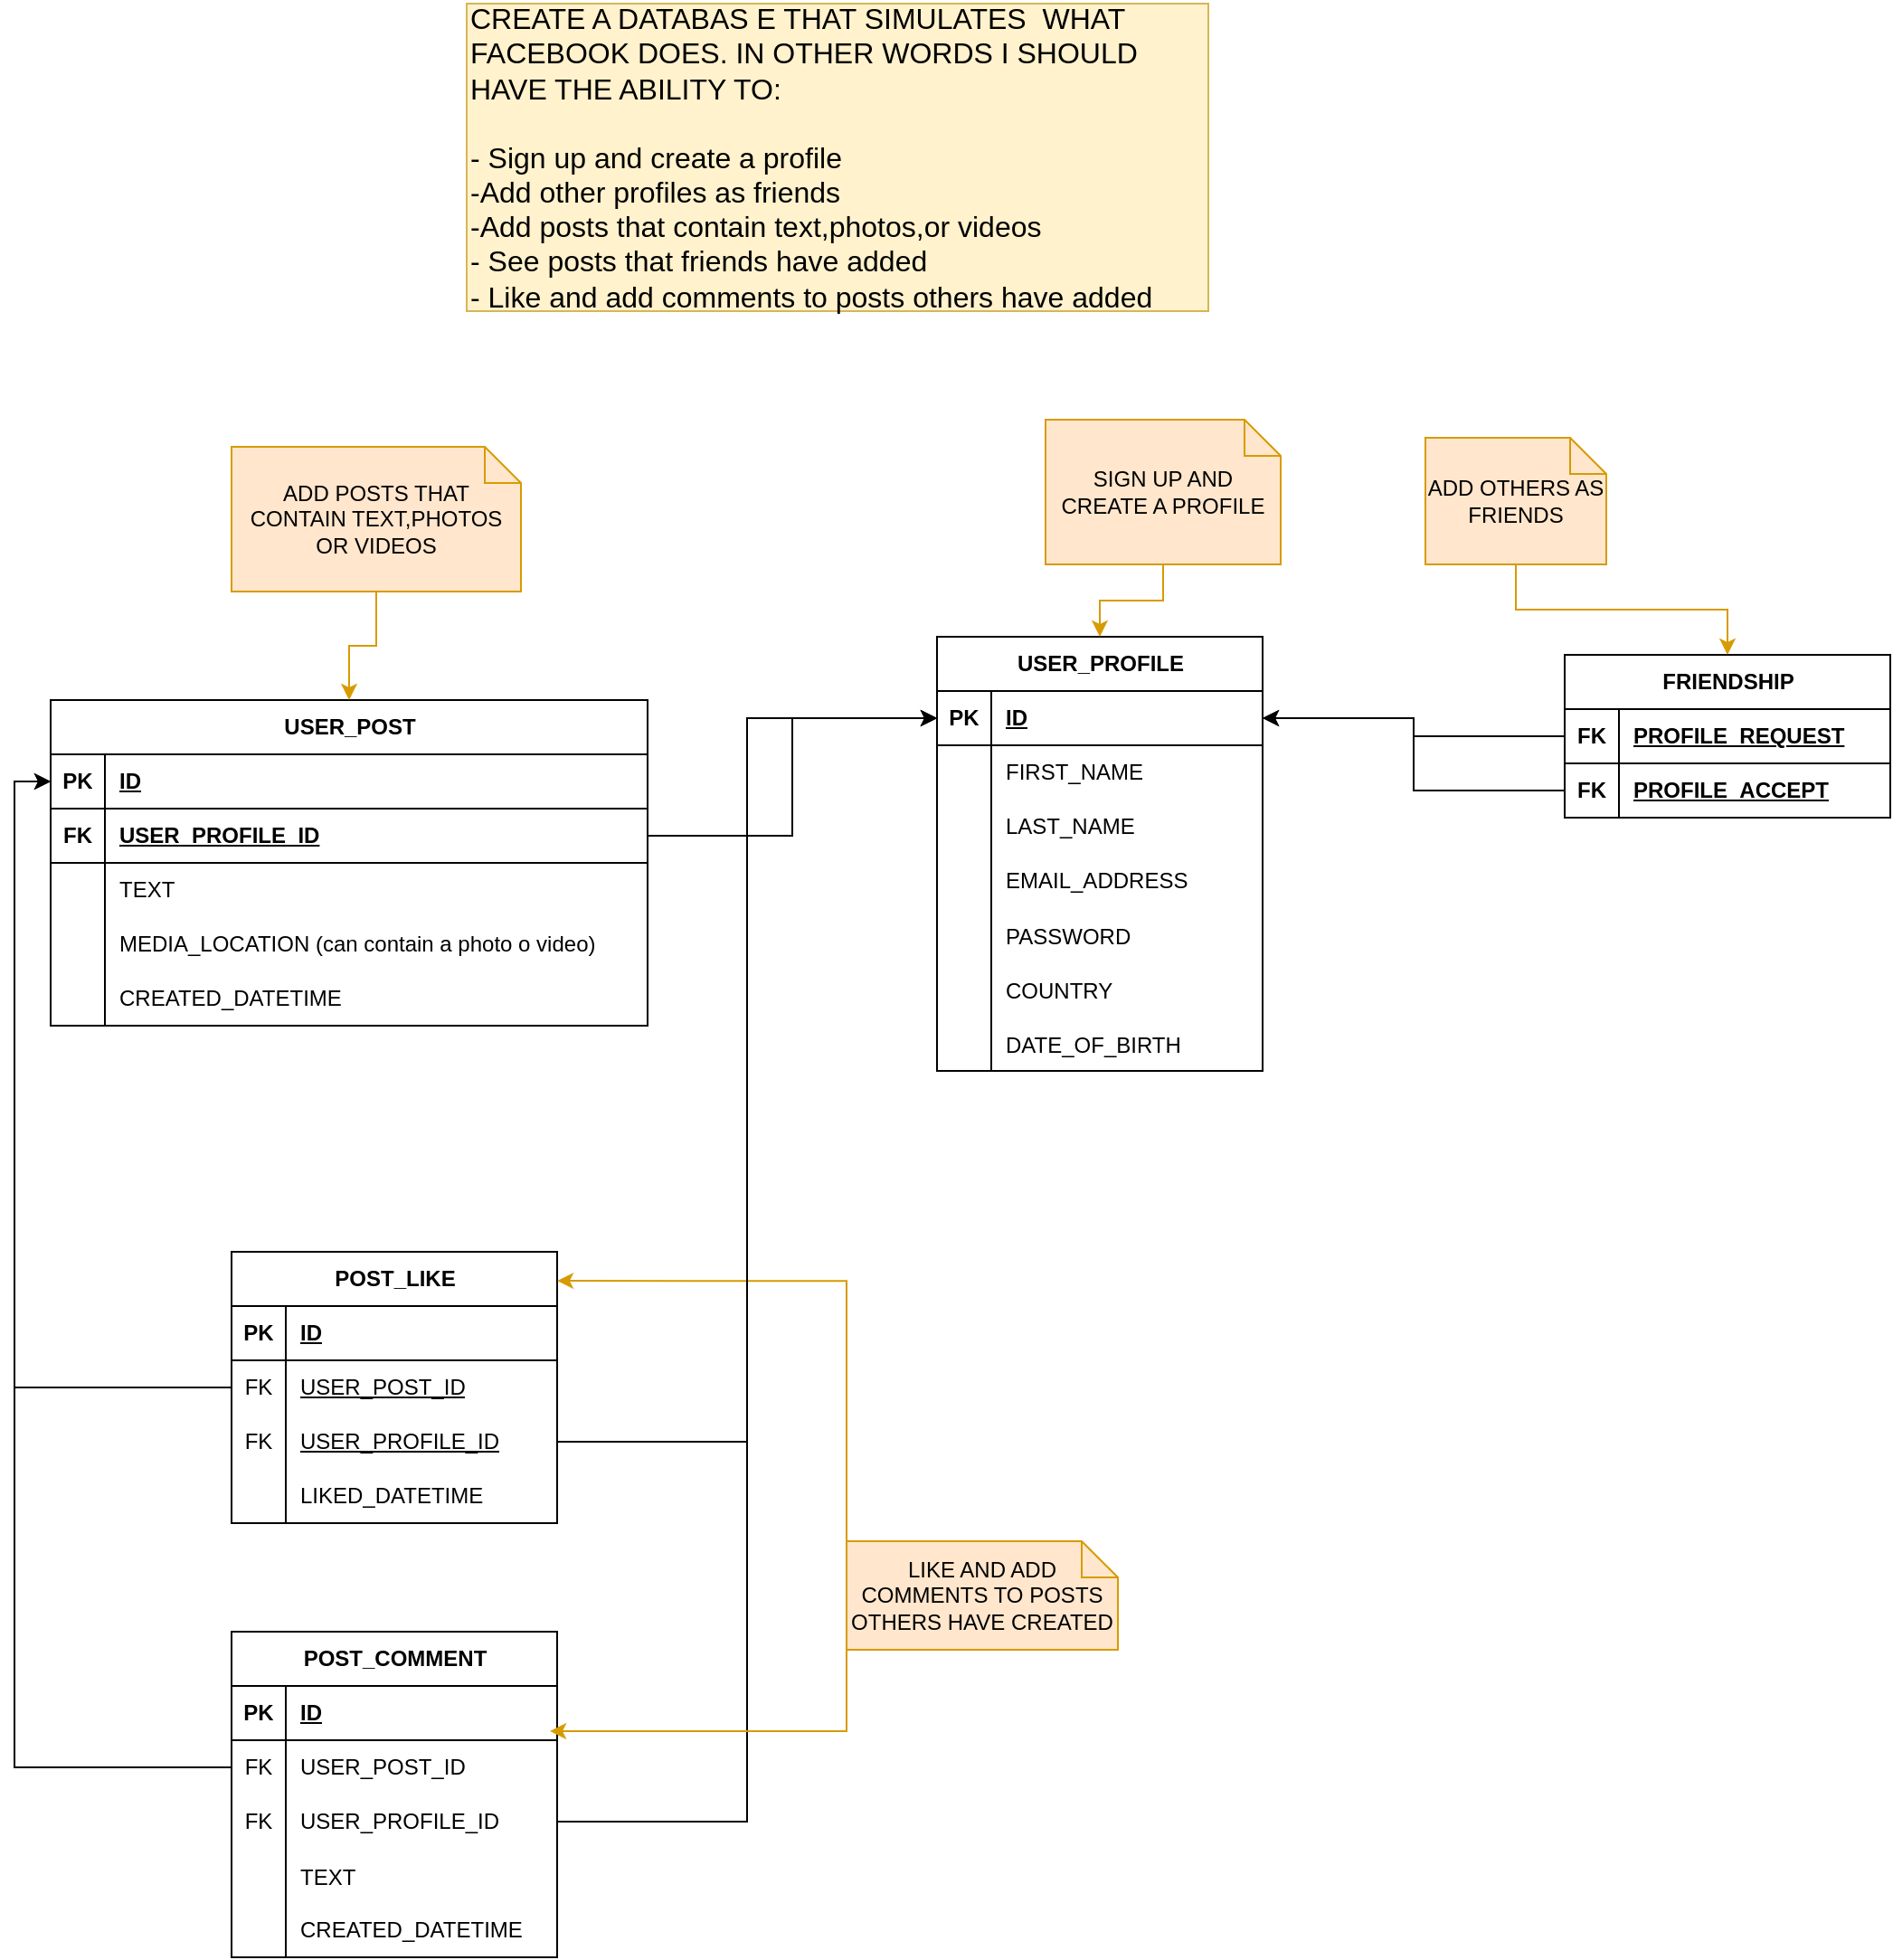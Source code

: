 <mxfile version="24.7.5" pages="4">
  <diagram name="FACEBOOK_DB" id="3_oEGV1yYJqrwe-7POmr">
    <mxGraphModel dx="2261" dy="836" grid="1" gridSize="10" guides="1" tooltips="1" connect="1" arrows="1" fold="1" page="1" pageScale="1" pageWidth="827" pageHeight="1169" math="0" shadow="0">
      <root>
        <mxCell id="0" />
        <mxCell id="1" parent="0" />
        <mxCell id="TCzMGxlQuaNYaANGd_Zt-1" value="USER_PROFILE" style="shape=table;startSize=30;container=1;collapsible=1;childLayout=tableLayout;fixedRows=1;rowLines=0;fontStyle=1;align=center;resizeLast=1;html=1;" vertex="1" parent="1">
          <mxGeometry x="300" y="360" width="180" height="240" as="geometry" />
        </mxCell>
        <mxCell id="TCzMGxlQuaNYaANGd_Zt-2" value="" style="shape=tableRow;horizontal=0;startSize=0;swimlaneHead=0;swimlaneBody=0;fillColor=none;collapsible=0;dropTarget=0;points=[[0,0.5],[1,0.5]];portConstraint=eastwest;top=0;left=0;right=0;bottom=1;" vertex="1" parent="TCzMGxlQuaNYaANGd_Zt-1">
          <mxGeometry y="30" width="180" height="30" as="geometry" />
        </mxCell>
        <mxCell id="TCzMGxlQuaNYaANGd_Zt-3" value="PK" style="shape=partialRectangle;connectable=0;fillColor=none;top=0;left=0;bottom=0;right=0;fontStyle=1;overflow=hidden;whiteSpace=wrap;html=1;" vertex="1" parent="TCzMGxlQuaNYaANGd_Zt-2">
          <mxGeometry width="30" height="30" as="geometry">
            <mxRectangle width="30" height="30" as="alternateBounds" />
          </mxGeometry>
        </mxCell>
        <mxCell id="TCzMGxlQuaNYaANGd_Zt-4" value="ID" style="shape=partialRectangle;connectable=0;fillColor=none;top=0;left=0;bottom=0;right=0;align=left;spacingLeft=6;fontStyle=5;overflow=hidden;whiteSpace=wrap;html=1;" vertex="1" parent="TCzMGxlQuaNYaANGd_Zt-2">
          <mxGeometry x="30" width="150" height="30" as="geometry">
            <mxRectangle width="150" height="30" as="alternateBounds" />
          </mxGeometry>
        </mxCell>
        <mxCell id="TCzMGxlQuaNYaANGd_Zt-5" value="" style="shape=tableRow;horizontal=0;startSize=0;swimlaneHead=0;swimlaneBody=0;fillColor=none;collapsible=0;dropTarget=0;points=[[0,0.5],[1,0.5]];portConstraint=eastwest;top=0;left=0;right=0;bottom=0;" vertex="1" parent="TCzMGxlQuaNYaANGd_Zt-1">
          <mxGeometry y="60" width="180" height="30" as="geometry" />
        </mxCell>
        <mxCell id="TCzMGxlQuaNYaANGd_Zt-6" value="" style="shape=partialRectangle;connectable=0;fillColor=none;top=0;left=0;bottom=0;right=0;editable=1;overflow=hidden;whiteSpace=wrap;html=1;" vertex="1" parent="TCzMGxlQuaNYaANGd_Zt-5">
          <mxGeometry width="30" height="30" as="geometry">
            <mxRectangle width="30" height="30" as="alternateBounds" />
          </mxGeometry>
        </mxCell>
        <mxCell id="TCzMGxlQuaNYaANGd_Zt-7" value="FIRST_NAME" style="shape=partialRectangle;connectable=0;fillColor=none;top=0;left=0;bottom=0;right=0;align=left;spacingLeft=6;overflow=hidden;whiteSpace=wrap;html=1;" vertex="1" parent="TCzMGxlQuaNYaANGd_Zt-5">
          <mxGeometry x="30" width="150" height="30" as="geometry">
            <mxRectangle width="150" height="30" as="alternateBounds" />
          </mxGeometry>
        </mxCell>
        <mxCell id="TCzMGxlQuaNYaANGd_Zt-8" value="" style="shape=tableRow;horizontal=0;startSize=0;swimlaneHead=0;swimlaneBody=0;fillColor=none;collapsible=0;dropTarget=0;points=[[0,0.5],[1,0.5]];portConstraint=eastwest;top=0;left=0;right=0;bottom=0;" vertex="1" parent="TCzMGxlQuaNYaANGd_Zt-1">
          <mxGeometry y="90" width="180" height="30" as="geometry" />
        </mxCell>
        <mxCell id="TCzMGxlQuaNYaANGd_Zt-9" value="" style="shape=partialRectangle;connectable=0;fillColor=none;top=0;left=0;bottom=0;right=0;editable=1;overflow=hidden;whiteSpace=wrap;html=1;" vertex="1" parent="TCzMGxlQuaNYaANGd_Zt-8">
          <mxGeometry width="30" height="30" as="geometry">
            <mxRectangle width="30" height="30" as="alternateBounds" />
          </mxGeometry>
        </mxCell>
        <mxCell id="TCzMGxlQuaNYaANGd_Zt-10" value="LAST_NAME" style="shape=partialRectangle;connectable=0;fillColor=none;top=0;left=0;bottom=0;right=0;align=left;spacingLeft=6;overflow=hidden;whiteSpace=wrap;html=1;" vertex="1" parent="TCzMGxlQuaNYaANGd_Zt-8">
          <mxGeometry x="30" width="150" height="30" as="geometry">
            <mxRectangle width="150" height="30" as="alternateBounds" />
          </mxGeometry>
        </mxCell>
        <mxCell id="TCzMGxlQuaNYaANGd_Zt-11" value="" style="shape=tableRow;horizontal=0;startSize=0;swimlaneHead=0;swimlaneBody=0;fillColor=none;collapsible=0;dropTarget=0;points=[[0,0.5],[1,0.5]];portConstraint=eastwest;top=0;left=0;right=0;bottom=0;" vertex="1" parent="TCzMGxlQuaNYaANGd_Zt-1">
          <mxGeometry y="120" width="180" height="30" as="geometry" />
        </mxCell>
        <mxCell id="TCzMGxlQuaNYaANGd_Zt-12" value="" style="shape=partialRectangle;connectable=0;fillColor=none;top=0;left=0;bottom=0;right=0;editable=1;overflow=hidden;whiteSpace=wrap;html=1;" vertex="1" parent="TCzMGxlQuaNYaANGd_Zt-11">
          <mxGeometry width="30" height="30" as="geometry">
            <mxRectangle width="30" height="30" as="alternateBounds" />
          </mxGeometry>
        </mxCell>
        <mxCell id="TCzMGxlQuaNYaANGd_Zt-13" value="EMAIL_ADDRESS" style="shape=partialRectangle;connectable=0;fillColor=none;top=0;left=0;bottom=0;right=0;align=left;spacingLeft=6;overflow=hidden;whiteSpace=wrap;html=1;" vertex="1" parent="TCzMGxlQuaNYaANGd_Zt-11">
          <mxGeometry x="30" width="150" height="30" as="geometry">
            <mxRectangle width="150" height="30" as="alternateBounds" />
          </mxGeometry>
        </mxCell>
        <mxCell id="TCzMGxlQuaNYaANGd_Zt-19" value="" style="shape=tableRow;horizontal=0;startSize=0;swimlaneHead=0;swimlaneBody=0;fillColor=none;collapsible=0;dropTarget=0;points=[[0,0.5],[1,0.5]];portConstraint=eastwest;top=0;left=0;right=0;bottom=0;" vertex="1" parent="TCzMGxlQuaNYaANGd_Zt-1">
          <mxGeometry y="150" width="180" height="30" as="geometry" />
        </mxCell>
        <mxCell id="TCzMGxlQuaNYaANGd_Zt-20" value="" style="shape=partialRectangle;connectable=0;fillColor=none;top=0;left=0;bottom=0;right=0;editable=1;overflow=hidden;" vertex="1" parent="TCzMGxlQuaNYaANGd_Zt-19">
          <mxGeometry width="30" height="30" as="geometry">
            <mxRectangle width="30" height="30" as="alternateBounds" />
          </mxGeometry>
        </mxCell>
        <mxCell id="TCzMGxlQuaNYaANGd_Zt-21" value="PASSWORD" style="shape=partialRectangle;connectable=0;fillColor=none;top=0;left=0;bottom=0;right=0;align=left;spacingLeft=6;overflow=hidden;" vertex="1" parent="TCzMGxlQuaNYaANGd_Zt-19">
          <mxGeometry x="30" width="150" height="30" as="geometry">
            <mxRectangle width="150" height="30" as="alternateBounds" />
          </mxGeometry>
        </mxCell>
        <mxCell id="TCzMGxlQuaNYaANGd_Zt-27" value="" style="shape=tableRow;horizontal=0;startSize=0;swimlaneHead=0;swimlaneBody=0;fillColor=none;collapsible=0;dropTarget=0;points=[[0,0.5],[1,0.5]];portConstraint=eastwest;top=0;left=0;right=0;bottom=0;" vertex="1" parent="TCzMGxlQuaNYaANGd_Zt-1">
          <mxGeometry y="180" width="180" height="30" as="geometry" />
        </mxCell>
        <mxCell id="TCzMGxlQuaNYaANGd_Zt-28" value="" style="shape=partialRectangle;connectable=0;fillColor=none;top=0;left=0;bottom=0;right=0;editable=1;overflow=hidden;" vertex="1" parent="TCzMGxlQuaNYaANGd_Zt-27">
          <mxGeometry width="30" height="30" as="geometry">
            <mxRectangle width="30" height="30" as="alternateBounds" />
          </mxGeometry>
        </mxCell>
        <mxCell id="TCzMGxlQuaNYaANGd_Zt-29" value="COUNTRY" style="shape=partialRectangle;connectable=0;fillColor=none;top=0;left=0;bottom=0;right=0;align=left;spacingLeft=6;overflow=hidden;" vertex="1" parent="TCzMGxlQuaNYaANGd_Zt-27">
          <mxGeometry x="30" width="150" height="30" as="geometry">
            <mxRectangle width="150" height="30" as="alternateBounds" />
          </mxGeometry>
        </mxCell>
        <mxCell id="TCzMGxlQuaNYaANGd_Zt-31" value="" style="shape=tableRow;horizontal=0;startSize=0;swimlaneHead=0;swimlaneBody=0;fillColor=none;collapsible=0;dropTarget=0;points=[[0,0.5],[1,0.5]];portConstraint=eastwest;top=0;left=0;right=0;bottom=0;" vertex="1" parent="TCzMGxlQuaNYaANGd_Zt-1">
          <mxGeometry y="210" width="180" height="30" as="geometry" />
        </mxCell>
        <mxCell id="TCzMGxlQuaNYaANGd_Zt-32" value="" style="shape=partialRectangle;connectable=0;fillColor=none;top=0;left=0;bottom=0;right=0;editable=1;overflow=hidden;" vertex="1" parent="TCzMGxlQuaNYaANGd_Zt-31">
          <mxGeometry width="30" height="30" as="geometry">
            <mxRectangle width="30" height="30" as="alternateBounds" />
          </mxGeometry>
        </mxCell>
        <mxCell id="TCzMGxlQuaNYaANGd_Zt-33" value="DATE_OF_BIRTH" style="shape=partialRectangle;connectable=0;fillColor=none;top=0;left=0;bottom=0;right=0;align=left;spacingLeft=6;overflow=hidden;" vertex="1" parent="TCzMGxlQuaNYaANGd_Zt-31">
          <mxGeometry x="30" width="150" height="30" as="geometry">
            <mxRectangle width="150" height="30" as="alternateBounds" />
          </mxGeometry>
        </mxCell>
        <mxCell id="TCzMGxlQuaNYaANGd_Zt-14" value="&lt;div style=&quot;&quot;&gt;&lt;span style=&quot;background-color: initial; font-size: 16px; text-align: justify;&quot;&gt;CREATE A DATABAS E THAT SIMULATES&amp;nbsp; WHAT FACEBOOK DOES. IN OTHER WORDS I SHOULD HAVE THE ABILITY TO:&lt;/span&gt;&lt;/div&gt;&lt;div style=&quot;&quot;&gt;&lt;div style=&quot;text-align: justify;&quot;&gt;&lt;span style=&quot;font-size: 16px;&quot;&gt;&lt;br&gt;&lt;/span&gt;&lt;/div&gt;&lt;span style=&quot;background-color: initial; font-size: 16px; text-align: justify;&quot;&gt;- Sign up and create a profile&lt;/span&gt;&lt;/div&gt;&lt;div style=&quot;&quot;&gt;&lt;span style=&quot;background-color: initial; font-size: 16px; text-align: justify;&quot;&gt;-Add other profiles as friends&amp;nbsp;&lt;/span&gt;&lt;br&gt;&lt;span style=&quot;background-color: initial; font-size: 16px; text-align: justify;&quot;&gt;-Add posts that contain text,photos,or videos&lt;/span&gt;&lt;br&gt;&lt;span style=&quot;background-color: initial; font-size: 16px; text-align: justify;&quot;&gt;- See posts that friends have added&lt;/span&gt;&lt;br&gt;&lt;span style=&quot;background-color: initial; font-size: 16px; text-align: justify;&quot;&gt;- Like and add comments to posts others have added&lt;/span&gt;&lt;br&gt;&lt;/div&gt;" style="text;html=1;align=left;verticalAlign=middle;whiteSpace=wrap;rounded=0;fillColor=#fff2cc;strokeColor=#d6b656;" vertex="1" parent="1">
          <mxGeometry x="40" y="10" width="410" height="170" as="geometry" />
        </mxCell>
        <mxCell id="TCzMGxlQuaNYaANGd_Zt-17" style="edgeStyle=orthogonalEdgeStyle;rounded=0;orthogonalLoop=1;jettySize=auto;html=1;exitX=0.5;exitY=1;exitDx=0;exitDy=0;exitPerimeter=0;fillColor=#ffe6cc;strokeColor=#d79b00;" edge="1" parent="1" source="TCzMGxlQuaNYaANGd_Zt-15" target="TCzMGxlQuaNYaANGd_Zt-1">
          <mxGeometry relative="1" as="geometry" />
        </mxCell>
        <mxCell id="TCzMGxlQuaNYaANGd_Zt-15" value="SIGN UP AND CREATE A PROFILE" style="shape=note;size=20;whiteSpace=wrap;html=1;fillColor=#ffe6cc;strokeColor=#d79b00;" vertex="1" parent="1">
          <mxGeometry x="360" y="240" width="130" height="80" as="geometry" />
        </mxCell>
        <mxCell id="TCzMGxlQuaNYaANGd_Zt-34" value="FRIENDSHIP" style="shape=table;startSize=30;container=1;collapsible=1;childLayout=tableLayout;fixedRows=1;rowLines=0;fontStyle=1;align=center;resizeLast=1;html=1;" vertex="1" parent="1">
          <mxGeometry x="647" y="370" width="180" height="90" as="geometry" />
        </mxCell>
        <mxCell id="TCzMGxlQuaNYaANGd_Zt-35" value="" style="shape=tableRow;horizontal=0;startSize=0;swimlaneHead=0;swimlaneBody=0;fillColor=none;collapsible=0;dropTarget=0;points=[[0,0.5],[1,0.5]];portConstraint=eastwest;top=0;left=0;right=0;bottom=1;" vertex="1" parent="TCzMGxlQuaNYaANGd_Zt-34">
          <mxGeometry y="30" width="180" height="30" as="geometry" />
        </mxCell>
        <mxCell id="TCzMGxlQuaNYaANGd_Zt-36" value="FK" style="shape=partialRectangle;connectable=0;fillColor=none;top=0;left=0;bottom=0;right=0;fontStyle=1;overflow=hidden;whiteSpace=wrap;html=1;" vertex="1" parent="TCzMGxlQuaNYaANGd_Zt-35">
          <mxGeometry width="30" height="30" as="geometry">
            <mxRectangle width="30" height="30" as="alternateBounds" />
          </mxGeometry>
        </mxCell>
        <mxCell id="TCzMGxlQuaNYaANGd_Zt-37" value="PROFILE_REQUEST" style="shape=partialRectangle;connectable=0;fillColor=none;top=0;left=0;bottom=0;right=0;align=left;spacingLeft=6;fontStyle=5;overflow=hidden;whiteSpace=wrap;html=1;" vertex="1" parent="TCzMGxlQuaNYaANGd_Zt-35">
          <mxGeometry x="30" width="150" height="30" as="geometry">
            <mxRectangle width="150" height="30" as="alternateBounds" />
          </mxGeometry>
        </mxCell>
        <mxCell id="TCzMGxlQuaNYaANGd_Zt-52" value="" style="shape=tableRow;horizontal=0;startSize=0;swimlaneHead=0;swimlaneBody=0;fillColor=none;collapsible=0;dropTarget=0;points=[[0,0.5],[1,0.5]];portConstraint=eastwest;top=0;left=0;right=0;bottom=1;" vertex="1" parent="TCzMGxlQuaNYaANGd_Zt-34">
          <mxGeometry y="60" width="180" height="30" as="geometry" />
        </mxCell>
        <mxCell id="TCzMGxlQuaNYaANGd_Zt-53" value="FK" style="shape=partialRectangle;connectable=0;fillColor=none;top=0;left=0;bottom=0;right=0;fontStyle=1;overflow=hidden;whiteSpace=wrap;html=1;" vertex="1" parent="TCzMGxlQuaNYaANGd_Zt-52">
          <mxGeometry width="30" height="30" as="geometry">
            <mxRectangle width="30" height="30" as="alternateBounds" />
          </mxGeometry>
        </mxCell>
        <mxCell id="TCzMGxlQuaNYaANGd_Zt-54" value="PROFILE_ACCEPT" style="shape=partialRectangle;connectable=0;fillColor=none;top=0;left=0;bottom=0;right=0;align=left;spacingLeft=6;fontStyle=5;overflow=hidden;whiteSpace=wrap;html=1;" vertex="1" parent="TCzMGxlQuaNYaANGd_Zt-52">
          <mxGeometry x="30" width="150" height="30" as="geometry">
            <mxRectangle width="150" height="30" as="alternateBounds" />
          </mxGeometry>
        </mxCell>
        <mxCell id="TCzMGxlQuaNYaANGd_Zt-55" style="edgeStyle=orthogonalEdgeStyle;rounded=0;orthogonalLoop=1;jettySize=auto;html=1;exitX=0;exitY=0.5;exitDx=0;exitDy=0;entryX=1;entryY=0.5;entryDx=0;entryDy=0;" edge="1" parent="1" source="TCzMGxlQuaNYaANGd_Zt-35" target="TCzMGxlQuaNYaANGd_Zt-2">
          <mxGeometry relative="1" as="geometry" />
        </mxCell>
        <mxCell id="TCzMGxlQuaNYaANGd_Zt-56" style="edgeStyle=orthogonalEdgeStyle;rounded=0;orthogonalLoop=1;jettySize=auto;html=1;exitX=0;exitY=0.5;exitDx=0;exitDy=0;entryX=1;entryY=0.5;entryDx=0;entryDy=0;" edge="1" parent="1" source="TCzMGxlQuaNYaANGd_Zt-52" target="TCzMGxlQuaNYaANGd_Zt-2">
          <mxGeometry relative="1" as="geometry" />
        </mxCell>
        <mxCell id="TCzMGxlQuaNYaANGd_Zt-58" style="edgeStyle=orthogonalEdgeStyle;rounded=0;orthogonalLoop=1;jettySize=auto;html=1;exitX=0.5;exitY=1;exitDx=0;exitDy=0;exitPerimeter=0;entryX=0.5;entryY=0;entryDx=0;entryDy=0;fillColor=#ffe6cc;strokeColor=#d79b00;" edge="1" parent="1" source="TCzMGxlQuaNYaANGd_Zt-57" target="TCzMGxlQuaNYaANGd_Zt-34">
          <mxGeometry relative="1" as="geometry" />
        </mxCell>
        <mxCell id="TCzMGxlQuaNYaANGd_Zt-57" value="ADD OTHERS AS FRIENDS" style="shape=note;size=20;whiteSpace=wrap;html=1;fillColor=#ffe6cc;strokeColor=#d79b00;" vertex="1" parent="1">
          <mxGeometry x="570" y="250" width="100" height="70" as="geometry" />
        </mxCell>
        <mxCell id="TCzMGxlQuaNYaANGd_Zt-59" value="USER_POST" style="shape=table;startSize=30;container=1;collapsible=1;childLayout=tableLayout;fixedRows=1;rowLines=0;fontStyle=1;align=center;resizeLast=1;html=1;" vertex="1" parent="1">
          <mxGeometry x="-190" y="395" width="330" height="180" as="geometry" />
        </mxCell>
        <mxCell id="TCzMGxlQuaNYaANGd_Zt-60" value="" style="shape=tableRow;horizontal=0;startSize=0;swimlaneHead=0;swimlaneBody=0;fillColor=none;collapsible=0;dropTarget=0;points=[[0,0.5],[1,0.5]];portConstraint=eastwest;top=0;left=0;right=0;bottom=1;" vertex="1" parent="TCzMGxlQuaNYaANGd_Zt-59">
          <mxGeometry y="30" width="330" height="30" as="geometry" />
        </mxCell>
        <mxCell id="TCzMGxlQuaNYaANGd_Zt-61" value="PK" style="shape=partialRectangle;connectable=0;fillColor=none;top=0;left=0;bottom=0;right=0;fontStyle=1;overflow=hidden;whiteSpace=wrap;html=1;" vertex="1" parent="TCzMGxlQuaNYaANGd_Zt-60">
          <mxGeometry width="30" height="30" as="geometry">
            <mxRectangle width="30" height="30" as="alternateBounds" />
          </mxGeometry>
        </mxCell>
        <mxCell id="TCzMGxlQuaNYaANGd_Zt-62" value="ID" style="shape=partialRectangle;connectable=0;fillColor=none;top=0;left=0;bottom=0;right=0;align=left;spacingLeft=6;fontStyle=5;overflow=hidden;whiteSpace=wrap;html=1;" vertex="1" parent="TCzMGxlQuaNYaANGd_Zt-60">
          <mxGeometry x="30" width="300" height="30" as="geometry">
            <mxRectangle width="300" height="30" as="alternateBounds" />
          </mxGeometry>
        </mxCell>
        <mxCell id="TCzMGxlQuaNYaANGd_Zt-78" value="" style="shape=tableRow;horizontal=0;startSize=0;swimlaneHead=0;swimlaneBody=0;fillColor=none;collapsible=0;dropTarget=0;points=[[0,0.5],[1,0.5]];portConstraint=eastwest;top=0;left=0;right=0;bottom=1;" vertex="1" parent="TCzMGxlQuaNYaANGd_Zt-59">
          <mxGeometry y="60" width="330" height="30" as="geometry" />
        </mxCell>
        <mxCell id="TCzMGxlQuaNYaANGd_Zt-79" value="FK" style="shape=partialRectangle;connectable=0;fillColor=none;top=0;left=0;bottom=0;right=0;fontStyle=1;overflow=hidden;whiteSpace=wrap;html=1;" vertex="1" parent="TCzMGxlQuaNYaANGd_Zt-78">
          <mxGeometry width="30" height="30" as="geometry">
            <mxRectangle width="30" height="30" as="alternateBounds" />
          </mxGeometry>
        </mxCell>
        <mxCell id="TCzMGxlQuaNYaANGd_Zt-80" value="USER_PROFILE_ID" style="shape=partialRectangle;connectable=0;fillColor=none;top=0;left=0;bottom=0;right=0;align=left;spacingLeft=6;fontStyle=5;overflow=hidden;whiteSpace=wrap;html=1;" vertex="1" parent="TCzMGxlQuaNYaANGd_Zt-78">
          <mxGeometry x="30" width="300" height="30" as="geometry">
            <mxRectangle width="300" height="30" as="alternateBounds" />
          </mxGeometry>
        </mxCell>
        <mxCell id="TCzMGxlQuaNYaANGd_Zt-63" value="" style="shape=tableRow;horizontal=0;startSize=0;swimlaneHead=0;swimlaneBody=0;fillColor=none;collapsible=0;dropTarget=0;points=[[0,0.5],[1,0.5]];portConstraint=eastwest;top=0;left=0;right=0;bottom=0;" vertex="1" parent="TCzMGxlQuaNYaANGd_Zt-59">
          <mxGeometry y="90" width="330" height="30" as="geometry" />
        </mxCell>
        <mxCell id="TCzMGxlQuaNYaANGd_Zt-64" value="" style="shape=partialRectangle;connectable=0;fillColor=none;top=0;left=0;bottom=0;right=0;editable=1;overflow=hidden;whiteSpace=wrap;html=1;" vertex="1" parent="TCzMGxlQuaNYaANGd_Zt-63">
          <mxGeometry width="30" height="30" as="geometry">
            <mxRectangle width="30" height="30" as="alternateBounds" />
          </mxGeometry>
        </mxCell>
        <mxCell id="TCzMGxlQuaNYaANGd_Zt-65" value="TEXT" style="shape=partialRectangle;connectable=0;fillColor=none;top=0;left=0;bottom=0;right=0;align=left;spacingLeft=6;overflow=hidden;whiteSpace=wrap;html=1;" vertex="1" parent="TCzMGxlQuaNYaANGd_Zt-63">
          <mxGeometry x="30" width="300" height="30" as="geometry">
            <mxRectangle width="300" height="30" as="alternateBounds" />
          </mxGeometry>
        </mxCell>
        <mxCell id="TCzMGxlQuaNYaANGd_Zt-66" value="" style="shape=tableRow;horizontal=0;startSize=0;swimlaneHead=0;swimlaneBody=0;fillColor=none;collapsible=0;dropTarget=0;points=[[0,0.5],[1,0.5]];portConstraint=eastwest;top=0;left=0;right=0;bottom=0;" vertex="1" parent="TCzMGxlQuaNYaANGd_Zt-59">
          <mxGeometry y="120" width="330" height="30" as="geometry" />
        </mxCell>
        <mxCell id="TCzMGxlQuaNYaANGd_Zt-67" value="" style="shape=partialRectangle;connectable=0;fillColor=none;top=0;left=0;bottom=0;right=0;editable=1;overflow=hidden;whiteSpace=wrap;html=1;" vertex="1" parent="TCzMGxlQuaNYaANGd_Zt-66">
          <mxGeometry width="30" height="30" as="geometry">
            <mxRectangle width="30" height="30" as="alternateBounds" />
          </mxGeometry>
        </mxCell>
        <mxCell id="TCzMGxlQuaNYaANGd_Zt-68" value="MEDIA_LOCATION (can contain a photo o video)" style="shape=partialRectangle;connectable=0;fillColor=none;top=0;left=0;bottom=0;right=0;align=left;spacingLeft=6;overflow=hidden;whiteSpace=wrap;html=1;" vertex="1" parent="TCzMGxlQuaNYaANGd_Zt-66">
          <mxGeometry x="30" width="300" height="30" as="geometry">
            <mxRectangle width="300" height="30" as="alternateBounds" />
          </mxGeometry>
        </mxCell>
        <mxCell id="TCzMGxlQuaNYaANGd_Zt-69" value="" style="shape=tableRow;horizontal=0;startSize=0;swimlaneHead=0;swimlaneBody=0;fillColor=none;collapsible=0;dropTarget=0;points=[[0,0.5],[1,0.5]];portConstraint=eastwest;top=0;left=0;right=0;bottom=0;" vertex="1" parent="TCzMGxlQuaNYaANGd_Zt-59">
          <mxGeometry y="150" width="330" height="30" as="geometry" />
        </mxCell>
        <mxCell id="TCzMGxlQuaNYaANGd_Zt-70" value="" style="shape=partialRectangle;connectable=0;fillColor=none;top=0;left=0;bottom=0;right=0;editable=1;overflow=hidden;whiteSpace=wrap;html=1;" vertex="1" parent="TCzMGxlQuaNYaANGd_Zt-69">
          <mxGeometry width="30" height="30" as="geometry">
            <mxRectangle width="30" height="30" as="alternateBounds" />
          </mxGeometry>
        </mxCell>
        <mxCell id="TCzMGxlQuaNYaANGd_Zt-71" value="CREATED_DATETIME" style="shape=partialRectangle;connectable=0;fillColor=none;top=0;left=0;bottom=0;right=0;align=left;spacingLeft=6;overflow=hidden;whiteSpace=wrap;html=1;" vertex="1" parent="TCzMGxlQuaNYaANGd_Zt-69">
          <mxGeometry x="30" width="300" height="30" as="geometry">
            <mxRectangle width="300" height="30" as="alternateBounds" />
          </mxGeometry>
        </mxCell>
        <mxCell id="TCzMGxlQuaNYaANGd_Zt-81" style="edgeStyle=orthogonalEdgeStyle;rounded=0;orthogonalLoop=1;jettySize=auto;html=1;exitX=1;exitY=0.5;exitDx=0;exitDy=0;" edge="1" parent="1" source="TCzMGxlQuaNYaANGd_Zt-78" target="TCzMGxlQuaNYaANGd_Zt-2">
          <mxGeometry relative="1" as="geometry" />
        </mxCell>
        <mxCell id="TCzMGxlQuaNYaANGd_Zt-83" style="edgeStyle=orthogonalEdgeStyle;rounded=0;orthogonalLoop=1;jettySize=auto;html=1;exitX=0.5;exitY=1;exitDx=0;exitDy=0;exitPerimeter=0;fillColor=#ffe6cc;strokeColor=#d79b00;" edge="1" parent="1" source="TCzMGxlQuaNYaANGd_Zt-82" target="TCzMGxlQuaNYaANGd_Zt-59">
          <mxGeometry relative="1" as="geometry" />
        </mxCell>
        <mxCell id="TCzMGxlQuaNYaANGd_Zt-82" value="ADD POSTS THAT CONTAIN TEXT,PHOTOS OR VIDEOS" style="shape=note;size=20;whiteSpace=wrap;html=1;fillColor=#ffe6cc;strokeColor=#d79b00;" vertex="1" parent="1">
          <mxGeometry x="-90" y="255" width="160" height="80" as="geometry" />
        </mxCell>
        <mxCell id="TCzMGxlQuaNYaANGd_Zt-84" value="POST_LIKE" style="shape=table;startSize=30;container=1;collapsible=1;childLayout=tableLayout;fixedRows=1;rowLines=0;fontStyle=1;align=center;resizeLast=1;html=1;" vertex="1" parent="1">
          <mxGeometry x="-90" y="700" width="180" height="150" as="geometry" />
        </mxCell>
        <mxCell id="TCzMGxlQuaNYaANGd_Zt-147" value="" style="shape=tableRow;horizontal=0;startSize=0;swimlaneHead=0;swimlaneBody=0;fillColor=none;collapsible=0;dropTarget=0;points=[[0,0.5],[1,0.5]];portConstraint=eastwest;top=0;left=0;right=0;bottom=1;" vertex="1" parent="TCzMGxlQuaNYaANGd_Zt-84">
          <mxGeometry y="30" width="180" height="30" as="geometry" />
        </mxCell>
        <mxCell id="TCzMGxlQuaNYaANGd_Zt-148" value="PK" style="shape=partialRectangle;connectable=0;fillColor=none;top=0;left=0;bottom=0;right=0;fontStyle=1;overflow=hidden;whiteSpace=wrap;html=1;" vertex="1" parent="TCzMGxlQuaNYaANGd_Zt-147">
          <mxGeometry width="30" height="30" as="geometry">
            <mxRectangle width="30" height="30" as="alternateBounds" />
          </mxGeometry>
        </mxCell>
        <mxCell id="TCzMGxlQuaNYaANGd_Zt-149" value="ID" style="shape=partialRectangle;connectable=0;fillColor=none;top=0;left=0;bottom=0;right=0;align=left;spacingLeft=6;fontStyle=5;overflow=hidden;whiteSpace=wrap;html=1;" vertex="1" parent="TCzMGxlQuaNYaANGd_Zt-147">
          <mxGeometry x="30" width="150" height="30" as="geometry">
            <mxRectangle width="150" height="30" as="alternateBounds" />
          </mxGeometry>
        </mxCell>
        <mxCell id="TCzMGxlQuaNYaANGd_Zt-151" value="" style="shape=tableRow;horizontal=0;startSize=0;swimlaneHead=0;swimlaneBody=0;fillColor=none;collapsible=0;dropTarget=0;points=[[0,0.5],[1,0.5]];portConstraint=eastwest;top=0;left=0;right=0;bottom=0;" vertex="1" parent="TCzMGxlQuaNYaANGd_Zt-84">
          <mxGeometry y="60" width="180" height="30" as="geometry" />
        </mxCell>
        <mxCell id="TCzMGxlQuaNYaANGd_Zt-152" value="FK" style="shape=partialRectangle;connectable=0;fillColor=none;top=0;left=0;bottom=0;right=0;fontStyle=0;overflow=hidden;whiteSpace=wrap;html=1;" vertex="1" parent="TCzMGxlQuaNYaANGd_Zt-151">
          <mxGeometry width="30" height="30" as="geometry">
            <mxRectangle width="30" height="30" as="alternateBounds" />
          </mxGeometry>
        </mxCell>
        <mxCell id="TCzMGxlQuaNYaANGd_Zt-153" value="&lt;span style=&quot;text-decoration-line: underline;&quot;&gt;USER_POST_ID&lt;/span&gt;" style="shape=partialRectangle;connectable=0;fillColor=none;top=0;left=0;bottom=0;right=0;align=left;spacingLeft=6;fontStyle=0;overflow=hidden;whiteSpace=wrap;html=1;" vertex="1" parent="TCzMGxlQuaNYaANGd_Zt-151">
          <mxGeometry x="30" width="150" height="30" as="geometry">
            <mxRectangle width="150" height="30" as="alternateBounds" />
          </mxGeometry>
        </mxCell>
        <mxCell id="TCzMGxlQuaNYaANGd_Zt-155" value="" style="shape=tableRow;horizontal=0;startSize=0;swimlaneHead=0;swimlaneBody=0;fillColor=none;collapsible=0;dropTarget=0;points=[[0,0.5],[1,0.5]];portConstraint=eastwest;top=0;left=0;right=0;bottom=0;" vertex="1" parent="TCzMGxlQuaNYaANGd_Zt-84">
          <mxGeometry y="90" width="180" height="30" as="geometry" />
        </mxCell>
        <mxCell id="TCzMGxlQuaNYaANGd_Zt-156" value="FK" style="shape=partialRectangle;connectable=0;fillColor=none;top=0;left=0;bottom=0;right=0;fontStyle=0;overflow=hidden;whiteSpace=wrap;html=1;" vertex="1" parent="TCzMGxlQuaNYaANGd_Zt-155">
          <mxGeometry width="30" height="30" as="geometry">
            <mxRectangle width="30" height="30" as="alternateBounds" />
          </mxGeometry>
        </mxCell>
        <mxCell id="TCzMGxlQuaNYaANGd_Zt-157" value="&lt;span style=&quot;text-decoration-line: underline;&quot;&gt;USER_PROFILE_ID&lt;/span&gt;" style="shape=partialRectangle;connectable=0;fillColor=none;top=0;left=0;bottom=0;right=0;align=left;spacingLeft=6;fontStyle=0;overflow=hidden;whiteSpace=wrap;html=1;" vertex="1" parent="TCzMGxlQuaNYaANGd_Zt-155">
          <mxGeometry x="30" width="150" height="30" as="geometry">
            <mxRectangle width="150" height="30" as="alternateBounds" />
          </mxGeometry>
        </mxCell>
        <mxCell id="TCzMGxlQuaNYaANGd_Zt-88" value="" style="shape=tableRow;horizontal=0;startSize=0;swimlaneHead=0;swimlaneBody=0;fillColor=none;collapsible=0;dropTarget=0;points=[[0,0.5],[1,0.5]];portConstraint=eastwest;top=0;left=0;right=0;bottom=0;" vertex="1" parent="TCzMGxlQuaNYaANGd_Zt-84">
          <mxGeometry y="120" width="180" height="30" as="geometry" />
        </mxCell>
        <mxCell id="TCzMGxlQuaNYaANGd_Zt-89" value="" style="shape=partialRectangle;connectable=0;fillColor=none;top=0;left=0;bottom=0;right=0;editable=1;overflow=hidden;whiteSpace=wrap;html=1;" vertex="1" parent="TCzMGxlQuaNYaANGd_Zt-88">
          <mxGeometry width="30" height="30" as="geometry">
            <mxRectangle width="30" height="30" as="alternateBounds" />
          </mxGeometry>
        </mxCell>
        <mxCell id="TCzMGxlQuaNYaANGd_Zt-90" value="LIKED_DATETIME" style="shape=partialRectangle;connectable=0;fillColor=none;top=0;left=0;bottom=0;right=0;align=left;spacingLeft=6;overflow=hidden;whiteSpace=wrap;html=1;" vertex="1" parent="TCzMGxlQuaNYaANGd_Zt-88">
          <mxGeometry x="30" width="150" height="30" as="geometry">
            <mxRectangle width="150" height="30" as="alternateBounds" />
          </mxGeometry>
        </mxCell>
        <mxCell id="TCzMGxlQuaNYaANGd_Zt-109" value="POST_COMMENT" style="shape=table;startSize=30;container=1;collapsible=1;childLayout=tableLayout;fixedRows=1;rowLines=0;fontStyle=1;align=center;resizeLast=1;html=1;" vertex="1" parent="1">
          <mxGeometry x="-90" y="910" width="180" height="180" as="geometry" />
        </mxCell>
        <mxCell id="TCzMGxlQuaNYaANGd_Zt-110" value="" style="shape=tableRow;horizontal=0;startSize=0;swimlaneHead=0;swimlaneBody=0;fillColor=none;collapsible=0;dropTarget=0;points=[[0,0.5],[1,0.5]];portConstraint=eastwest;top=0;left=0;right=0;bottom=1;" vertex="1" parent="TCzMGxlQuaNYaANGd_Zt-109">
          <mxGeometry y="30" width="180" height="30" as="geometry" />
        </mxCell>
        <mxCell id="TCzMGxlQuaNYaANGd_Zt-111" value="PK" style="shape=partialRectangle;connectable=0;fillColor=none;top=0;left=0;bottom=0;right=0;fontStyle=1;overflow=hidden;whiteSpace=wrap;html=1;" vertex="1" parent="TCzMGxlQuaNYaANGd_Zt-110">
          <mxGeometry width="30" height="30" as="geometry">
            <mxRectangle width="30" height="30" as="alternateBounds" />
          </mxGeometry>
        </mxCell>
        <mxCell id="TCzMGxlQuaNYaANGd_Zt-112" value="ID" style="shape=partialRectangle;connectable=0;fillColor=none;top=0;left=0;bottom=0;right=0;align=left;spacingLeft=6;fontStyle=5;overflow=hidden;whiteSpace=wrap;html=1;" vertex="1" parent="TCzMGxlQuaNYaANGd_Zt-110">
          <mxGeometry x="30" width="150" height="30" as="geometry">
            <mxRectangle width="150" height="30" as="alternateBounds" />
          </mxGeometry>
        </mxCell>
        <mxCell id="TCzMGxlQuaNYaANGd_Zt-127" value="" style="shape=tableRow;horizontal=0;startSize=0;swimlaneHead=0;swimlaneBody=0;fillColor=none;collapsible=0;dropTarget=0;points=[[0,0.5],[1,0.5]];portConstraint=eastwest;top=0;left=0;right=0;bottom=0;" vertex="1" parent="TCzMGxlQuaNYaANGd_Zt-109">
          <mxGeometry y="60" width="180" height="30" as="geometry" />
        </mxCell>
        <mxCell id="TCzMGxlQuaNYaANGd_Zt-128" value="FK" style="shape=partialRectangle;connectable=0;fillColor=none;top=0;left=0;bottom=0;right=0;fontStyle=0;overflow=hidden;whiteSpace=wrap;html=1;" vertex="1" parent="TCzMGxlQuaNYaANGd_Zt-127">
          <mxGeometry width="30" height="30" as="geometry">
            <mxRectangle width="30" height="30" as="alternateBounds" />
          </mxGeometry>
        </mxCell>
        <mxCell id="TCzMGxlQuaNYaANGd_Zt-129" value="USER_POST_ID" style="shape=partialRectangle;connectable=0;fillColor=none;top=0;left=0;bottom=0;right=0;align=left;spacingLeft=6;fontStyle=0;overflow=hidden;whiteSpace=wrap;html=1;" vertex="1" parent="TCzMGxlQuaNYaANGd_Zt-127">
          <mxGeometry x="30" width="150" height="30" as="geometry">
            <mxRectangle width="150" height="30" as="alternateBounds" />
          </mxGeometry>
        </mxCell>
        <mxCell id="TCzMGxlQuaNYaANGd_Zt-123" value="" style="shape=tableRow;horizontal=0;startSize=0;swimlaneHead=0;swimlaneBody=0;fillColor=none;collapsible=0;dropTarget=0;points=[[0,0.5],[1,0.5]];portConstraint=eastwest;top=0;left=0;right=0;bottom=0;" vertex="1" parent="TCzMGxlQuaNYaANGd_Zt-109">
          <mxGeometry y="90" width="180" height="30" as="geometry" />
        </mxCell>
        <mxCell id="TCzMGxlQuaNYaANGd_Zt-124" value="FK" style="shape=partialRectangle;connectable=0;fillColor=none;top=0;left=0;bottom=0;right=0;fontStyle=0;overflow=hidden;whiteSpace=wrap;html=1;" vertex="1" parent="TCzMGxlQuaNYaANGd_Zt-123">
          <mxGeometry width="30" height="30" as="geometry">
            <mxRectangle width="30" height="30" as="alternateBounds" />
          </mxGeometry>
        </mxCell>
        <mxCell id="TCzMGxlQuaNYaANGd_Zt-125" value="USER_PROFILE_ID" style="shape=partialRectangle;connectable=0;fillColor=none;top=0;left=0;bottom=0;right=0;align=left;spacingLeft=6;fontStyle=0;overflow=hidden;whiteSpace=wrap;html=1;" vertex="1" parent="TCzMGxlQuaNYaANGd_Zt-123">
          <mxGeometry x="30" width="150" height="30" as="geometry">
            <mxRectangle width="150" height="30" as="alternateBounds" />
          </mxGeometry>
        </mxCell>
        <mxCell id="TCzMGxlQuaNYaANGd_Zt-131" value="" style="shape=tableRow;horizontal=0;startSize=0;swimlaneHead=0;swimlaneBody=0;fillColor=none;collapsible=0;dropTarget=0;points=[[0,0.5],[1,0.5]];portConstraint=eastwest;top=0;left=0;right=0;bottom=0;" vertex="1" parent="TCzMGxlQuaNYaANGd_Zt-109">
          <mxGeometry y="120" width="180" height="30" as="geometry" />
        </mxCell>
        <mxCell id="TCzMGxlQuaNYaANGd_Zt-132" value="" style="shape=partialRectangle;connectable=0;fillColor=none;top=0;left=0;bottom=0;right=0;editable=1;overflow=hidden;" vertex="1" parent="TCzMGxlQuaNYaANGd_Zt-131">
          <mxGeometry width="30" height="30" as="geometry">
            <mxRectangle width="30" height="30" as="alternateBounds" />
          </mxGeometry>
        </mxCell>
        <mxCell id="TCzMGxlQuaNYaANGd_Zt-133" value="TEXT" style="shape=partialRectangle;connectable=0;fillColor=none;top=0;left=0;bottom=0;right=0;align=left;spacingLeft=6;overflow=hidden;" vertex="1" parent="TCzMGxlQuaNYaANGd_Zt-131">
          <mxGeometry x="30" width="150" height="30" as="geometry">
            <mxRectangle width="150" height="30" as="alternateBounds" />
          </mxGeometry>
        </mxCell>
        <mxCell id="TCzMGxlQuaNYaANGd_Zt-119" value="" style="shape=tableRow;horizontal=0;startSize=0;swimlaneHead=0;swimlaneBody=0;fillColor=none;collapsible=0;dropTarget=0;points=[[0,0.5],[1,0.5]];portConstraint=eastwest;top=0;left=0;right=0;bottom=0;" vertex="1" parent="TCzMGxlQuaNYaANGd_Zt-109">
          <mxGeometry y="150" width="180" height="30" as="geometry" />
        </mxCell>
        <mxCell id="TCzMGxlQuaNYaANGd_Zt-120" value="" style="shape=partialRectangle;connectable=0;fillColor=none;top=0;left=0;bottom=0;right=0;editable=1;overflow=hidden;whiteSpace=wrap;html=1;" vertex="1" parent="TCzMGxlQuaNYaANGd_Zt-119">
          <mxGeometry width="30" height="30" as="geometry">
            <mxRectangle width="30" height="30" as="alternateBounds" />
          </mxGeometry>
        </mxCell>
        <mxCell id="TCzMGxlQuaNYaANGd_Zt-121" value="CREATED_DATETIME" style="shape=partialRectangle;connectable=0;fillColor=none;top=0;left=0;bottom=0;right=0;align=left;spacingLeft=6;overflow=hidden;whiteSpace=wrap;html=1;" vertex="1" parent="TCzMGxlQuaNYaANGd_Zt-119">
          <mxGeometry x="30" width="150" height="30" as="geometry">
            <mxRectangle width="150" height="30" as="alternateBounds" />
          </mxGeometry>
        </mxCell>
        <mxCell id="TCzMGxlQuaNYaANGd_Zt-135" style="edgeStyle=orthogonalEdgeStyle;rounded=0;orthogonalLoop=1;jettySize=auto;html=1;exitX=0;exitY=0.5;exitDx=0;exitDy=0;entryX=0;entryY=0.5;entryDx=0;entryDy=0;" edge="1" parent="1" source="TCzMGxlQuaNYaANGd_Zt-127" target="TCzMGxlQuaNYaANGd_Zt-60">
          <mxGeometry relative="1" as="geometry" />
        </mxCell>
        <mxCell id="TCzMGxlQuaNYaANGd_Zt-136" style="edgeStyle=orthogonalEdgeStyle;rounded=0;orthogonalLoop=1;jettySize=auto;html=1;exitX=1;exitY=0.5;exitDx=0;exitDy=0;entryX=0;entryY=0.5;entryDx=0;entryDy=0;" edge="1" parent="1" source="TCzMGxlQuaNYaANGd_Zt-123" target="TCzMGxlQuaNYaANGd_Zt-2">
          <mxGeometry relative="1" as="geometry" />
        </mxCell>
        <mxCell id="TCzMGxlQuaNYaANGd_Zt-137" value="LIKE AND ADD COMMENTS TO POSTS OTHERS HAVE CREATED" style="shape=note;size=20;whiteSpace=wrap;html=1;fillColor=#ffe6cc;strokeColor=#d79b00;" vertex="1" parent="1">
          <mxGeometry x="250" y="860" width="150" height="60" as="geometry" />
        </mxCell>
        <mxCell id="TCzMGxlQuaNYaANGd_Zt-139" style="edgeStyle=orthogonalEdgeStyle;rounded=0;orthogonalLoop=1;jettySize=auto;html=1;exitX=0;exitY=1;exitDx=0;exitDy=0;exitPerimeter=0;entryX=0.978;entryY=0.833;entryDx=0;entryDy=0;entryPerimeter=0;fillColor=#ffe6cc;strokeColor=#d79b00;" edge="1" parent="1" source="TCzMGxlQuaNYaANGd_Zt-137" target="TCzMGxlQuaNYaANGd_Zt-110">
          <mxGeometry relative="1" as="geometry" />
        </mxCell>
        <mxCell id="TCzMGxlQuaNYaANGd_Zt-158" style="edgeStyle=orthogonalEdgeStyle;rounded=0;orthogonalLoop=1;jettySize=auto;html=1;exitX=0;exitY=0;exitDx=0;exitDy=0;exitPerimeter=0;entryX=1;entryY=0.107;entryDx=0;entryDy=0;entryPerimeter=0;fillColor=#ffe6cc;strokeColor=#d79b00;" edge="1" parent="1" source="TCzMGxlQuaNYaANGd_Zt-137" target="TCzMGxlQuaNYaANGd_Zt-84">
          <mxGeometry relative="1" as="geometry" />
        </mxCell>
        <mxCell id="TCzMGxlQuaNYaANGd_Zt-159" style="edgeStyle=orthogonalEdgeStyle;rounded=0;orthogonalLoop=1;jettySize=auto;html=1;exitX=0;exitY=0.5;exitDx=0;exitDy=0;entryX=0;entryY=0.5;entryDx=0;entryDy=0;" edge="1" parent="1" source="TCzMGxlQuaNYaANGd_Zt-151" target="TCzMGxlQuaNYaANGd_Zt-60">
          <mxGeometry relative="1" as="geometry" />
        </mxCell>
        <mxCell id="TCzMGxlQuaNYaANGd_Zt-160" style="edgeStyle=orthogonalEdgeStyle;rounded=0;orthogonalLoop=1;jettySize=auto;html=1;exitX=1;exitY=0.5;exitDx=0;exitDy=0;entryX=0;entryY=0.5;entryDx=0;entryDy=0;" edge="1" parent="1" source="TCzMGxlQuaNYaANGd_Zt-155" target="TCzMGxlQuaNYaANGd_Zt-2">
          <mxGeometry relative="1" as="geometry" />
        </mxCell>
      </root>
    </mxGraphModel>
  </diagram>
  <diagram id="t_-j39Fap4UGCwECKJ04" name="DOCTOR_APPOINTMENTS">
    <mxGraphModel dx="1434" dy="836" grid="1" gridSize="10" guides="1" tooltips="1" connect="1" arrows="1" fold="1" page="1" pageScale="1" pageWidth="827" pageHeight="1169" math="0" shadow="0">
      <root>
        <mxCell id="0" />
        <mxCell id="1" parent="0" />
        <mxCell id="kpCnNBvWXcwlc0ahxtdJ-1" value="&lt;font style=&quot;font-size: 15px;&quot;&gt;LETS CREATE A DATABASE FOR A PLATFORM WHERE PEOPLE CAN MAKE APPOINTMENTS WITH A DOCTOR. ON OUR PLATFORM, WE SHOULD BE ABLE TO:&lt;/font&gt;&lt;div&gt;&lt;span style=&quot;font-size: 15px;&quot;&gt;&lt;br&gt;&lt;/span&gt;&lt;div style=&quot;font-size: 15px;&quot;&gt;&lt;font style=&quot;font-size: 15px;&quot;&gt;1-ALLOW PATIENTS TO BOOK A DOCTOR APPOINTMENT ON SPECIFIED DATE AND TIME WITH A DOCTOR&lt;/font&gt;&lt;/div&gt;&lt;div style=&quot;font-size: 15px;&quot;&gt;&lt;font style=&quot;font-size: 15px;&quot;&gt;&lt;br&gt;&lt;/font&gt;&lt;/div&gt;&lt;div style=&quot;font-size: 15px;&quot;&gt;&lt;font style=&quot;font-size: 15px;&quot;&gt;2-RECORD WHEN THE PATIENT ARRIVES AT THE CLINIC&lt;/font&gt;&lt;/div&gt;&lt;div style=&quot;font-size: 15px;&quot;&gt;&lt;font style=&quot;font-size: 15px;&quot;&gt;&lt;br&gt;&lt;/font&gt;&lt;/div&gt;&lt;div style=&quot;font-size: 15px;&quot;&gt;&lt;font style=&quot;font-size: 15px;&quot;&gt;3-RECORD WHEN&amp;nbsp; THE PATIENT HAS COMPLETED THIER APPOINTMENT WITH THE DOCTOR&lt;/font&gt;&lt;/div&gt;&lt;/div&gt;" style="text;html=1;align=left;verticalAlign=middle;whiteSpace=wrap;rounded=0;fillColor=#fff2cc;strokeColor=#d6b656;" parent="1" vertex="1">
          <mxGeometry x="130" y="80" width="470" height="220" as="geometry" />
        </mxCell>
        <mxCell id="SRGqONhV11xWWiNKLoM3-1" value="DOCTOR" style="shape=table;startSize=30;container=1;collapsible=1;childLayout=tableLayout;fixedRows=1;rowLines=0;fontStyle=1;align=center;resizeLast=1;html=1;" parent="1" vertex="1">
          <mxGeometry x="730" y="360" width="180" height="150" as="geometry" />
        </mxCell>
        <mxCell id="SRGqONhV11xWWiNKLoM3-2" value="" style="shape=tableRow;horizontal=0;startSize=0;swimlaneHead=0;swimlaneBody=0;fillColor=none;collapsible=0;dropTarget=0;points=[[0,0.5],[1,0.5]];portConstraint=eastwest;top=0;left=0;right=0;bottom=1;" parent="SRGqONhV11xWWiNKLoM3-1" vertex="1">
          <mxGeometry y="30" width="180" height="30" as="geometry" />
        </mxCell>
        <mxCell id="SRGqONhV11xWWiNKLoM3-3" value="PK" style="shape=partialRectangle;connectable=0;fillColor=none;top=0;left=0;bottom=0;right=0;fontStyle=1;overflow=hidden;whiteSpace=wrap;html=1;" parent="SRGqONhV11xWWiNKLoM3-2" vertex="1">
          <mxGeometry width="30" height="30" as="geometry">
            <mxRectangle width="30" height="30" as="alternateBounds" />
          </mxGeometry>
        </mxCell>
        <mxCell id="SRGqONhV11xWWiNKLoM3-4" value="ID" style="shape=partialRectangle;connectable=0;fillColor=none;top=0;left=0;bottom=0;right=0;align=left;spacingLeft=6;fontStyle=5;overflow=hidden;whiteSpace=wrap;html=1;" parent="SRGqONhV11xWWiNKLoM3-2" vertex="1">
          <mxGeometry x="30" width="150" height="30" as="geometry">
            <mxRectangle width="150" height="30" as="alternateBounds" />
          </mxGeometry>
        </mxCell>
        <mxCell id="SRGqONhV11xWWiNKLoM3-5" value="" style="shape=tableRow;horizontal=0;startSize=0;swimlaneHead=0;swimlaneBody=0;fillColor=none;collapsible=0;dropTarget=0;points=[[0,0.5],[1,0.5]];portConstraint=eastwest;top=0;left=0;right=0;bottom=0;" parent="SRGqONhV11xWWiNKLoM3-1" vertex="1">
          <mxGeometry y="60" width="180" height="30" as="geometry" />
        </mxCell>
        <mxCell id="SRGqONhV11xWWiNKLoM3-6" value="" style="shape=partialRectangle;connectable=0;fillColor=none;top=0;left=0;bottom=0;right=0;editable=1;overflow=hidden;whiteSpace=wrap;html=1;" parent="SRGqONhV11xWWiNKLoM3-5" vertex="1">
          <mxGeometry width="30" height="30" as="geometry">
            <mxRectangle width="30" height="30" as="alternateBounds" />
          </mxGeometry>
        </mxCell>
        <mxCell id="SRGqONhV11xWWiNKLoM3-7" value="FIRST_NAME" style="shape=partialRectangle;connectable=0;fillColor=none;top=0;left=0;bottom=0;right=0;align=left;spacingLeft=6;overflow=hidden;whiteSpace=wrap;html=1;" parent="SRGqONhV11xWWiNKLoM3-5" vertex="1">
          <mxGeometry x="30" width="150" height="30" as="geometry">
            <mxRectangle width="150" height="30" as="alternateBounds" />
          </mxGeometry>
        </mxCell>
        <mxCell id="SRGqONhV11xWWiNKLoM3-8" value="" style="shape=tableRow;horizontal=0;startSize=0;swimlaneHead=0;swimlaneBody=0;fillColor=none;collapsible=0;dropTarget=0;points=[[0,0.5],[1,0.5]];portConstraint=eastwest;top=0;left=0;right=0;bottom=0;" parent="SRGqONhV11xWWiNKLoM3-1" vertex="1">
          <mxGeometry y="90" width="180" height="30" as="geometry" />
        </mxCell>
        <mxCell id="SRGqONhV11xWWiNKLoM3-9" value="" style="shape=partialRectangle;connectable=0;fillColor=none;top=0;left=0;bottom=0;right=0;editable=1;overflow=hidden;whiteSpace=wrap;html=1;" parent="SRGqONhV11xWWiNKLoM3-8" vertex="1">
          <mxGeometry width="30" height="30" as="geometry">
            <mxRectangle width="30" height="30" as="alternateBounds" />
          </mxGeometry>
        </mxCell>
        <mxCell id="SRGqONhV11xWWiNKLoM3-10" value="LAST_NAME" style="shape=partialRectangle;connectable=0;fillColor=none;top=0;left=0;bottom=0;right=0;align=left;spacingLeft=6;overflow=hidden;whiteSpace=wrap;html=1;" parent="SRGqONhV11xWWiNKLoM3-8" vertex="1">
          <mxGeometry x="30" width="150" height="30" as="geometry">
            <mxRectangle width="150" height="30" as="alternateBounds" />
          </mxGeometry>
        </mxCell>
        <mxCell id="SRGqONhV11xWWiNKLoM3-11" value="" style="shape=tableRow;horizontal=0;startSize=0;swimlaneHead=0;swimlaneBody=0;fillColor=none;collapsible=0;dropTarget=0;points=[[0,0.5],[1,0.5]];portConstraint=eastwest;top=0;left=0;right=0;bottom=0;" parent="SRGqONhV11xWWiNKLoM3-1" vertex="1">
          <mxGeometry y="120" width="180" height="30" as="geometry" />
        </mxCell>
        <mxCell id="SRGqONhV11xWWiNKLoM3-12" value="" style="shape=partialRectangle;connectable=0;fillColor=none;top=0;left=0;bottom=0;right=0;editable=1;overflow=hidden;whiteSpace=wrap;html=1;" parent="SRGqONhV11xWWiNKLoM3-11" vertex="1">
          <mxGeometry width="30" height="30" as="geometry">
            <mxRectangle width="30" height="30" as="alternateBounds" />
          </mxGeometry>
        </mxCell>
        <mxCell id="SRGqONhV11xWWiNKLoM3-13" value="AVAILABILITY" style="shape=partialRectangle;connectable=0;fillColor=none;top=0;left=0;bottom=0;right=0;align=left;spacingLeft=6;overflow=hidden;whiteSpace=wrap;html=1;" parent="SRGqONhV11xWWiNKLoM3-11" vertex="1">
          <mxGeometry x="30" width="150" height="30" as="geometry">
            <mxRectangle width="150" height="30" as="alternateBounds" />
          </mxGeometry>
        </mxCell>
        <mxCell id="SRGqONhV11xWWiNKLoM3-14" value="PATIENT" style="shape=table;startSize=30;container=1;collapsible=1;childLayout=tableLayout;fixedRows=1;rowLines=0;fontStyle=1;align=center;resizeLast=1;html=1;" parent="1" vertex="1">
          <mxGeometry x="90" y="360" width="180" height="210" as="geometry" />
        </mxCell>
        <mxCell id="SRGqONhV11xWWiNKLoM3-15" value="" style="shape=tableRow;horizontal=0;startSize=0;swimlaneHead=0;swimlaneBody=0;fillColor=none;collapsible=0;dropTarget=0;points=[[0,0.5],[1,0.5]];portConstraint=eastwest;top=0;left=0;right=0;bottom=1;" parent="SRGqONhV11xWWiNKLoM3-14" vertex="1">
          <mxGeometry y="30" width="180" height="30" as="geometry" />
        </mxCell>
        <mxCell id="SRGqONhV11xWWiNKLoM3-16" value="PK" style="shape=partialRectangle;connectable=0;fillColor=none;top=0;left=0;bottom=0;right=0;fontStyle=1;overflow=hidden;whiteSpace=wrap;html=1;" parent="SRGqONhV11xWWiNKLoM3-15" vertex="1">
          <mxGeometry width="30" height="30" as="geometry">
            <mxRectangle width="30" height="30" as="alternateBounds" />
          </mxGeometry>
        </mxCell>
        <mxCell id="SRGqONhV11xWWiNKLoM3-17" value="ID" style="shape=partialRectangle;connectable=0;fillColor=none;top=0;left=0;bottom=0;right=0;align=left;spacingLeft=6;fontStyle=5;overflow=hidden;whiteSpace=wrap;html=1;" parent="SRGqONhV11xWWiNKLoM3-15" vertex="1">
          <mxGeometry x="30" width="150" height="30" as="geometry">
            <mxRectangle width="150" height="30" as="alternateBounds" />
          </mxGeometry>
        </mxCell>
        <mxCell id="SRGqONhV11xWWiNKLoM3-18" value="" style="shape=tableRow;horizontal=0;startSize=0;swimlaneHead=0;swimlaneBody=0;fillColor=none;collapsible=0;dropTarget=0;points=[[0,0.5],[1,0.5]];portConstraint=eastwest;top=0;left=0;right=0;bottom=0;" parent="SRGqONhV11xWWiNKLoM3-14" vertex="1">
          <mxGeometry y="60" width="180" height="30" as="geometry" />
        </mxCell>
        <mxCell id="SRGqONhV11xWWiNKLoM3-19" value="" style="shape=partialRectangle;connectable=0;fillColor=none;top=0;left=0;bottom=0;right=0;editable=1;overflow=hidden;whiteSpace=wrap;html=1;" parent="SRGqONhV11xWWiNKLoM3-18" vertex="1">
          <mxGeometry width="30" height="30" as="geometry">
            <mxRectangle width="30" height="30" as="alternateBounds" />
          </mxGeometry>
        </mxCell>
        <mxCell id="SRGqONhV11xWWiNKLoM3-20" value="FIRST_NAME" style="shape=partialRectangle;connectable=0;fillColor=none;top=0;left=0;bottom=0;right=0;align=left;spacingLeft=6;overflow=hidden;whiteSpace=wrap;html=1;" parent="SRGqONhV11xWWiNKLoM3-18" vertex="1">
          <mxGeometry x="30" width="150" height="30" as="geometry">
            <mxRectangle width="150" height="30" as="alternateBounds" />
          </mxGeometry>
        </mxCell>
        <mxCell id="SRGqONhV11xWWiNKLoM3-21" value="" style="shape=tableRow;horizontal=0;startSize=0;swimlaneHead=0;swimlaneBody=0;fillColor=none;collapsible=0;dropTarget=0;points=[[0,0.5],[1,0.5]];portConstraint=eastwest;top=0;left=0;right=0;bottom=0;" parent="SRGqONhV11xWWiNKLoM3-14" vertex="1">
          <mxGeometry y="90" width="180" height="30" as="geometry" />
        </mxCell>
        <mxCell id="SRGqONhV11xWWiNKLoM3-22" value="" style="shape=partialRectangle;connectable=0;fillColor=none;top=0;left=0;bottom=0;right=0;editable=1;overflow=hidden;whiteSpace=wrap;html=1;" parent="SRGqONhV11xWWiNKLoM3-21" vertex="1">
          <mxGeometry width="30" height="30" as="geometry">
            <mxRectangle width="30" height="30" as="alternateBounds" />
          </mxGeometry>
        </mxCell>
        <mxCell id="SRGqONhV11xWWiNKLoM3-23" value="LASTNAME" style="shape=partialRectangle;connectable=0;fillColor=none;top=0;left=0;bottom=0;right=0;align=left;spacingLeft=6;overflow=hidden;whiteSpace=wrap;html=1;" parent="SRGqONhV11xWWiNKLoM3-21" vertex="1">
          <mxGeometry x="30" width="150" height="30" as="geometry">
            <mxRectangle width="150" height="30" as="alternateBounds" />
          </mxGeometry>
        </mxCell>
        <mxCell id="SRGqONhV11xWWiNKLoM3-24" value="" style="shape=tableRow;horizontal=0;startSize=0;swimlaneHead=0;swimlaneBody=0;fillColor=none;collapsible=0;dropTarget=0;points=[[0,0.5],[1,0.5]];portConstraint=eastwest;top=0;left=0;right=0;bottom=0;" parent="SRGqONhV11xWWiNKLoM3-14" vertex="1">
          <mxGeometry y="120" width="180" height="30" as="geometry" />
        </mxCell>
        <mxCell id="SRGqONhV11xWWiNKLoM3-25" value="" style="shape=partialRectangle;connectable=0;fillColor=none;top=0;left=0;bottom=0;right=0;editable=1;overflow=hidden;whiteSpace=wrap;html=1;" parent="SRGqONhV11xWWiNKLoM3-24" vertex="1">
          <mxGeometry width="30" height="30" as="geometry">
            <mxRectangle width="30" height="30" as="alternateBounds" />
          </mxGeometry>
        </mxCell>
        <mxCell id="SRGqONhV11xWWiNKLoM3-26" value="DATE_OF_BIRTH" style="shape=partialRectangle;connectable=0;fillColor=none;top=0;left=0;bottom=0;right=0;align=left;spacingLeft=6;overflow=hidden;whiteSpace=wrap;html=1;" parent="SRGqONhV11xWWiNKLoM3-24" vertex="1">
          <mxGeometry x="30" width="150" height="30" as="geometry">
            <mxRectangle width="150" height="30" as="alternateBounds" />
          </mxGeometry>
        </mxCell>
        <mxCell id="SRGqONhV11xWWiNKLoM3-41" value="" style="shape=tableRow;horizontal=0;startSize=0;swimlaneHead=0;swimlaneBody=0;fillColor=none;collapsible=0;dropTarget=0;points=[[0,0.5],[1,0.5]];portConstraint=eastwest;top=0;left=0;right=0;bottom=0;" parent="SRGqONhV11xWWiNKLoM3-14" vertex="1">
          <mxGeometry y="150" width="180" height="30" as="geometry" />
        </mxCell>
        <mxCell id="SRGqONhV11xWWiNKLoM3-42" value="" style="shape=partialRectangle;connectable=0;fillColor=none;top=0;left=0;bottom=0;right=0;editable=1;overflow=hidden;" parent="SRGqONhV11xWWiNKLoM3-41" vertex="1">
          <mxGeometry width="30" height="30" as="geometry">
            <mxRectangle width="30" height="30" as="alternateBounds" />
          </mxGeometry>
        </mxCell>
        <mxCell id="SRGqONhV11xWWiNKLoM3-43" value="EMAIL" style="shape=partialRectangle;connectable=0;fillColor=none;top=0;left=0;bottom=0;right=0;align=left;spacingLeft=6;overflow=hidden;" parent="SRGqONhV11xWWiNKLoM3-41" vertex="1">
          <mxGeometry x="30" width="150" height="30" as="geometry">
            <mxRectangle width="150" height="30" as="alternateBounds" />
          </mxGeometry>
        </mxCell>
        <mxCell id="SRGqONhV11xWWiNKLoM3-45" value="" style="shape=tableRow;horizontal=0;startSize=0;swimlaneHead=0;swimlaneBody=0;fillColor=none;collapsible=0;dropTarget=0;points=[[0,0.5],[1,0.5]];portConstraint=eastwest;top=0;left=0;right=0;bottom=0;" parent="SRGqONhV11xWWiNKLoM3-14" vertex="1">
          <mxGeometry y="180" width="180" height="30" as="geometry" />
        </mxCell>
        <mxCell id="SRGqONhV11xWWiNKLoM3-46" value="" style="shape=partialRectangle;connectable=0;fillColor=none;top=0;left=0;bottom=0;right=0;editable=1;overflow=hidden;" parent="SRGqONhV11xWWiNKLoM3-45" vertex="1">
          <mxGeometry width="30" height="30" as="geometry">
            <mxRectangle width="30" height="30" as="alternateBounds" />
          </mxGeometry>
        </mxCell>
        <mxCell id="SRGqONhV11xWWiNKLoM3-47" value="ADDRESS" style="shape=partialRectangle;connectable=0;fillColor=none;top=0;left=0;bottom=0;right=0;align=left;spacingLeft=6;overflow=hidden;" parent="SRGqONhV11xWWiNKLoM3-45" vertex="1">
          <mxGeometry x="30" width="150" height="30" as="geometry">
            <mxRectangle width="150" height="30" as="alternateBounds" />
          </mxGeometry>
        </mxCell>
        <mxCell id="SRGqONhV11xWWiNKLoM3-27" value="APPOINTMENT" style="shape=table;startSize=30;container=1;collapsible=1;childLayout=tableLayout;fixedRows=1;rowLines=0;fontStyle=1;align=center;resizeLast=1;html=1;" parent="1" vertex="1">
          <mxGeometry x="360" y="400" width="240" height="270" as="geometry" />
        </mxCell>
        <mxCell id="SRGqONhV11xWWiNKLoM3-28" value="" style="shape=tableRow;horizontal=0;startSize=0;swimlaneHead=0;swimlaneBody=0;fillColor=none;collapsible=0;dropTarget=0;points=[[0,0.5],[1,0.5]];portConstraint=eastwest;top=0;left=0;right=0;bottom=1;" parent="SRGqONhV11xWWiNKLoM3-27" vertex="1">
          <mxGeometry y="30" width="240" height="30" as="geometry" />
        </mxCell>
        <mxCell id="SRGqONhV11xWWiNKLoM3-29" value="PK" style="shape=partialRectangle;connectable=0;fillColor=none;top=0;left=0;bottom=0;right=0;fontStyle=1;overflow=hidden;whiteSpace=wrap;html=1;" parent="SRGqONhV11xWWiNKLoM3-28" vertex="1">
          <mxGeometry width="30" height="30" as="geometry">
            <mxRectangle width="30" height="30" as="alternateBounds" />
          </mxGeometry>
        </mxCell>
        <mxCell id="SRGqONhV11xWWiNKLoM3-30" value="ID" style="shape=partialRectangle;connectable=0;fillColor=none;top=0;left=0;bottom=0;right=0;align=left;spacingLeft=6;fontStyle=5;overflow=hidden;whiteSpace=wrap;html=1;" parent="SRGqONhV11xWWiNKLoM3-28" vertex="1">
          <mxGeometry x="30" width="210" height="30" as="geometry">
            <mxRectangle width="210" height="30" as="alternateBounds" />
          </mxGeometry>
        </mxCell>
        <mxCell id="SRGqONhV11xWWiNKLoM3-49" value="" style="shape=tableRow;horizontal=0;startSize=0;swimlaneHead=0;swimlaneBody=0;fillColor=none;collapsible=0;dropTarget=0;points=[[0,0.5],[1,0.5]];portConstraint=eastwest;top=0;left=0;right=0;bottom=0;" parent="SRGqONhV11xWWiNKLoM3-27" vertex="1">
          <mxGeometry y="60" width="240" height="30" as="geometry" />
        </mxCell>
        <mxCell id="SRGqONhV11xWWiNKLoM3-50" value="FK" style="shape=partialRectangle;connectable=0;fillColor=none;top=0;left=0;bottom=0;right=0;fontStyle=0;overflow=hidden;whiteSpace=wrap;html=1;" parent="SRGqONhV11xWWiNKLoM3-49" vertex="1">
          <mxGeometry width="30" height="30" as="geometry">
            <mxRectangle width="30" height="30" as="alternateBounds" />
          </mxGeometry>
        </mxCell>
        <mxCell id="SRGqONhV11xWWiNKLoM3-51" value="PATIENT_ID" style="shape=partialRectangle;connectable=0;fillColor=none;top=0;left=0;bottom=0;right=0;align=left;spacingLeft=6;fontStyle=0;overflow=hidden;whiteSpace=wrap;html=1;" parent="SRGqONhV11xWWiNKLoM3-49" vertex="1">
          <mxGeometry x="30" width="210" height="30" as="geometry">
            <mxRectangle width="210" height="30" as="alternateBounds" />
          </mxGeometry>
        </mxCell>
        <mxCell id="SRGqONhV11xWWiNKLoM3-53" value="" style="shape=tableRow;horizontal=0;startSize=0;swimlaneHead=0;swimlaneBody=0;fillColor=none;collapsible=0;dropTarget=0;points=[[0,0.5],[1,0.5]];portConstraint=eastwest;top=0;left=0;right=0;bottom=0;" parent="SRGqONhV11xWWiNKLoM3-27" vertex="1">
          <mxGeometry y="90" width="240" height="30" as="geometry" />
        </mxCell>
        <mxCell id="SRGqONhV11xWWiNKLoM3-54" value="FK" style="shape=partialRectangle;connectable=0;fillColor=none;top=0;left=0;bottom=0;right=0;fontStyle=0;overflow=hidden;whiteSpace=wrap;html=1;" parent="SRGqONhV11xWWiNKLoM3-53" vertex="1">
          <mxGeometry width="30" height="30" as="geometry">
            <mxRectangle width="30" height="30" as="alternateBounds" />
          </mxGeometry>
        </mxCell>
        <mxCell id="SRGqONhV11xWWiNKLoM3-55" value="DOCTOR_ID" style="shape=partialRectangle;connectable=0;fillColor=none;top=0;left=0;bottom=0;right=0;align=left;spacingLeft=6;fontStyle=0;overflow=hidden;whiteSpace=wrap;html=1;" parent="SRGqONhV11xWWiNKLoM3-53" vertex="1">
          <mxGeometry x="30" width="210" height="30" as="geometry">
            <mxRectangle width="210" height="30" as="alternateBounds" />
          </mxGeometry>
        </mxCell>
        <mxCell id="SRGqONhV11xWWiNKLoM3-84" value="" style="shape=tableRow;horizontal=0;startSize=0;swimlaneHead=0;swimlaneBody=0;fillColor=none;collapsible=0;dropTarget=0;points=[[0,0.5],[1,0.5]];portConstraint=eastwest;top=0;left=0;right=0;bottom=0;" parent="SRGqONhV11xWWiNKLoM3-27" vertex="1">
          <mxGeometry y="120" width="240" height="30" as="geometry" />
        </mxCell>
        <mxCell id="SRGqONhV11xWWiNKLoM3-85" value="FK" style="shape=partialRectangle;connectable=0;fillColor=none;top=0;left=0;bottom=0;right=0;fontStyle=0;overflow=hidden;whiteSpace=wrap;html=1;" parent="SRGqONhV11xWWiNKLoM3-84" vertex="1">
          <mxGeometry width="30" height="30" as="geometry">
            <mxRectangle width="30" height="30" as="alternateBounds" />
          </mxGeometry>
        </mxCell>
        <mxCell id="SRGqONhV11xWWiNKLoM3-86" value="CLINIC" style="shape=partialRectangle;connectable=0;fillColor=none;top=0;left=0;bottom=0;right=0;align=left;spacingLeft=6;fontStyle=0;overflow=hidden;whiteSpace=wrap;html=1;" parent="SRGqONhV11xWWiNKLoM3-84" vertex="1">
          <mxGeometry x="30" width="210" height="30" as="geometry">
            <mxRectangle width="210" height="30" as="alternateBounds" />
          </mxGeometry>
        </mxCell>
        <mxCell id="SRGqONhV11xWWiNKLoM3-31" value="" style="shape=tableRow;horizontal=0;startSize=0;swimlaneHead=0;swimlaneBody=0;fillColor=none;collapsible=0;dropTarget=0;points=[[0,0.5],[1,0.5]];portConstraint=eastwest;top=0;left=0;right=0;bottom=0;" parent="SRGqONhV11xWWiNKLoM3-27" vertex="1">
          <mxGeometry y="150" width="240" height="30" as="geometry" />
        </mxCell>
        <mxCell id="SRGqONhV11xWWiNKLoM3-32" value="" style="shape=partialRectangle;connectable=0;fillColor=none;top=0;left=0;bottom=0;right=0;editable=1;overflow=hidden;whiteSpace=wrap;html=1;" parent="SRGqONhV11xWWiNKLoM3-31" vertex="1">
          <mxGeometry width="30" height="30" as="geometry">
            <mxRectangle width="30" height="30" as="alternateBounds" />
          </mxGeometry>
        </mxCell>
        <mxCell id="SRGqONhV11xWWiNKLoM3-33" value="APPOINTMENT_DATE" style="shape=partialRectangle;connectable=0;fillColor=none;top=0;left=0;bottom=0;right=0;align=left;spacingLeft=6;overflow=hidden;whiteSpace=wrap;html=1;" parent="SRGqONhV11xWWiNKLoM3-31" vertex="1">
          <mxGeometry x="30" width="210" height="30" as="geometry">
            <mxRectangle width="210" height="30" as="alternateBounds" />
          </mxGeometry>
        </mxCell>
        <mxCell id="SRGqONhV11xWWiNKLoM3-89" value="" style="shape=tableRow;horizontal=0;startSize=0;swimlaneHead=0;swimlaneBody=0;fillColor=none;collapsible=0;dropTarget=0;points=[[0,0.5],[1,0.5]];portConstraint=eastwest;top=0;left=0;right=0;bottom=0;" parent="SRGqONhV11xWWiNKLoM3-27" vertex="1">
          <mxGeometry y="180" width="240" height="30" as="geometry" />
        </mxCell>
        <mxCell id="SRGqONhV11xWWiNKLoM3-90" value="" style="shape=partialRectangle;connectable=0;fillColor=none;top=0;left=0;bottom=0;right=0;editable=1;overflow=hidden;" parent="SRGqONhV11xWWiNKLoM3-89" vertex="1">
          <mxGeometry width="30" height="30" as="geometry">
            <mxRectangle width="30" height="30" as="alternateBounds" />
          </mxGeometry>
        </mxCell>
        <mxCell id="SRGqONhV11xWWiNKLoM3-91" value="APPOINTMENT_TIME" style="shape=partialRectangle;connectable=0;fillColor=none;top=0;left=0;bottom=0;right=0;align=left;spacingLeft=6;overflow=hidden;" parent="SRGqONhV11xWWiNKLoM3-89" vertex="1">
          <mxGeometry x="30" width="210" height="30" as="geometry">
            <mxRectangle width="210" height="30" as="alternateBounds" />
          </mxGeometry>
        </mxCell>
        <mxCell id="SRGqONhV11xWWiNKLoM3-59" value="" style="shape=tableRow;horizontal=0;startSize=0;swimlaneHead=0;swimlaneBody=0;fillColor=none;collapsible=0;dropTarget=0;points=[[0,0.5],[1,0.5]];portConstraint=eastwest;top=0;left=0;right=0;bottom=0;" parent="SRGqONhV11xWWiNKLoM3-27" vertex="1">
          <mxGeometry y="210" width="240" height="30" as="geometry" />
        </mxCell>
        <mxCell id="SRGqONhV11xWWiNKLoM3-60" value="" style="shape=partialRectangle;connectable=0;fillColor=none;top=0;left=0;bottom=0;right=0;editable=1;overflow=hidden;" parent="SRGqONhV11xWWiNKLoM3-59" vertex="1">
          <mxGeometry width="30" height="30" as="geometry">
            <mxRectangle width="30" height="30" as="alternateBounds" />
          </mxGeometry>
        </mxCell>
        <mxCell id="SRGqONhV11xWWiNKLoM3-61" value="ARRIVAL_TIME" style="shape=partialRectangle;connectable=0;fillColor=none;top=0;left=0;bottom=0;right=0;align=left;spacingLeft=6;overflow=hidden;" parent="SRGqONhV11xWWiNKLoM3-59" vertex="1">
          <mxGeometry x="30" width="210" height="30" as="geometry">
            <mxRectangle width="210" height="30" as="alternateBounds" />
          </mxGeometry>
        </mxCell>
        <mxCell id="SRGqONhV11xWWiNKLoM3-63" value="" style="shape=tableRow;horizontal=0;startSize=0;swimlaneHead=0;swimlaneBody=0;fillColor=none;collapsible=0;dropTarget=0;points=[[0,0.5],[1,0.5]];portConstraint=eastwest;top=0;left=0;right=0;bottom=0;" parent="SRGqONhV11xWWiNKLoM3-27" vertex="1">
          <mxGeometry y="240" width="240" height="30" as="geometry" />
        </mxCell>
        <mxCell id="SRGqONhV11xWWiNKLoM3-64" value="" style="shape=partialRectangle;connectable=0;fillColor=none;top=0;left=0;bottom=0;right=0;editable=1;overflow=hidden;" parent="SRGqONhV11xWWiNKLoM3-63" vertex="1">
          <mxGeometry width="30" height="30" as="geometry">
            <mxRectangle width="30" height="30" as="alternateBounds" />
          </mxGeometry>
        </mxCell>
        <mxCell id="SRGqONhV11xWWiNKLoM3-65" value="EXIT_TIME" style="shape=partialRectangle;connectable=0;fillColor=none;top=0;left=0;bottom=0;right=0;align=left;spacingLeft=6;overflow=hidden;" parent="SRGqONhV11xWWiNKLoM3-63" vertex="1">
          <mxGeometry x="30" width="210" height="30" as="geometry">
            <mxRectangle width="210" height="30" as="alternateBounds" />
          </mxGeometry>
        </mxCell>
        <mxCell id="SRGqONhV11xWWiNKLoM3-56" style="edgeStyle=orthogonalEdgeStyle;rounded=0;orthogonalLoop=1;jettySize=auto;html=1;exitX=0;exitY=0.5;exitDx=0;exitDy=0;" parent="1" source="SRGqONhV11xWWiNKLoM3-49" target="SRGqONhV11xWWiNKLoM3-15" edge="1">
          <mxGeometry relative="1" as="geometry" />
        </mxCell>
        <mxCell id="SRGqONhV11xWWiNKLoM3-57" style="edgeStyle=orthogonalEdgeStyle;rounded=0;orthogonalLoop=1;jettySize=auto;html=1;exitX=1;exitY=0.5;exitDx=0;exitDy=0;" parent="1" source="SRGqONhV11xWWiNKLoM3-53" target="SRGqONhV11xWWiNKLoM3-2" edge="1">
          <mxGeometry relative="1" as="geometry" />
        </mxCell>
        <mxCell id="SRGqONhV11xWWiNKLoM3-70" value="CLINIC" style="shape=table;startSize=30;container=1;collapsible=1;childLayout=tableLayout;fixedRows=1;rowLines=0;fontStyle=1;align=center;resizeLast=1;html=1;" parent="1" vertex="1">
          <mxGeometry x="740" y="570" width="180" height="150" as="geometry" />
        </mxCell>
        <mxCell id="SRGqONhV11xWWiNKLoM3-71" value="" style="shape=tableRow;horizontal=0;startSize=0;swimlaneHead=0;swimlaneBody=0;fillColor=none;collapsible=0;dropTarget=0;points=[[0,0.5],[1,0.5]];portConstraint=eastwest;top=0;left=0;right=0;bottom=1;" parent="SRGqONhV11xWWiNKLoM3-70" vertex="1">
          <mxGeometry y="30" width="180" height="30" as="geometry" />
        </mxCell>
        <mxCell id="SRGqONhV11xWWiNKLoM3-72" value="PK" style="shape=partialRectangle;connectable=0;fillColor=none;top=0;left=0;bottom=0;right=0;fontStyle=1;overflow=hidden;whiteSpace=wrap;html=1;" parent="SRGqONhV11xWWiNKLoM3-71" vertex="1">
          <mxGeometry width="30" height="30" as="geometry">
            <mxRectangle width="30" height="30" as="alternateBounds" />
          </mxGeometry>
        </mxCell>
        <mxCell id="SRGqONhV11xWWiNKLoM3-73" value="ID" style="shape=partialRectangle;connectable=0;fillColor=none;top=0;left=0;bottom=0;right=0;align=left;spacingLeft=6;fontStyle=5;overflow=hidden;whiteSpace=wrap;html=1;" parent="SRGqONhV11xWWiNKLoM3-71" vertex="1">
          <mxGeometry x="30" width="150" height="30" as="geometry">
            <mxRectangle width="150" height="30" as="alternateBounds" />
          </mxGeometry>
        </mxCell>
        <mxCell id="SRGqONhV11xWWiNKLoM3-74" value="" style="shape=tableRow;horizontal=0;startSize=0;swimlaneHead=0;swimlaneBody=0;fillColor=none;collapsible=0;dropTarget=0;points=[[0,0.5],[1,0.5]];portConstraint=eastwest;top=0;left=0;right=0;bottom=0;" parent="SRGqONhV11xWWiNKLoM3-70" vertex="1">
          <mxGeometry y="60" width="180" height="30" as="geometry" />
        </mxCell>
        <mxCell id="SRGqONhV11xWWiNKLoM3-75" value="" style="shape=partialRectangle;connectable=0;fillColor=none;top=0;left=0;bottom=0;right=0;editable=1;overflow=hidden;whiteSpace=wrap;html=1;" parent="SRGqONhV11xWWiNKLoM3-74" vertex="1">
          <mxGeometry width="30" height="30" as="geometry">
            <mxRectangle width="30" height="30" as="alternateBounds" />
          </mxGeometry>
        </mxCell>
        <mxCell id="SRGqONhV11xWWiNKLoM3-76" value="CLINIC_NAME" style="shape=partialRectangle;connectable=0;fillColor=none;top=0;left=0;bottom=0;right=0;align=left;spacingLeft=6;overflow=hidden;whiteSpace=wrap;html=1;" parent="SRGqONhV11xWWiNKLoM3-74" vertex="1">
          <mxGeometry x="30" width="150" height="30" as="geometry">
            <mxRectangle width="150" height="30" as="alternateBounds" />
          </mxGeometry>
        </mxCell>
        <mxCell id="SRGqONhV11xWWiNKLoM3-77" value="" style="shape=tableRow;horizontal=0;startSize=0;swimlaneHead=0;swimlaneBody=0;fillColor=none;collapsible=0;dropTarget=0;points=[[0,0.5],[1,0.5]];portConstraint=eastwest;top=0;left=0;right=0;bottom=0;" parent="SRGqONhV11xWWiNKLoM3-70" vertex="1">
          <mxGeometry y="90" width="180" height="30" as="geometry" />
        </mxCell>
        <mxCell id="SRGqONhV11xWWiNKLoM3-78" value="" style="shape=partialRectangle;connectable=0;fillColor=none;top=0;left=0;bottom=0;right=0;editable=1;overflow=hidden;whiteSpace=wrap;html=1;" parent="SRGqONhV11xWWiNKLoM3-77" vertex="1">
          <mxGeometry width="30" height="30" as="geometry">
            <mxRectangle width="30" height="30" as="alternateBounds" />
          </mxGeometry>
        </mxCell>
        <mxCell id="SRGqONhV11xWWiNKLoM3-79" value="CLINIC_ADDRESS" style="shape=partialRectangle;connectable=0;fillColor=none;top=0;left=0;bottom=0;right=0;align=left;spacingLeft=6;overflow=hidden;whiteSpace=wrap;html=1;" parent="SRGqONhV11xWWiNKLoM3-77" vertex="1">
          <mxGeometry x="30" width="150" height="30" as="geometry">
            <mxRectangle width="150" height="30" as="alternateBounds" />
          </mxGeometry>
        </mxCell>
        <mxCell id="SRGqONhV11xWWiNKLoM3-80" value="" style="shape=tableRow;horizontal=0;startSize=0;swimlaneHead=0;swimlaneBody=0;fillColor=none;collapsible=0;dropTarget=0;points=[[0,0.5],[1,0.5]];portConstraint=eastwest;top=0;left=0;right=0;bottom=0;" parent="SRGqONhV11xWWiNKLoM3-70" vertex="1">
          <mxGeometry y="120" width="180" height="30" as="geometry" />
        </mxCell>
        <mxCell id="SRGqONhV11xWWiNKLoM3-81" value="" style="shape=partialRectangle;connectable=0;fillColor=none;top=0;left=0;bottom=0;right=0;editable=1;overflow=hidden;whiteSpace=wrap;html=1;" parent="SRGqONhV11xWWiNKLoM3-80" vertex="1">
          <mxGeometry width="30" height="30" as="geometry">
            <mxRectangle width="30" height="30" as="alternateBounds" />
          </mxGeometry>
        </mxCell>
        <mxCell id="SRGqONhV11xWWiNKLoM3-82" value="AVAILABILITY" style="shape=partialRectangle;connectable=0;fillColor=none;top=0;left=0;bottom=0;right=0;align=left;spacingLeft=6;overflow=hidden;whiteSpace=wrap;html=1;" parent="SRGqONhV11xWWiNKLoM3-80" vertex="1">
          <mxGeometry x="30" width="150" height="30" as="geometry">
            <mxRectangle width="150" height="30" as="alternateBounds" />
          </mxGeometry>
        </mxCell>
        <mxCell id="SRGqONhV11xWWiNKLoM3-87" style="edgeStyle=orthogonalEdgeStyle;rounded=0;orthogonalLoop=1;jettySize=auto;html=1;exitX=1;exitY=0.5;exitDx=0;exitDy=0;entryX=0;entryY=0.5;entryDx=0;entryDy=0;" parent="1" source="SRGqONhV11xWWiNKLoM3-84" target="SRGqONhV11xWWiNKLoM3-71" edge="1">
          <mxGeometry relative="1" as="geometry" />
        </mxCell>
      </root>
    </mxGraphModel>
  </diagram>
  <diagram id="eMnC8ZZ0EVDBVLiWjqEJ" name="INSTAGRAM">
    <mxGraphModel dx="2261" dy="2005" grid="1" gridSize="10" guides="1" tooltips="1" connect="1" arrows="1" fold="1" page="1" pageScale="1" pageWidth="827" pageHeight="1169" math="0" shadow="0">
      <root>
        <mxCell id="0" />
        <mxCell id="1" parent="0" />
        <mxCell id="xPEipbz4vsSaulmDnKr8-1" value="&lt;font style=&quot;font-size: 15px;&quot;&gt;LETS CREATE A DATABSE FOR A LOOKALIKE INSTAGRAM PLATFORM WHERE WE CAN :&lt;/font&gt;&lt;div style=&quot;font-size: 15px;&quot;&gt;&lt;font style=&quot;font-size: 15px;&quot;&gt;&lt;br&gt;&lt;/font&gt;&lt;div style=&quot;&quot;&gt;&lt;font style=&quot;font-size: 15px;&quot;&gt;- CREATE AN ACCOUNT AND DEFINE A USER NAME&lt;/font&gt;&lt;/div&gt;&lt;div style=&quot;&quot;&gt;&lt;font style=&quot;font-size: 15px;&quot;&gt;&lt;br&gt;&lt;/font&gt;&lt;/div&gt;&lt;div style=&quot;&quot;&gt;&lt;font style=&quot;font-size: 15px;&quot;&gt;- CONNECT WITH ANOTHER USER AND BECOME FRIENDS&lt;/font&gt;&lt;/div&gt;&lt;div style=&quot;&quot;&gt;&lt;font style=&quot;font-size: 15px;&quot;&gt;&lt;br&gt;&lt;/font&gt;&lt;/div&gt;&lt;div style=&quot;&quot;&gt;&lt;font style=&quot;font-size: 15px;&quot;&gt;-POST VIDEOS AND PHOTOS WITH THE POSSIBILIY DO ADD A DESCRIPTION&lt;/font&gt;&lt;/div&gt;&lt;div style=&quot;&quot;&gt;&lt;font style=&quot;font-size: 15px;&quot;&gt;&lt;br&gt;&lt;/font&gt;&lt;/div&gt;&lt;div style=&quot;&quot;&gt;&lt;font style=&quot;font-size: 15px;&quot;&gt;-ADD MANY DIFFERENT COMMENTS TO DIFFERENT POSTS FROM OTHER USERS&lt;/font&gt;&lt;/div&gt;&lt;div style=&quot;&quot;&gt;&lt;font style=&quot;font-size: 15px;&quot;&gt;&lt;br&gt;&lt;/font&gt;&lt;/div&gt;&lt;div style=&quot;&quot;&gt;&lt;font style=&quot;font-size: 15px;&quot;&gt;-ADD ONE LIKE PER POST BUT CAN ADD TI AS MANY DIFFERENT POSTS AND USERS AS POSSIBLE&lt;br&gt;&lt;/font&gt;&lt;div&gt;&lt;br&gt;&lt;/div&gt;&lt;/div&gt;&lt;/div&gt;" style="text;html=1;align=left;verticalAlign=middle;whiteSpace=wrap;rounded=0;fillColor=#fff2cc;strokeColor=#d6b656;" parent="1" vertex="1">
          <mxGeometry x="-30" y="-480" width="730" height="270" as="geometry" />
        </mxCell>
        <mxCell id="xPEipbz4vsSaulmDnKr8-2" value="USER_PROFILE" style="shape=table;startSize=30;container=1;collapsible=1;childLayout=tableLayout;fixedRows=1;rowLines=0;fontStyle=1;align=center;resizeLast=1;html=1;" parent="1" vertex="1">
          <mxGeometry x="340" y="230" width="180" height="240" as="geometry" />
        </mxCell>
        <mxCell id="xPEipbz4vsSaulmDnKr8-3" value="" style="shape=tableRow;horizontal=0;startSize=0;swimlaneHead=0;swimlaneBody=0;fillColor=none;collapsible=0;dropTarget=0;points=[[0,0.5],[1,0.5]];portConstraint=eastwest;top=0;left=0;right=0;bottom=1;" parent="xPEipbz4vsSaulmDnKr8-2" vertex="1">
          <mxGeometry y="30" width="180" height="30" as="geometry" />
        </mxCell>
        <mxCell id="xPEipbz4vsSaulmDnKr8-4" value="PK" style="shape=partialRectangle;connectable=0;fillColor=none;top=0;left=0;bottom=0;right=0;fontStyle=1;overflow=hidden;whiteSpace=wrap;html=1;" parent="xPEipbz4vsSaulmDnKr8-3" vertex="1">
          <mxGeometry width="30" height="30" as="geometry">
            <mxRectangle width="30" height="30" as="alternateBounds" />
          </mxGeometry>
        </mxCell>
        <mxCell id="xPEipbz4vsSaulmDnKr8-5" value="ID" style="shape=partialRectangle;connectable=0;fillColor=none;top=0;left=0;bottom=0;right=0;align=left;spacingLeft=6;fontStyle=5;overflow=hidden;whiteSpace=wrap;html=1;" parent="xPEipbz4vsSaulmDnKr8-3" vertex="1">
          <mxGeometry x="30" width="150" height="30" as="geometry">
            <mxRectangle width="150" height="30" as="alternateBounds" />
          </mxGeometry>
        </mxCell>
        <mxCell id="xPEipbz4vsSaulmDnKr8-6" value="" style="shape=tableRow;horizontal=0;startSize=0;swimlaneHead=0;swimlaneBody=0;fillColor=none;collapsible=0;dropTarget=0;points=[[0,0.5],[1,0.5]];portConstraint=eastwest;top=0;left=0;right=0;bottom=0;" parent="xPEipbz4vsSaulmDnKr8-2" vertex="1">
          <mxGeometry y="60" width="180" height="30" as="geometry" />
        </mxCell>
        <mxCell id="xPEipbz4vsSaulmDnKr8-7" value="" style="shape=partialRectangle;connectable=0;fillColor=none;top=0;left=0;bottom=0;right=0;editable=1;overflow=hidden;whiteSpace=wrap;html=1;" parent="xPEipbz4vsSaulmDnKr8-6" vertex="1">
          <mxGeometry width="30" height="30" as="geometry">
            <mxRectangle width="30" height="30" as="alternateBounds" />
          </mxGeometry>
        </mxCell>
        <mxCell id="xPEipbz4vsSaulmDnKr8-8" value="FIRST_NAME" style="shape=partialRectangle;connectable=0;fillColor=none;top=0;left=0;bottom=0;right=0;align=left;spacingLeft=6;overflow=hidden;whiteSpace=wrap;html=1;" parent="xPEipbz4vsSaulmDnKr8-6" vertex="1">
          <mxGeometry x="30" width="150" height="30" as="geometry">
            <mxRectangle width="150" height="30" as="alternateBounds" />
          </mxGeometry>
        </mxCell>
        <mxCell id="xPEipbz4vsSaulmDnKr8-9" value="" style="shape=tableRow;horizontal=0;startSize=0;swimlaneHead=0;swimlaneBody=0;fillColor=none;collapsible=0;dropTarget=0;points=[[0,0.5],[1,0.5]];portConstraint=eastwest;top=0;left=0;right=0;bottom=0;" parent="xPEipbz4vsSaulmDnKr8-2" vertex="1">
          <mxGeometry y="90" width="180" height="30" as="geometry" />
        </mxCell>
        <mxCell id="xPEipbz4vsSaulmDnKr8-10" value="" style="shape=partialRectangle;connectable=0;fillColor=none;top=0;left=0;bottom=0;right=0;editable=1;overflow=hidden;whiteSpace=wrap;html=1;" parent="xPEipbz4vsSaulmDnKr8-9" vertex="1">
          <mxGeometry width="30" height="30" as="geometry">
            <mxRectangle width="30" height="30" as="alternateBounds" />
          </mxGeometry>
        </mxCell>
        <mxCell id="xPEipbz4vsSaulmDnKr8-11" value="LAST_NAME" style="shape=partialRectangle;connectable=0;fillColor=none;top=0;left=0;bottom=0;right=0;align=left;spacingLeft=6;overflow=hidden;whiteSpace=wrap;html=1;" parent="xPEipbz4vsSaulmDnKr8-9" vertex="1">
          <mxGeometry x="30" width="150" height="30" as="geometry">
            <mxRectangle width="150" height="30" as="alternateBounds" />
          </mxGeometry>
        </mxCell>
        <mxCell id="xPEipbz4vsSaulmDnKr8-12" value="" style="shape=tableRow;horizontal=0;startSize=0;swimlaneHead=0;swimlaneBody=0;fillColor=none;collapsible=0;dropTarget=0;points=[[0,0.5],[1,0.5]];portConstraint=eastwest;top=0;left=0;right=0;bottom=0;" parent="xPEipbz4vsSaulmDnKr8-2" vertex="1">
          <mxGeometry y="120" width="180" height="30" as="geometry" />
        </mxCell>
        <mxCell id="xPEipbz4vsSaulmDnKr8-13" value="" style="shape=partialRectangle;connectable=0;fillColor=none;top=0;left=0;bottom=0;right=0;editable=1;overflow=hidden;whiteSpace=wrap;html=1;" parent="xPEipbz4vsSaulmDnKr8-12" vertex="1">
          <mxGeometry width="30" height="30" as="geometry">
            <mxRectangle width="30" height="30" as="alternateBounds" />
          </mxGeometry>
        </mxCell>
        <mxCell id="xPEipbz4vsSaulmDnKr8-14" value="TEL_NUMBER" style="shape=partialRectangle;connectable=0;fillColor=none;top=0;left=0;bottom=0;right=0;align=left;spacingLeft=6;overflow=hidden;whiteSpace=wrap;html=1;" parent="xPEipbz4vsSaulmDnKr8-12" vertex="1">
          <mxGeometry x="30" width="150" height="30" as="geometry">
            <mxRectangle width="150" height="30" as="alternateBounds" />
          </mxGeometry>
        </mxCell>
        <mxCell id="xPEipbz4vsSaulmDnKr8-55" value="" style="shape=tableRow;horizontal=0;startSize=0;swimlaneHead=0;swimlaneBody=0;fillColor=none;collapsible=0;dropTarget=0;points=[[0,0.5],[1,0.5]];portConstraint=eastwest;top=0;left=0;right=0;bottom=0;" parent="xPEipbz4vsSaulmDnKr8-2" vertex="1">
          <mxGeometry y="150" width="180" height="30" as="geometry" />
        </mxCell>
        <mxCell id="xPEipbz4vsSaulmDnKr8-56" value="" style="shape=partialRectangle;connectable=0;fillColor=none;top=0;left=0;bottom=0;right=0;editable=1;overflow=hidden;" parent="xPEipbz4vsSaulmDnKr8-55" vertex="1">
          <mxGeometry width="30" height="30" as="geometry">
            <mxRectangle width="30" height="30" as="alternateBounds" />
          </mxGeometry>
        </mxCell>
        <mxCell id="xPEipbz4vsSaulmDnKr8-57" value="EMAIL" style="shape=partialRectangle;connectable=0;fillColor=none;top=0;left=0;bottom=0;right=0;align=left;spacingLeft=6;overflow=hidden;" parent="xPEipbz4vsSaulmDnKr8-55" vertex="1">
          <mxGeometry x="30" width="150" height="30" as="geometry">
            <mxRectangle width="150" height="30" as="alternateBounds" />
          </mxGeometry>
        </mxCell>
        <mxCell id="xPEipbz4vsSaulmDnKr8-63" value="" style="shape=tableRow;horizontal=0;startSize=0;swimlaneHead=0;swimlaneBody=0;fillColor=none;collapsible=0;dropTarget=0;points=[[0,0.5],[1,0.5]];portConstraint=eastwest;top=0;left=0;right=0;bottom=0;" parent="xPEipbz4vsSaulmDnKr8-2" vertex="1">
          <mxGeometry y="180" width="180" height="30" as="geometry" />
        </mxCell>
        <mxCell id="xPEipbz4vsSaulmDnKr8-64" value="" style="shape=partialRectangle;connectable=0;fillColor=none;top=0;left=0;bottom=0;right=0;editable=1;overflow=hidden;" parent="xPEipbz4vsSaulmDnKr8-63" vertex="1">
          <mxGeometry width="30" height="30" as="geometry">
            <mxRectangle width="30" height="30" as="alternateBounds" />
          </mxGeometry>
        </mxCell>
        <mxCell id="xPEipbz4vsSaulmDnKr8-65" value="ADDRESS" style="shape=partialRectangle;connectable=0;fillColor=none;top=0;left=0;bottom=0;right=0;align=left;spacingLeft=6;overflow=hidden;" parent="xPEipbz4vsSaulmDnKr8-63" vertex="1">
          <mxGeometry x="30" width="150" height="30" as="geometry">
            <mxRectangle width="150" height="30" as="alternateBounds" />
          </mxGeometry>
        </mxCell>
        <mxCell id="xPEipbz4vsSaulmDnKr8-67" value="" style="shape=tableRow;horizontal=0;startSize=0;swimlaneHead=0;swimlaneBody=0;fillColor=none;collapsible=0;dropTarget=0;points=[[0,0.5],[1,0.5]];portConstraint=eastwest;top=0;left=0;right=0;bottom=0;" parent="xPEipbz4vsSaulmDnKr8-2" vertex="1">
          <mxGeometry y="210" width="180" height="30" as="geometry" />
        </mxCell>
        <mxCell id="xPEipbz4vsSaulmDnKr8-68" value="" style="shape=partialRectangle;connectable=0;fillColor=none;top=0;left=0;bottom=0;right=0;editable=1;overflow=hidden;" parent="xPEipbz4vsSaulmDnKr8-67" vertex="1">
          <mxGeometry width="30" height="30" as="geometry">
            <mxRectangle width="30" height="30" as="alternateBounds" />
          </mxGeometry>
        </mxCell>
        <mxCell id="xPEipbz4vsSaulmDnKr8-69" value="CREATED_DATETIME" style="shape=partialRectangle;connectable=0;fillColor=none;top=0;left=0;bottom=0;right=0;align=left;spacingLeft=6;overflow=hidden;" parent="xPEipbz4vsSaulmDnKr8-67" vertex="1">
          <mxGeometry x="30" width="150" height="30" as="geometry">
            <mxRectangle width="150" height="30" as="alternateBounds" />
          </mxGeometry>
        </mxCell>
        <mxCell id="xPEipbz4vsSaulmDnKr8-15" value="POST_LIKE" style="shape=table;startSize=30;container=1;collapsible=1;childLayout=tableLayout;fixedRows=1;rowLines=0;fontStyle=1;align=center;resizeLast=1;html=1;" parent="1" vertex="1">
          <mxGeometry x="370" y="800" width="180" height="120" as="geometry" />
        </mxCell>
        <mxCell id="xPEipbz4vsSaulmDnKr8-16" value="" style="shape=tableRow;horizontal=0;startSize=0;swimlaneHead=0;swimlaneBody=0;fillColor=none;collapsible=0;dropTarget=0;points=[[0,0.5],[1,0.5]];portConstraint=eastwest;top=0;left=0;right=0;bottom=1;" parent="xPEipbz4vsSaulmDnKr8-15" vertex="1">
          <mxGeometry y="30" width="180" height="30" as="geometry" />
        </mxCell>
        <mxCell id="xPEipbz4vsSaulmDnKr8-17" value="PK" style="shape=partialRectangle;connectable=0;fillColor=none;top=0;left=0;bottom=0;right=0;fontStyle=1;overflow=hidden;whiteSpace=wrap;html=1;" parent="xPEipbz4vsSaulmDnKr8-16" vertex="1">
          <mxGeometry width="30" height="30" as="geometry">
            <mxRectangle width="30" height="30" as="alternateBounds" />
          </mxGeometry>
        </mxCell>
        <mxCell id="xPEipbz4vsSaulmDnKr8-18" value="&lt;span style=&quot;font-weight: 400;&quot;&gt;LIKED_DATETIME&lt;/span&gt;" style="shape=partialRectangle;connectable=0;fillColor=none;top=0;left=0;bottom=0;right=0;align=left;spacingLeft=6;fontStyle=5;overflow=hidden;whiteSpace=wrap;html=1;" parent="xPEipbz4vsSaulmDnKr8-16" vertex="1">
          <mxGeometry x="30" width="150" height="30" as="geometry">
            <mxRectangle width="150" height="30" as="alternateBounds" />
          </mxGeometry>
        </mxCell>
        <mxCell id="OUtM-rhADtVFFt2nqcsO-34" value="" style="shape=tableRow;horizontal=0;startSize=0;swimlaneHead=0;swimlaneBody=0;fillColor=none;collapsible=0;dropTarget=0;points=[[0,0.5],[1,0.5]];portConstraint=eastwest;top=0;left=0;right=0;bottom=1;" parent="xPEipbz4vsSaulmDnKr8-15" vertex="1">
          <mxGeometry y="60" width="180" height="30" as="geometry" />
        </mxCell>
        <mxCell id="OUtM-rhADtVFFt2nqcsO-35" value="FK" style="shape=partialRectangle;connectable=0;fillColor=none;top=0;left=0;bottom=0;right=0;fontStyle=1;overflow=hidden;whiteSpace=wrap;html=1;" parent="OUtM-rhADtVFFt2nqcsO-34" vertex="1">
          <mxGeometry width="30" height="30" as="geometry">
            <mxRectangle width="30" height="30" as="alternateBounds" />
          </mxGeometry>
        </mxCell>
        <mxCell id="OUtM-rhADtVFFt2nqcsO-36" value="&lt;span style=&quot;font-weight: 400;&quot;&gt;POST_ID (il post likato)&lt;/span&gt;" style="shape=partialRectangle;connectable=0;fillColor=none;top=0;left=0;bottom=0;right=0;align=left;spacingLeft=6;fontStyle=5;overflow=hidden;whiteSpace=wrap;html=1;" parent="OUtM-rhADtVFFt2nqcsO-34" vertex="1">
          <mxGeometry x="30" width="150" height="30" as="geometry">
            <mxRectangle width="150" height="30" as="alternateBounds" />
          </mxGeometry>
        </mxCell>
        <mxCell id="OUtM-rhADtVFFt2nqcsO-31" value="" style="shape=tableRow;horizontal=0;startSize=0;swimlaneHead=0;swimlaneBody=0;fillColor=none;collapsible=0;dropTarget=0;points=[[0,0.5],[1,0.5]];portConstraint=eastwest;top=0;left=0;right=0;bottom=1;" parent="xPEipbz4vsSaulmDnKr8-15" vertex="1">
          <mxGeometry y="90" width="180" height="30" as="geometry" />
        </mxCell>
        <mxCell id="OUtM-rhADtVFFt2nqcsO-32" value="FK" style="shape=partialRectangle;connectable=0;fillColor=none;top=0;left=0;bottom=0;right=0;fontStyle=1;overflow=hidden;whiteSpace=wrap;html=1;" parent="OUtM-rhADtVFFt2nqcsO-31" vertex="1">
          <mxGeometry width="30" height="30" as="geometry">
            <mxRectangle width="30" height="30" as="alternateBounds" />
          </mxGeometry>
        </mxCell>
        <mxCell id="OUtM-rhADtVFFt2nqcsO-33" value="&lt;span style=&quot;font-weight: 400;&quot;&gt;USER_ID (chi mette like)&lt;/span&gt;" style="shape=partialRectangle;connectable=0;fillColor=none;top=0;left=0;bottom=0;right=0;align=left;spacingLeft=6;fontStyle=5;overflow=hidden;whiteSpace=wrap;html=1;" parent="OUtM-rhADtVFFt2nqcsO-31" vertex="1">
          <mxGeometry x="30" width="150" height="30" as="geometry">
            <mxRectangle width="150" height="30" as="alternateBounds" />
          </mxGeometry>
        </mxCell>
        <mxCell id="xPEipbz4vsSaulmDnKr8-28" value="POST_COMMENT" style="shape=table;startSize=30;container=1;collapsible=1;childLayout=tableLayout;fixedRows=1;rowLines=0;fontStyle=1;align=center;resizeLast=1;html=1;" parent="1" vertex="1">
          <mxGeometry x="370" y="580" width="230" height="150" as="geometry" />
        </mxCell>
        <mxCell id="xPEipbz4vsSaulmDnKr8-29" value="" style="shape=tableRow;horizontal=0;startSize=0;swimlaneHead=0;swimlaneBody=0;fillColor=none;collapsible=0;dropTarget=0;points=[[0,0.5],[1,0.5]];portConstraint=eastwest;top=0;left=0;right=0;bottom=1;" parent="xPEipbz4vsSaulmDnKr8-28" vertex="1">
          <mxGeometry y="30" width="230" height="30" as="geometry" />
        </mxCell>
        <mxCell id="xPEipbz4vsSaulmDnKr8-30" value="PK" style="shape=partialRectangle;connectable=0;fillColor=none;top=0;left=0;bottom=0;right=0;fontStyle=1;overflow=hidden;whiteSpace=wrap;html=1;" parent="xPEipbz4vsSaulmDnKr8-29" vertex="1">
          <mxGeometry width="30" height="30" as="geometry">
            <mxRectangle width="30" height="30" as="alternateBounds" />
          </mxGeometry>
        </mxCell>
        <mxCell id="xPEipbz4vsSaulmDnKr8-31" value="&lt;span style=&quot;font-weight: 400; text-wrap: nowrap;&quot;&gt;CREATED_DATETIME&lt;/span&gt;" style="shape=partialRectangle;connectable=0;fillColor=none;top=0;left=0;bottom=0;right=0;align=left;spacingLeft=6;fontStyle=5;overflow=hidden;whiteSpace=wrap;html=1;" parent="xPEipbz4vsSaulmDnKr8-29" vertex="1">
          <mxGeometry x="30" width="200" height="30" as="geometry">
            <mxRectangle width="200" height="30" as="alternateBounds" />
          </mxGeometry>
        </mxCell>
        <mxCell id="OUtM-rhADtVFFt2nqcsO-6" value="" style="shape=tableRow;horizontal=0;startSize=0;swimlaneHead=0;swimlaneBody=0;fillColor=none;collapsible=0;dropTarget=0;points=[[0,0.5],[1,0.5]];portConstraint=eastwest;top=0;left=0;right=0;bottom=1;" parent="xPEipbz4vsSaulmDnKr8-28" vertex="1">
          <mxGeometry y="60" width="230" height="30" as="geometry" />
        </mxCell>
        <mxCell id="OUtM-rhADtVFFt2nqcsO-7" value="FK" style="shape=partialRectangle;connectable=0;fillColor=none;top=0;left=0;bottom=0;right=0;fontStyle=1;overflow=hidden;whiteSpace=wrap;html=1;" parent="OUtM-rhADtVFFt2nqcsO-6" vertex="1">
          <mxGeometry width="30" height="30" as="geometry">
            <mxRectangle width="30" height="30" as="alternateBounds" />
          </mxGeometry>
        </mxCell>
        <mxCell id="OUtM-rhADtVFFt2nqcsO-8" value="&lt;span style=&quot;font-weight: 400;&quot;&gt;POST_ID (il post commentato)&lt;/span&gt;" style="shape=partialRectangle;connectable=0;fillColor=none;top=0;left=0;bottom=0;right=0;align=left;spacingLeft=6;fontStyle=5;overflow=hidden;whiteSpace=wrap;html=1;" parent="OUtM-rhADtVFFt2nqcsO-6" vertex="1">
          <mxGeometry x="30" width="200" height="30" as="geometry">
            <mxRectangle width="200" height="30" as="alternateBounds" />
          </mxGeometry>
        </mxCell>
        <mxCell id="OUtM-rhADtVFFt2nqcsO-26" value="" style="shape=tableRow;horizontal=0;startSize=0;swimlaneHead=0;swimlaneBody=0;fillColor=none;collapsible=0;dropTarget=0;points=[[0,0.5],[1,0.5]];portConstraint=eastwest;top=0;left=0;right=0;bottom=1;" parent="xPEipbz4vsSaulmDnKr8-28" vertex="1">
          <mxGeometry y="90" width="230" height="30" as="geometry" />
        </mxCell>
        <mxCell id="OUtM-rhADtVFFt2nqcsO-27" value="FK" style="shape=partialRectangle;connectable=0;fillColor=none;top=0;left=0;bottom=0;right=0;fontStyle=1;overflow=hidden;whiteSpace=wrap;html=1;" parent="OUtM-rhADtVFFt2nqcsO-26" vertex="1">
          <mxGeometry width="30" height="30" as="geometry">
            <mxRectangle width="30" height="30" as="alternateBounds" />
          </mxGeometry>
        </mxCell>
        <mxCell id="OUtM-rhADtVFFt2nqcsO-28" value="&lt;span style=&quot;font-weight: 400;&quot;&gt;USER_ID (chi commenta)&lt;/span&gt;" style="shape=partialRectangle;connectable=0;fillColor=none;top=0;left=0;bottom=0;right=0;align=left;spacingLeft=6;fontStyle=5;overflow=hidden;whiteSpace=wrap;html=1;" parent="OUtM-rhADtVFFt2nqcsO-26" vertex="1">
          <mxGeometry x="30" width="200" height="30" as="geometry">
            <mxRectangle width="200" height="30" as="alternateBounds" />
          </mxGeometry>
        </mxCell>
        <mxCell id="xPEipbz4vsSaulmDnKr8-32" value="" style="shape=tableRow;horizontal=0;startSize=0;swimlaneHead=0;swimlaneBody=0;fillColor=none;collapsible=0;dropTarget=0;points=[[0,0.5],[1,0.5]];portConstraint=eastwest;top=0;left=0;right=0;bottom=0;" parent="xPEipbz4vsSaulmDnKr8-28" vertex="1">
          <mxGeometry y="120" width="230" height="30" as="geometry" />
        </mxCell>
        <mxCell id="xPEipbz4vsSaulmDnKr8-33" value="" style="shape=partialRectangle;connectable=0;fillColor=none;top=0;left=0;bottom=0;right=0;editable=1;overflow=hidden;whiteSpace=wrap;html=1;" parent="xPEipbz4vsSaulmDnKr8-32" vertex="1">
          <mxGeometry width="30" height="30" as="geometry">
            <mxRectangle width="30" height="30" as="alternateBounds" />
          </mxGeometry>
        </mxCell>
        <mxCell id="xPEipbz4vsSaulmDnKr8-34" value="TEXT" style="shape=partialRectangle;connectable=0;fillColor=none;top=0;left=0;bottom=0;right=0;align=left;spacingLeft=6;overflow=hidden;whiteSpace=wrap;html=1;" parent="xPEipbz4vsSaulmDnKr8-32" vertex="1">
          <mxGeometry x="30" width="200" height="30" as="geometry">
            <mxRectangle width="200" height="30" as="alternateBounds" />
          </mxGeometry>
        </mxCell>
        <mxCell id="xPEipbz4vsSaulmDnKr8-41" value="POST" style="shape=table;startSize=30;container=1;collapsible=1;childLayout=tableLayout;fixedRows=1;rowLines=0;fontStyle=1;align=center;resizeLast=1;html=1;" parent="1" vertex="1">
          <mxGeometry x="-220" y="360" width="180" height="180" as="geometry" />
        </mxCell>
        <mxCell id="9iJg-wwBIm5-vyEpW8rP-38" value="" style="shape=tableRow;horizontal=0;startSize=0;swimlaneHead=0;swimlaneBody=0;fillColor=none;collapsible=0;dropTarget=0;points=[[0,0.5],[1,0.5]];portConstraint=eastwest;top=0;left=0;right=0;bottom=1;" parent="xPEipbz4vsSaulmDnKr8-41" vertex="1">
          <mxGeometry y="30" width="180" height="30" as="geometry" />
        </mxCell>
        <mxCell id="9iJg-wwBIm5-vyEpW8rP-39" value="PK" style="shape=partialRectangle;connectable=0;fillColor=none;top=0;left=0;bottom=0;right=0;fontStyle=1;overflow=hidden;whiteSpace=wrap;html=1;" parent="9iJg-wwBIm5-vyEpW8rP-38" vertex="1">
          <mxGeometry width="30" height="30" as="geometry">
            <mxRectangle width="30" height="30" as="alternateBounds" />
          </mxGeometry>
        </mxCell>
        <mxCell id="9iJg-wwBIm5-vyEpW8rP-40" value="ID" style="shape=partialRectangle;connectable=0;fillColor=none;top=0;left=0;bottom=0;right=0;align=left;spacingLeft=6;fontStyle=5;overflow=hidden;whiteSpace=wrap;html=1;" parent="9iJg-wwBIm5-vyEpW8rP-38" vertex="1">
          <mxGeometry x="30" width="150" height="30" as="geometry">
            <mxRectangle width="150" height="30" as="alternateBounds" />
          </mxGeometry>
        </mxCell>
        <mxCell id="xPEipbz4vsSaulmDnKr8-42" value="" style="shape=tableRow;horizontal=0;startSize=0;swimlaneHead=0;swimlaneBody=0;fillColor=none;collapsible=0;dropTarget=0;points=[[0,0.5],[1,0.5]];portConstraint=eastwest;top=0;left=0;right=0;bottom=1;" parent="xPEipbz4vsSaulmDnKr8-41" vertex="1">
          <mxGeometry y="60" width="180" height="30" as="geometry" />
        </mxCell>
        <mxCell id="xPEipbz4vsSaulmDnKr8-43" value="FK" style="shape=partialRectangle;connectable=0;fillColor=none;top=0;left=0;bottom=0;right=0;fontStyle=1;overflow=hidden;whiteSpace=wrap;html=1;" parent="xPEipbz4vsSaulmDnKr8-42" vertex="1">
          <mxGeometry width="30" height="30" as="geometry">
            <mxRectangle width="30" height="30" as="alternateBounds" />
          </mxGeometry>
        </mxCell>
        <mxCell id="xPEipbz4vsSaulmDnKr8-44" value="USER_PROFILE_ID" style="shape=partialRectangle;connectable=0;fillColor=none;top=0;left=0;bottom=0;right=0;align=left;spacingLeft=6;fontStyle=5;overflow=hidden;whiteSpace=wrap;html=1;" parent="xPEipbz4vsSaulmDnKr8-42" vertex="1">
          <mxGeometry x="30" width="150" height="30" as="geometry">
            <mxRectangle width="150" height="30" as="alternateBounds" />
          </mxGeometry>
        </mxCell>
        <mxCell id="xPEipbz4vsSaulmDnKr8-45" value="" style="shape=tableRow;horizontal=0;startSize=0;swimlaneHead=0;swimlaneBody=0;fillColor=none;collapsible=0;dropTarget=0;points=[[0,0.5],[1,0.5]];portConstraint=eastwest;top=0;left=0;right=0;bottom=0;" parent="xPEipbz4vsSaulmDnKr8-41" vertex="1">
          <mxGeometry y="90" width="180" height="30" as="geometry" />
        </mxCell>
        <mxCell id="xPEipbz4vsSaulmDnKr8-46" value="C" style="shape=partialRectangle;connectable=0;fillColor=none;top=0;left=0;bottom=0;right=0;editable=1;overflow=hidden;whiteSpace=wrap;html=1;" parent="xPEipbz4vsSaulmDnKr8-45" vertex="1">
          <mxGeometry width="30" height="30" as="geometry">
            <mxRectangle width="30" height="30" as="alternateBounds" />
          </mxGeometry>
        </mxCell>
        <mxCell id="xPEipbz4vsSaulmDnKr8-47" value="TYPE_OF_POST" style="shape=partialRectangle;connectable=0;fillColor=none;top=0;left=0;bottom=0;right=0;align=left;spacingLeft=6;overflow=hidden;whiteSpace=wrap;html=1;" parent="xPEipbz4vsSaulmDnKr8-45" vertex="1">
          <mxGeometry x="30" width="150" height="30" as="geometry">
            <mxRectangle width="150" height="30" as="alternateBounds" />
          </mxGeometry>
        </mxCell>
        <mxCell id="xPEipbz4vsSaulmDnKr8-48" value="" style="shape=tableRow;horizontal=0;startSize=0;swimlaneHead=0;swimlaneBody=0;fillColor=none;collapsible=0;dropTarget=0;points=[[0,0.5],[1,0.5]];portConstraint=eastwest;top=0;left=0;right=0;bottom=0;" parent="xPEipbz4vsSaulmDnKr8-41" vertex="1">
          <mxGeometry y="120" width="180" height="30" as="geometry" />
        </mxCell>
        <mxCell id="xPEipbz4vsSaulmDnKr8-49" value="" style="shape=partialRectangle;connectable=0;fillColor=none;top=0;left=0;bottom=0;right=0;editable=1;overflow=hidden;whiteSpace=wrap;html=1;" parent="xPEipbz4vsSaulmDnKr8-48" vertex="1">
          <mxGeometry width="30" height="30" as="geometry">
            <mxRectangle width="30" height="30" as="alternateBounds" />
          </mxGeometry>
        </mxCell>
        <mxCell id="xPEipbz4vsSaulmDnKr8-50" value="DESCRIPTION" style="shape=partialRectangle;connectable=0;fillColor=none;top=0;left=0;bottom=0;right=0;align=left;spacingLeft=6;overflow=hidden;whiteSpace=wrap;html=1;" parent="xPEipbz4vsSaulmDnKr8-48" vertex="1">
          <mxGeometry x="30" width="150" height="30" as="geometry">
            <mxRectangle width="150" height="30" as="alternateBounds" />
          </mxGeometry>
        </mxCell>
        <mxCell id="55b3SpTPHz6tImKPN3h2-13" value="" style="shape=tableRow;horizontal=0;startSize=0;swimlaneHead=0;swimlaneBody=0;fillColor=none;collapsible=0;dropTarget=0;points=[[0,0.5],[1,0.5]];portConstraint=eastwest;top=0;left=0;right=0;bottom=0;" parent="xPEipbz4vsSaulmDnKr8-41" vertex="1">
          <mxGeometry y="150" width="180" height="30" as="geometry" />
        </mxCell>
        <mxCell id="55b3SpTPHz6tImKPN3h2-14" value="" style="shape=partialRectangle;connectable=0;fillColor=none;top=0;left=0;bottom=0;right=0;editable=1;overflow=hidden;" parent="55b3SpTPHz6tImKPN3h2-13" vertex="1">
          <mxGeometry width="30" height="30" as="geometry">
            <mxRectangle width="30" height="30" as="alternateBounds" />
          </mxGeometry>
        </mxCell>
        <mxCell id="55b3SpTPHz6tImKPN3h2-15" value="CREATED_DATETIME" style="shape=partialRectangle;connectable=0;fillColor=none;top=0;left=0;bottom=0;right=0;align=left;spacingLeft=6;overflow=hidden;" parent="55b3SpTPHz6tImKPN3h2-13" vertex="1">
          <mxGeometry x="30" width="150" height="30" as="geometry">
            <mxRectangle width="150" height="30" as="alternateBounds" />
          </mxGeometry>
        </mxCell>
        <mxCell id="xPEipbz4vsSaulmDnKr8-70" value="USER_NAME" style="shape=table;startSize=30;container=1;collapsible=1;childLayout=tableLayout;fixedRows=1;rowLines=0;fontStyle=1;align=center;resizeLast=1;html=1;" parent="1" vertex="1">
          <mxGeometry x="760" y="260" width="250" height="150" as="geometry" />
        </mxCell>
        <mxCell id="xPEipbz4vsSaulmDnKr8-71" value="" style="shape=tableRow;horizontal=0;startSize=0;swimlaneHead=0;swimlaneBody=0;fillColor=none;collapsible=0;dropTarget=0;points=[[0,0.5],[1,0.5]];portConstraint=eastwest;top=0;left=0;right=0;bottom=1;" parent="xPEipbz4vsSaulmDnKr8-70" vertex="1">
          <mxGeometry y="30" width="250" height="30" as="geometry" />
        </mxCell>
        <mxCell id="xPEipbz4vsSaulmDnKr8-72" value="PK" style="shape=partialRectangle;connectable=0;fillColor=none;top=0;left=0;bottom=0;right=0;fontStyle=1;overflow=hidden;whiteSpace=wrap;html=1;" parent="xPEipbz4vsSaulmDnKr8-71" vertex="1">
          <mxGeometry width="30" height="30" as="geometry">
            <mxRectangle width="30" height="30" as="alternateBounds" />
          </mxGeometry>
        </mxCell>
        <mxCell id="xPEipbz4vsSaulmDnKr8-73" value="ID" style="shape=partialRectangle;connectable=0;fillColor=none;top=0;left=0;bottom=0;right=0;align=left;spacingLeft=6;fontStyle=5;overflow=hidden;whiteSpace=wrap;html=1;" parent="xPEipbz4vsSaulmDnKr8-71" vertex="1">
          <mxGeometry x="30" width="220" height="30" as="geometry">
            <mxRectangle width="220" height="30" as="alternateBounds" />
          </mxGeometry>
        </mxCell>
        <mxCell id="9iJg-wwBIm5-vyEpW8rP-2" value="" style="shape=tableRow;horizontal=0;startSize=0;swimlaneHead=0;swimlaneBody=0;fillColor=none;collapsible=0;dropTarget=0;points=[[0,0.5],[1,0.5]];portConstraint=eastwest;top=0;left=0;right=0;bottom=1;" parent="xPEipbz4vsSaulmDnKr8-70" vertex="1">
          <mxGeometry y="60" width="250" height="30" as="geometry" />
        </mxCell>
        <mxCell id="9iJg-wwBIm5-vyEpW8rP-3" value="FK" style="shape=partialRectangle;connectable=0;fillColor=none;top=0;left=0;bottom=0;right=0;fontStyle=1;overflow=hidden;whiteSpace=wrap;html=1;" parent="9iJg-wwBIm5-vyEpW8rP-2" vertex="1">
          <mxGeometry width="30" height="30" as="geometry">
            <mxRectangle width="30" height="30" as="alternateBounds" />
          </mxGeometry>
        </mxCell>
        <mxCell id="9iJg-wwBIm5-vyEpW8rP-4" value="USER_PROFILE_ID" style="shape=partialRectangle;connectable=0;fillColor=none;top=0;left=0;bottom=0;right=0;align=left;spacingLeft=6;fontStyle=5;overflow=hidden;whiteSpace=wrap;html=1;" parent="9iJg-wwBIm5-vyEpW8rP-2" vertex="1">
          <mxGeometry x="30" width="220" height="30" as="geometry">
            <mxRectangle width="220" height="30" as="alternateBounds" />
          </mxGeometry>
        </mxCell>
        <mxCell id="xPEipbz4vsSaulmDnKr8-74" value="" style="shape=tableRow;horizontal=0;startSize=0;swimlaneHead=0;swimlaneBody=0;fillColor=none;collapsible=0;dropTarget=0;points=[[0,0.5],[1,0.5]];portConstraint=eastwest;top=0;left=0;right=0;bottom=0;" parent="xPEipbz4vsSaulmDnKr8-70" vertex="1">
          <mxGeometry y="90" width="250" height="30" as="geometry" />
        </mxCell>
        <mxCell id="xPEipbz4vsSaulmDnKr8-75" value="" style="shape=partialRectangle;connectable=0;fillColor=none;top=0;left=0;bottom=0;right=0;editable=1;overflow=hidden;whiteSpace=wrap;html=1;" parent="xPEipbz4vsSaulmDnKr8-74" vertex="1">
          <mxGeometry width="30" height="30" as="geometry">
            <mxRectangle width="30" height="30" as="alternateBounds" />
          </mxGeometry>
        </mxCell>
        <mxCell id="xPEipbz4vsSaulmDnKr8-76" value="NAME" style="shape=partialRectangle;connectable=0;fillColor=none;top=0;left=0;bottom=0;right=0;align=left;spacingLeft=6;overflow=hidden;whiteSpace=wrap;html=1;" parent="xPEipbz4vsSaulmDnKr8-74" vertex="1">
          <mxGeometry x="30" width="220" height="30" as="geometry">
            <mxRectangle width="220" height="30" as="alternateBounds" />
          </mxGeometry>
        </mxCell>
        <mxCell id="xPEipbz4vsSaulmDnKr8-77" value="" style="shape=tableRow;horizontal=0;startSize=0;swimlaneHead=0;swimlaneBody=0;fillColor=none;collapsible=0;dropTarget=0;points=[[0,0.5],[1,0.5]];portConstraint=eastwest;top=0;left=0;right=0;bottom=0;" parent="xPEipbz4vsSaulmDnKr8-70" vertex="1">
          <mxGeometry y="120" width="250" height="30" as="geometry" />
        </mxCell>
        <mxCell id="xPEipbz4vsSaulmDnKr8-78" value="" style="shape=partialRectangle;connectable=0;fillColor=none;top=0;left=0;bottom=0;right=0;editable=1;overflow=hidden;whiteSpace=wrap;html=1;" parent="xPEipbz4vsSaulmDnKr8-77" vertex="1">
          <mxGeometry width="30" height="30" as="geometry">
            <mxRectangle width="30" height="30" as="alternateBounds" />
          </mxGeometry>
        </mxCell>
        <mxCell id="xPEipbz4vsSaulmDnKr8-79" value="CREATED/MODIFIED_DATETIME" style="shape=partialRectangle;connectable=0;fillColor=none;top=0;left=0;bottom=0;right=0;align=left;spacingLeft=6;overflow=hidden;whiteSpace=wrap;html=1;" parent="xPEipbz4vsSaulmDnKr8-77" vertex="1">
          <mxGeometry x="30" width="220" height="30" as="geometry">
            <mxRectangle width="220" height="30" as="alternateBounds" />
          </mxGeometry>
        </mxCell>
        <mxCell id="9iJg-wwBIm5-vyEpW8rP-5" style="edgeStyle=orthogonalEdgeStyle;rounded=0;orthogonalLoop=1;jettySize=auto;html=1;exitX=0;exitY=0.5;exitDx=0;exitDy=0;" parent="1" source="9iJg-wwBIm5-vyEpW8rP-2" target="xPEipbz4vsSaulmDnKr8-3" edge="1">
          <mxGeometry relative="1" as="geometry" />
        </mxCell>
        <mxCell id="9iJg-wwBIm5-vyEpW8rP-7" style="edgeStyle=orthogonalEdgeStyle;rounded=0;orthogonalLoop=1;jettySize=auto;html=1;exitX=0;exitY=0.5;exitDx=0;exitDy=0;exitPerimeter=0;fillColor=#ffe6cc;strokeColor=#d79b00;" parent="1" source="9iJg-wwBIm5-vyEpW8rP-6" target="xPEipbz4vsSaulmDnKr8-2" edge="1">
          <mxGeometry relative="1" as="geometry" />
        </mxCell>
        <mxCell id="9iJg-wwBIm5-vyEpW8rP-8" style="edgeStyle=orthogonalEdgeStyle;rounded=0;orthogonalLoop=1;jettySize=auto;html=1;exitX=0;exitY=0;exitDx=200;exitDy=40;exitPerimeter=0;entryX=0.5;entryY=0;entryDx=0;entryDy=0;fillColor=#ffe6cc;strokeColor=#d79b00;" parent="1" source="9iJg-wwBIm5-vyEpW8rP-6" target="xPEipbz4vsSaulmDnKr8-70" edge="1">
          <mxGeometry relative="1" as="geometry" />
        </mxCell>
        <mxCell id="9iJg-wwBIm5-vyEpW8rP-6" value="CREATE AN ACCOUNT AND DEFINE A USER NAME&amp;nbsp;" style="shape=note;size=20;whiteSpace=wrap;html=1;fillColor=#ffe6cc;strokeColor=#d79b00;" parent="1" vertex="1">
          <mxGeometry x="490" y="120" width="200" height="60" as="geometry" />
        </mxCell>
        <mxCell id="9iJg-wwBIm5-vyEpW8rP-9" value="TYPE_OF_POST" style="shape=table;startSize=30;container=1;collapsible=1;childLayout=tableLayout;fixedRows=1;rowLines=0;fontStyle=1;align=center;resizeLast=1;html=1;" parent="1" vertex="1">
          <mxGeometry x="10" y="585" width="180" height="90" as="geometry" />
        </mxCell>
        <mxCell id="9iJg-wwBIm5-vyEpW8rP-10" value="" style="shape=tableRow;horizontal=0;startSize=0;swimlaneHead=0;swimlaneBody=0;fillColor=none;collapsible=0;dropTarget=0;points=[[0,0.5],[1,0.5]];portConstraint=eastwest;top=0;left=0;right=0;bottom=1;" parent="9iJg-wwBIm5-vyEpW8rP-9" vertex="1">
          <mxGeometry y="30" width="180" height="30" as="geometry" />
        </mxCell>
        <mxCell id="9iJg-wwBIm5-vyEpW8rP-11" value="PK" style="shape=partialRectangle;connectable=0;fillColor=none;top=0;left=0;bottom=0;right=0;fontStyle=1;overflow=hidden;whiteSpace=wrap;html=1;" parent="9iJg-wwBIm5-vyEpW8rP-10" vertex="1">
          <mxGeometry width="30" height="30" as="geometry">
            <mxRectangle width="30" height="30" as="alternateBounds" />
          </mxGeometry>
        </mxCell>
        <mxCell id="9iJg-wwBIm5-vyEpW8rP-12" value="ID" style="shape=partialRectangle;connectable=0;fillColor=none;top=0;left=0;bottom=0;right=0;align=left;spacingLeft=6;fontStyle=5;overflow=hidden;whiteSpace=wrap;html=1;" parent="9iJg-wwBIm5-vyEpW8rP-10" vertex="1">
          <mxGeometry x="30" width="150" height="30" as="geometry">
            <mxRectangle width="150" height="30" as="alternateBounds" />
          </mxGeometry>
        </mxCell>
        <mxCell id="9iJg-wwBIm5-vyEpW8rP-13" value="" style="shape=tableRow;horizontal=0;startSize=0;swimlaneHead=0;swimlaneBody=0;fillColor=none;collapsible=0;dropTarget=0;points=[[0,0.5],[1,0.5]];portConstraint=eastwest;top=0;left=0;right=0;bottom=0;" parent="9iJg-wwBIm5-vyEpW8rP-9" vertex="1">
          <mxGeometry y="60" width="180" height="30" as="geometry" />
        </mxCell>
        <mxCell id="9iJg-wwBIm5-vyEpW8rP-14" value="" style="shape=partialRectangle;connectable=0;fillColor=none;top=0;left=0;bottom=0;right=0;editable=1;overflow=hidden;whiteSpace=wrap;html=1;" parent="9iJg-wwBIm5-vyEpW8rP-13" vertex="1">
          <mxGeometry width="30" height="30" as="geometry">
            <mxRectangle width="30" height="30" as="alternateBounds" />
          </mxGeometry>
        </mxCell>
        <mxCell id="9iJg-wwBIm5-vyEpW8rP-15" value="TYPE&amp;nbsp;" style="shape=partialRectangle;connectable=0;fillColor=none;top=0;left=0;bottom=0;right=0;align=left;spacingLeft=6;overflow=hidden;whiteSpace=wrap;html=1;" parent="9iJg-wwBIm5-vyEpW8rP-13" vertex="1">
          <mxGeometry x="30" width="150" height="30" as="geometry">
            <mxRectangle width="150" height="30" as="alternateBounds" />
          </mxGeometry>
        </mxCell>
        <mxCell id="9iJg-wwBIm5-vyEpW8rP-22" value="List" style="swimlane;fontStyle=0;childLayout=stackLayout;horizontal=1;startSize=26;horizontalStack=0;resizeParent=1;resizeParentMax=0;resizeLast=0;collapsible=1;marginBottom=0;align=center;fontSize=14;fillColor=#dae8fc;strokeColor=#6c8ebf;" parent="1" vertex="1">
          <mxGeometry x="-420" y="560" width="160" height="146" as="geometry" />
        </mxCell>
        <mxCell id="9iJg-wwBIm5-vyEpW8rP-23" value="PHOTO" style="text;strokeColor=none;fillColor=none;spacingLeft=4;spacingRight=4;overflow=hidden;rotatable=0;points=[[0,0.5],[1,0.5]];portConstraint=eastwest;fontSize=12;whiteSpace=wrap;html=1;" parent="9iJg-wwBIm5-vyEpW8rP-22" vertex="1">
          <mxGeometry y="26" width="160" height="30" as="geometry" />
        </mxCell>
        <mxCell id="9iJg-wwBIm5-vyEpW8rP-24" value="VIDEO" style="text;strokeColor=none;fillColor=none;spacingLeft=4;spacingRight=4;overflow=hidden;rotatable=0;points=[[0,0.5],[1,0.5]];portConstraint=eastwest;fontSize=12;whiteSpace=wrap;html=1;" parent="9iJg-wwBIm5-vyEpW8rP-22" vertex="1">
          <mxGeometry y="56" width="160" height="30" as="geometry" />
        </mxCell>
        <mxCell id="9iJg-wwBIm5-vyEpW8rP-25" value="REEL" style="text;strokeColor=none;fillColor=none;spacingLeft=4;spacingRight=4;overflow=hidden;rotatable=0;points=[[0,0.5],[1,0.5]];portConstraint=eastwest;fontSize=12;whiteSpace=wrap;html=1;" parent="9iJg-wwBIm5-vyEpW8rP-22" vertex="1">
          <mxGeometry y="86" width="160" height="30" as="geometry" />
        </mxCell>
        <mxCell id="9iJg-wwBIm5-vyEpW8rP-27" value="STORY" style="text;strokeColor=none;fillColor=none;spacingLeft=4;spacingRight=4;overflow=hidden;rotatable=0;points=[[0,0.5],[1,0.5]];portConstraint=eastwest;fontSize=12;whiteSpace=wrap;html=1;" parent="9iJg-wwBIm5-vyEpW8rP-22" vertex="1">
          <mxGeometry y="116" width="160" height="30" as="geometry" />
        </mxCell>
        <mxCell id="9iJg-wwBIm5-vyEpW8rP-35" style="edgeStyle=orthogonalEdgeStyle;rounded=0;orthogonalLoop=1;jettySize=auto;html=1;exitX=1;exitY=0.5;exitDx=0;exitDy=0;entryX=0;entryY=0.5;entryDx=0;entryDy=0;" parent="1" source="xPEipbz4vsSaulmDnKr8-45" target="9iJg-wwBIm5-vyEpW8rP-10" edge="1">
          <mxGeometry relative="1" as="geometry" />
        </mxCell>
        <mxCell id="9iJg-wwBIm5-vyEpW8rP-46" style="edgeStyle=orthogonalEdgeStyle;rounded=0;orthogonalLoop=1;jettySize=auto;html=1;exitX=1;exitY=0.5;exitDx=0;exitDy=0;entryX=0;entryY=0.5;entryDx=0;entryDy=0;" parent="1" source="xPEipbz4vsSaulmDnKr8-42" target="xPEipbz4vsSaulmDnKr8-3" edge="1">
          <mxGeometry relative="1" as="geometry" />
        </mxCell>
        <mxCell id="9iJg-wwBIm5-vyEpW8rP-64" style="edgeStyle=orthogonalEdgeStyle;rounded=0;orthogonalLoop=1;jettySize=auto;html=1;exitX=0.5;exitY=1;exitDx=0;exitDy=0;exitPerimeter=0;entryX=0.5;entryY=0;entryDx=0;entryDy=0;fillColor=#ffe6cc;strokeColor=#d79b00;" parent="1" source="9iJg-wwBIm5-vyEpW8rP-63" target="xPEipbz4vsSaulmDnKr8-41" edge="1">
          <mxGeometry relative="1" as="geometry" />
        </mxCell>
        <mxCell id="9iJg-wwBIm5-vyEpW8rP-65" style="edgeStyle=orthogonalEdgeStyle;rounded=0;orthogonalLoop=1;jettySize=auto;html=1;fillColor=#ffe6cc;strokeColor=#d79b00;" parent="1" source="9iJg-wwBIm5-vyEpW8rP-63" target="9iJg-wwBIm5-vyEpW8rP-22" edge="1">
          <mxGeometry relative="1" as="geometry" />
        </mxCell>
        <mxCell id="9iJg-wwBIm5-vyEpW8rP-63" value="&lt;div&gt;POST VIDEOS AND PHOTOS WITH THE POSSIBILIY DO ADD A DESCRIPTION&lt;/div&gt;&lt;div&gt;&lt;br&gt;&lt;/div&gt;" style="shape=note;size=20;whiteSpace=wrap;html=1;fillColor=#ffe6cc;strokeColor=#d79b00;" parent="1" vertex="1">
          <mxGeometry x="-180" y="210" width="280" height="60" as="geometry" />
        </mxCell>
        <mxCell id="9iJg-wwBIm5-vyEpW8rP-66" style="edgeStyle=orthogonalEdgeStyle;rounded=0;orthogonalLoop=1;jettySize=auto;html=1;exitX=0;exitY=0;exitDx=280;exitDy=40;exitPerimeter=0;entryX=0.467;entryY=0.013;entryDx=0;entryDy=0;entryPerimeter=0;fillColor=#ffe6cc;strokeColor=#d79b00;" parent="1" source="9iJg-wwBIm5-vyEpW8rP-63" target="9iJg-wwBIm5-vyEpW8rP-9" edge="1">
          <mxGeometry relative="1" as="geometry">
            <Array as="points">
              <mxPoint x="120" y="250" />
              <mxPoint x="120" y="390" />
              <mxPoint x="94" y="390" />
            </Array>
          </mxGeometry>
        </mxCell>
        <mxCell id="9iJg-wwBIm5-vyEpW8rP-67" style="edgeStyle=orthogonalEdgeStyle;rounded=0;orthogonalLoop=1;jettySize=auto;html=1;exitX=1;exitY=0.5;exitDx=0;exitDy=0;entryX=0;entryY=0.5;entryDx=0;entryDy=0;" parent="1" source="9iJg-wwBIm5-vyEpW8rP-23" target="9iJg-wwBIm5-vyEpW8rP-13" edge="1">
          <mxGeometry relative="1" as="geometry" />
        </mxCell>
        <mxCell id="BN2f8lvmBirhDzL7sz_Y-1" style="edgeStyle=orthogonalEdgeStyle;rounded=0;orthogonalLoop=1;jettySize=auto;html=1;exitX=0;exitY=0.5;exitDx=0;exitDy=0;entryX=1;entryY=0.5;entryDx=0;entryDy=0;" parent="1" target="9iJg-wwBIm5-vyEpW8rP-38" edge="1">
          <mxGeometry relative="1" as="geometry">
            <mxPoint x="370" y="715" as="sourcePoint" />
            <Array as="points">
              <mxPoint x="260" y="655" />
              <mxPoint x="260" y="405" />
            </Array>
          </mxGeometry>
        </mxCell>
        <mxCell id="BN2f8lvmBirhDzL7sz_Y-4" style="edgeStyle=orthogonalEdgeStyle;rounded=0;orthogonalLoop=1;jettySize=auto;html=1;exitX=0.5;exitY=1;exitDx=0;exitDy=0;exitPerimeter=0;entryX=0.5;entryY=0;entryDx=0;entryDy=0;fillColor=#ffe6cc;strokeColor=#d79b00;" parent="1" source="BN2f8lvmBirhDzL7sz_Y-3" target="xPEipbz4vsSaulmDnKr8-28" edge="1">
          <mxGeometry relative="1" as="geometry" />
        </mxCell>
        <mxCell id="BN2f8lvmBirhDzL7sz_Y-3" value="ADD MANY DIFFERENT COMMENTS TO DIFFERENT POSTS FROM OTHER USERS&lt;br&gt;&lt;div&gt;&lt;br&gt;&lt;/div&gt;" style="shape=note;size=20;whiteSpace=wrap;html=1;fillColor=#ffe6cc;strokeColor=#d79b00;" parent="1" vertex="1">
          <mxGeometry x="274" y="480" width="280" height="70" as="geometry" />
        </mxCell>
        <mxCell id="v8fNLsWfdGO2tM1Q2RA2-1" value="ADD ONE LIKE PER POST BUT CAN ADD TI AS MANY DIFFERENT POSTS AND USERS AS POSSIBLE" style="shape=note;size=20;whiteSpace=wrap;html=1;fillColor=#ffe6cc;strokeColor=#d79b00;" parent="1" vertex="1">
          <mxGeometry x="341" y="1000" width="246" height="90" as="geometry" />
        </mxCell>
        <mxCell id="55b3SpTPHz6tImKPN3h2-1" value="FRIENDSHIP" style="shape=table;startSize=30;container=1;collapsible=1;childLayout=tableLayout;fixedRows=1;rowLines=0;fontStyle=1;align=center;resizeLast=1;html=1;" parent="1" vertex="1">
          <mxGeometry x="147" y="60" width="180" height="120" as="geometry" />
        </mxCell>
        <mxCell id="55b3SpTPHz6tImKPN3h2-2" value="" style="shape=tableRow;horizontal=0;startSize=0;swimlaneHead=0;swimlaneBody=0;fillColor=none;collapsible=0;dropTarget=0;points=[[0,0.5],[1,0.5]];portConstraint=eastwest;top=0;left=0;right=0;bottom=1;" parent="55b3SpTPHz6tImKPN3h2-1" vertex="1">
          <mxGeometry y="30" width="180" height="30" as="geometry" />
        </mxCell>
        <mxCell id="55b3SpTPHz6tImKPN3h2-3" value="FK" style="shape=partialRectangle;connectable=0;fillColor=none;top=0;left=0;bottom=0;right=0;fontStyle=1;overflow=hidden;whiteSpace=wrap;html=1;" parent="55b3SpTPHz6tImKPN3h2-2" vertex="1">
          <mxGeometry width="30" height="30" as="geometry">
            <mxRectangle width="30" height="30" as="alternateBounds" />
          </mxGeometry>
        </mxCell>
        <mxCell id="55b3SpTPHz6tImKPN3h2-4" value="PROFILE_REQUEST" style="shape=partialRectangle;connectable=0;fillColor=none;top=0;left=0;bottom=0;right=0;align=left;spacingLeft=6;fontStyle=5;overflow=hidden;whiteSpace=wrap;html=1;" parent="55b3SpTPHz6tImKPN3h2-2" vertex="1">
          <mxGeometry x="30" width="150" height="30" as="geometry">
            <mxRectangle width="150" height="30" as="alternateBounds" />
          </mxGeometry>
        </mxCell>
        <mxCell id="55b3SpTPHz6tImKPN3h2-5" value="" style="shape=tableRow;horizontal=0;startSize=0;swimlaneHead=0;swimlaneBody=0;fillColor=none;collapsible=0;dropTarget=0;points=[[0,0.5],[1,0.5]];portConstraint=eastwest;top=0;left=0;right=0;bottom=1;" parent="55b3SpTPHz6tImKPN3h2-1" vertex="1">
          <mxGeometry y="60" width="180" height="30" as="geometry" />
        </mxCell>
        <mxCell id="55b3SpTPHz6tImKPN3h2-6" value="FK" style="shape=partialRectangle;connectable=0;fillColor=none;top=0;left=0;bottom=0;right=0;fontStyle=1;overflow=hidden;whiteSpace=wrap;html=1;" parent="55b3SpTPHz6tImKPN3h2-5" vertex="1">
          <mxGeometry width="30" height="30" as="geometry">
            <mxRectangle width="30" height="30" as="alternateBounds" />
          </mxGeometry>
        </mxCell>
        <mxCell id="55b3SpTPHz6tImKPN3h2-7" value="PROFILE_ACCEPT" style="shape=partialRectangle;connectable=0;fillColor=none;top=0;left=0;bottom=0;right=0;align=left;spacingLeft=6;fontStyle=5;overflow=hidden;whiteSpace=wrap;html=1;" parent="55b3SpTPHz6tImKPN3h2-5" vertex="1">
          <mxGeometry x="30" width="150" height="30" as="geometry">
            <mxRectangle width="150" height="30" as="alternateBounds" />
          </mxGeometry>
        </mxCell>
        <mxCell id="OUtM-rhADtVFFt2nqcsO-2" value="" style="shape=tableRow;horizontal=0;startSize=0;swimlaneHead=0;swimlaneBody=0;fillColor=none;collapsible=0;dropTarget=0;points=[[0,0.5],[1,0.5]];portConstraint=eastwest;top=0;left=0;right=0;bottom=0;" parent="55b3SpTPHz6tImKPN3h2-1" vertex="1">
          <mxGeometry y="90" width="180" height="30" as="geometry" />
        </mxCell>
        <mxCell id="OUtM-rhADtVFFt2nqcsO-3" value="" style="shape=partialRectangle;connectable=0;fillColor=none;top=0;left=0;bottom=0;right=0;editable=1;overflow=hidden;" parent="OUtM-rhADtVFFt2nqcsO-2" vertex="1">
          <mxGeometry width="30" height="30" as="geometry">
            <mxRectangle width="30" height="30" as="alternateBounds" />
          </mxGeometry>
        </mxCell>
        <mxCell id="OUtM-rhADtVFFt2nqcsO-4" value="STATUS" style="shape=partialRectangle;connectable=0;fillColor=none;top=0;left=0;bottom=0;right=0;align=left;spacingLeft=6;overflow=hidden;" parent="OUtM-rhADtVFFt2nqcsO-2" vertex="1">
          <mxGeometry x="30" width="150" height="30" as="geometry">
            <mxRectangle width="150" height="30" as="alternateBounds" />
          </mxGeometry>
        </mxCell>
        <mxCell id="55b3SpTPHz6tImKPN3h2-8" style="edgeStyle=orthogonalEdgeStyle;rounded=0;orthogonalLoop=1;jettySize=auto;html=1;exitX=0.5;exitY=1;exitDx=0;exitDy=0;exitPerimeter=0;entryX=0.5;entryY=0;entryDx=0;entryDy=0;fillColor=#ffe6cc;strokeColor=#d79b00;" parent="1" source="55b3SpTPHz6tImKPN3h2-9" target="55b3SpTPHz6tImKPN3h2-1" edge="1">
          <mxGeometry relative="1" as="geometry" />
        </mxCell>
        <mxCell id="55b3SpTPHz6tImKPN3h2-9" value="ADD OTHERS AS FRIENDS" style="shape=note;size=20;whiteSpace=wrap;html=1;fillColor=#ffe6cc;strokeColor=#d79b00;" parent="1" vertex="1">
          <mxGeometry x="70" y="-60" width="100" height="70" as="geometry" />
        </mxCell>
        <mxCell id="55b3SpTPHz6tImKPN3h2-10" style="edgeStyle=orthogonalEdgeStyle;rounded=0;orthogonalLoop=1;jettySize=auto;html=1;entryX=0;entryY=0.5;entryDx=0;entryDy=0;" parent="1" source="55b3SpTPHz6tImKPN3h2-2" target="xPEipbz4vsSaulmDnKr8-3" edge="1">
          <mxGeometry relative="1" as="geometry">
            <Array as="points">
              <mxPoint x="390" y="105" />
              <mxPoint x="390" y="190" />
              <mxPoint x="320" y="190" />
              <mxPoint x="320" y="275" />
            </Array>
          </mxGeometry>
        </mxCell>
        <mxCell id="55b3SpTPHz6tImKPN3h2-11" style="edgeStyle=orthogonalEdgeStyle;rounded=0;orthogonalLoop=1;jettySize=auto;html=1;exitX=1;exitY=0.5;exitDx=0;exitDy=0;entryX=0;entryY=0.5;entryDx=0;entryDy=0;" parent="1" source="55b3SpTPHz6tImKPN3h2-5" target="xPEipbz4vsSaulmDnKr8-3" edge="1">
          <mxGeometry relative="1" as="geometry">
            <Array as="points">
              <mxPoint x="370" y="135" />
              <mxPoint x="370" y="205" />
              <mxPoint x="320" y="205" />
              <mxPoint x="320" y="275" />
            </Array>
          </mxGeometry>
        </mxCell>
        <mxCell id="OUtM-rhADtVFFt2nqcsO-29" style="edgeStyle=orthogonalEdgeStyle;rounded=0;orthogonalLoop=1;jettySize=auto;html=1;exitX=1;exitY=0.5;exitDx=0;exitDy=0;entryX=1;entryY=0.5;entryDx=0;entryDy=0;" parent="1" source="OUtM-rhADtVFFt2nqcsO-26" target="xPEipbz4vsSaulmDnKr8-3" edge="1">
          <mxGeometry relative="1" as="geometry" />
        </mxCell>
        <mxCell id="OUtM-rhADtVFFt2nqcsO-37" style="edgeStyle=orthogonalEdgeStyle;rounded=0;orthogonalLoop=1;jettySize=auto;html=1;exitX=1;exitY=0.5;exitDx=0;exitDy=0;entryX=1;entryY=0.5;entryDx=0;entryDy=0;" parent="1" source="OUtM-rhADtVFFt2nqcsO-31" target="xPEipbz4vsSaulmDnKr8-3" edge="1">
          <mxGeometry relative="1" as="geometry">
            <Array as="points">
              <mxPoint x="670" y="905" />
              <mxPoint x="670" y="275" />
            </Array>
          </mxGeometry>
        </mxCell>
        <mxCell id="OUtM-rhADtVFFt2nqcsO-38" style="edgeStyle=orthogonalEdgeStyle;rounded=0;orthogonalLoop=1;jettySize=auto;html=1;exitX=0;exitY=0.5;exitDx=0;exitDy=0;entryX=1;entryY=0.5;entryDx=0;entryDy=0;" parent="1" source="OUtM-rhADtVFFt2nqcsO-34" target="9iJg-wwBIm5-vyEpW8rP-38" edge="1">
          <mxGeometry relative="1" as="geometry">
            <Array as="points">
              <mxPoint x="210" y="875" />
              <mxPoint x="210" y="405" />
            </Array>
          </mxGeometry>
        </mxCell>
        <mxCell id="OUtM-rhADtVFFt2nqcsO-39" style="edgeStyle=orthogonalEdgeStyle;rounded=0;orthogonalLoop=1;jettySize=auto;html=1;exitX=0.5;exitY=0;exitDx=0;exitDy=0;exitPerimeter=0;entryX=0.489;entryY=1;entryDx=0;entryDy=0;entryPerimeter=0;fillColor=#ffe6cc;strokeColor=#d79b00;" parent="1" source="v8fNLsWfdGO2tM1Q2RA2-1" target="OUtM-rhADtVFFt2nqcsO-31" edge="1">
          <mxGeometry relative="1" as="geometry" />
        </mxCell>
      </root>
    </mxGraphModel>
  </diagram>
  <diagram id="8UM2obNy-Ov-eta2H3kg" name="E-COMMERCE">
    <mxGraphModel dx="2261" dy="2005" grid="1" gridSize="10" guides="1" tooltips="1" connect="1" arrows="1" fold="1" page="1" pageScale="1" pageWidth="827" pageHeight="1169" math="0" shadow="0">
      <root>
        <mxCell id="0" />
        <mxCell id="1" parent="0" />
        <mxCell id="TJcrlvQ1JeBWq6Tmua31-1" value="&lt;font style=&quot;font-size: 15px;&quot;&gt;&lt;b&gt;&lt;u&gt;REQUIREMENTS&lt;/u&gt;&lt;/b&gt;&lt;/font&gt;&lt;div style=&quot;font-size: 15px;&quot;&gt;&lt;font style=&quot;font-size: 15px;&quot;&gt;&lt;br&gt;&lt;/font&gt;&lt;/div&gt;&lt;div style=&quot;&quot;&gt;&lt;div style=&quot;text-align: left;&quot;&gt;&lt;b style=&quot;background-color: initial; font-size: 15px;&quot;&gt;CREATE ACCOUNTS:&lt;/b&gt;&lt;span style=&quot;background-color: initial; font-size: 15px;&quot;&gt; USERS CAN CREATE ACCOUNTS AND LOG IN TO THE WEBSITE&lt;/span&gt;&lt;/div&gt;&lt;div style=&quot;text-align: left;&quot;&gt;&lt;span style=&quot;font-size: 15px;&quot;&gt;&lt;br&gt;&lt;/span&gt;&lt;/div&gt;&lt;b style=&quot;font-size: 15px; background-color: initial;&quot;&gt;&lt;div style=&quot;text-align: left;&quot;&gt;&lt;b style=&quot;background-color: initial;&quot;&gt;CONTACT DETAILS: &lt;/b&gt;&lt;span style=&quot;background-color: initial; font-weight: normal;&quot;&gt;USERS CAN STORE THEIR NAME AND CONTACT DETAILS SUCH AS EMAIL AND PHONE NUMBER&lt;/span&gt;&lt;/div&gt;&lt;/b&gt;&lt;div style=&quot;text-align: left;&quot;&gt;&lt;span style=&quot;font-size: 15px;&quot;&gt;&lt;br&gt;&lt;/span&gt;&lt;/div&gt;&lt;b style=&quot;font-size: 15px; background-color: initial;&quot;&gt;&lt;div style=&quot;text-align: left;&quot;&gt;&lt;b style=&quot;background-color: initial;&quot;&gt;ADDRESSES: &lt;/b&gt;&lt;span style=&quot;background-color: initial; font-weight: normal;&quot;&gt;USERS CAN ADD ONE OR MORE ADDRESSES TO THEIR ACCOUNT AND CAN SET A DEFAULT SHIPPPING ADDRESS&lt;/span&gt;&lt;/div&gt;&lt;/b&gt;&lt;div style=&quot;text-align: left;&quot;&gt;&lt;span style=&quot;font-size: 15px;&quot;&gt;&lt;br&gt;&lt;/span&gt;&lt;/div&gt;&lt;b style=&quot;font-size: 15px; background-color: initial;&quot;&gt;&lt;div style=&quot;text-align: left;&quot;&gt;&lt;b style=&quot;background-color: initial;&quot;&gt;PAYMENT METHODS:&lt;/b&gt;&lt;span style=&quot;background-color: initial; font-weight: normal;&quot;&gt; USERS CAN ADD ONE OR MORE PAYMENT METHODS TO THIER ACCOUNT AND CAN SET A DEFAULT PAYMENT METHOD&lt;/span&gt;&lt;/div&gt;&lt;/b&gt;&lt;div style=&quot;text-align: left;&quot;&gt;&lt;span style=&quot;font-size: 15px;&quot;&gt;&lt;br&gt;&lt;/span&gt;&lt;/div&gt;&lt;b style=&quot;font-size: 15px; background-color: initial;&quot;&gt;&lt;div style=&quot;text-align: left;&quot;&gt;&lt;b style=&quot;background-color: initial;&quot;&gt;PRODUCTS: &lt;/b&gt;&lt;span style=&quot;background-color: initial; font-weight: normal;&quot;&gt;THE WEBSITE CAN STORE A LARGE NUMBER OF PRODUCTS&lt;/span&gt;&lt;/div&gt;&lt;/b&gt;&lt;div style=&quot;text-align: left;&quot;&gt;&lt;span style=&quot;font-size: 15px;&quot;&gt;&lt;br&gt;&lt;/span&gt;&lt;/div&gt;&lt;b style=&quot;font-size: 15px; background-color: initial;&quot;&gt;&lt;div style=&quot;text-align: left;&quot;&gt;&lt;b style=&quot;background-color: initial;&quot;&gt;CATEGORIES: &lt;/b&gt;&lt;span style=&quot;background-color: initial; font-weight: normal;&quot;&gt;EACH PRODUCT BELONGS IN A CATEGORY, AND CATEGORIES CAN BELONG TO OTHER CATEGORIES&lt;/span&gt;&lt;/div&gt;&lt;/b&gt;&lt;div style=&quot;text-align: left;&quot;&gt;&lt;span style=&quot;font-size: 15px;&quot;&gt;&lt;br&gt;&lt;/span&gt;&lt;/div&gt;&lt;b style=&quot;font-size: 15px; background-color: initial;&quot;&gt;&lt;div style=&quot;text-align: left;&quot;&gt;&lt;b style=&quot;background-color: initial;&quot;&gt;PRODUCT VARIATIONS:&lt;/b&gt;&lt;span style=&quot;background-color: initial; font-weight: normal;&quot;&gt; EACH PRODUCT CAN HAVE DIFFERENT VARIATIONS SUCH AS DIFFERENT COLOURS OR SIZES.EACH OF THESE VARIATIONS(E.G. COLOUR) CAN HAVE DIFFERENT VALUES (E.G. RED,BLUE,BLACK)&lt;/span&gt;&lt;/div&gt;&lt;/b&gt;&lt;div style=&quot;text-align: left;&quot;&gt;&lt;span style=&quot;font-size: 15px;&quot;&gt;&lt;br&gt;&lt;/span&gt;&lt;/div&gt;&lt;b style=&quot;font-size: 15px; background-color: initial;&quot;&gt;&lt;div style=&quot;text-align: left;&quot;&gt;&lt;b style=&quot;background-color: initial;&quot;&gt;NUMBER IN STOCK:&lt;/b&gt;&lt;span style=&quot;background-color: initial; font-weight: normal;&quot;&gt; THE WEBSITE SHOULD KEEP TRACK OF THE NUMBER OF EACH PRODUCT THAT IS IN STOCK&lt;/span&gt;&lt;/div&gt;&lt;/b&gt;&lt;div style=&quot;text-align: left;&quot;&gt;&lt;span style=&quot;font-size: 15px;&quot;&gt;&lt;br&gt;&lt;/span&gt;&lt;/div&gt;&lt;b style=&quot;font-size: 15px; background-color: initial;&quot;&gt;&lt;div style=&quot;text-align: left;&quot;&gt;&lt;b style=&quot;background-color: initial;&quot;&gt;SHOPPING CART:&lt;/b&gt;&lt;span style=&quot;background-color: initial; font-weight: normal;&quot;&gt;&amp;nbsp;VISITORS CAN ADD ONE OR MORE PRODUCTS TO THEIR SHOPPING CART AS A PART OF THEIR SHOPPING EXPERIENCE. SHOPPING CARTS ARE NOT SAVED IN THE DATABASE UNLESS THEY ARE LOGGED IN.&lt;/span&gt;&lt;/div&gt;&lt;/b&gt;&lt;div style=&quot;text-align: left;&quot;&gt;&lt;span style=&quot;font-size: 15px;&quot;&gt;&lt;br&gt;&lt;/span&gt;&lt;/div&gt;&lt;b style=&quot;font-size: 15px; background-color: initial;&quot;&gt;&lt;div style=&quot;text-align: left;&quot;&gt;&lt;b style=&quot;background-color: initial;&quot;&gt;PAYMENT DEATAILS FOR ORDER:&lt;/b&gt;&lt;span style=&quot;background-color: initial; font-weight: normal;&quot;&gt; A USER NEEDS TO PROVIDE THEIR PAYMENT DETAILS AND ADDRESS DETAILS AS PART OF PLACING AN ORDER&lt;/span&gt;&lt;/div&gt;&lt;/b&gt;&lt;div style=&quot;text-align: left;&quot;&gt;&lt;span style=&quot;font-size: 15px;&quot;&gt;&lt;br&gt;&lt;/span&gt;&lt;/div&gt;&lt;b style=&quot;font-size: 15px; background-color: initial;&quot;&gt;&lt;div style=&quot;text-align: left;&quot;&gt;&lt;b style=&quot;background-color: initial;&quot;&gt;SHIPPING METHOD:&lt;/b&gt;&lt;span style=&quot;background-color: initial; font-weight: normal;&quot;&gt; THE USER CAN SELECT A SHIPPING METHOD FROM A LIST OF METHODS. EACH SHIPPING METHOD HAS A SINGLE STANDARD PRICE (TO KEEP THINGS SIMPLE)&lt;/span&gt;&lt;/div&gt;&lt;/b&gt;&lt;div style=&quot;text-align: left;&quot;&gt;&lt;span style=&quot;font-size: 15px;&quot;&gt;&lt;br&gt;&lt;/span&gt;&lt;/div&gt;&lt;b style=&quot;font-size: 15px; background-color: initial;&quot;&gt;&lt;div style=&quot;text-align: left;&quot;&gt;&lt;b style=&quot;background-color: initial;&quot;&gt;ORDER STATUS:&lt;/b&gt;&lt;span style=&quot;background-color: initial; font-weight: normal;&quot;&gt; THE ORDER AND SHIPPING PROCESS FOLLOWS SEVERAL STAGES ONCE THE ORDER IS PLACED,SUCH AS PROCESSING,DELIVERY IN PROGRESS AND DELIVERED.&lt;/span&gt;&lt;/div&gt;&lt;/b&gt;&lt;div style=&quot;text-align: left;&quot;&gt;&lt;span style=&quot;font-size: 15px;&quot;&gt;&lt;br&gt;&lt;/span&gt;&lt;/div&gt;&lt;b style=&quot;font-size: 15px; background-color: initial;&quot;&gt;&lt;div style=&quot;text-align: left;&quot;&gt;&lt;b style=&quot;background-color: initial;&quot;&gt;REVIEWS:&lt;/b&gt;&lt;span style=&quot;background-color: initial; font-weight: normal;&quot;&gt; USERS CAN LEAVE REVIEWS FOR PRODUCTS THEY HAVE PURCHASED, WHICH INCLUDE A RATING FROM 1-5 AND A TEXT COMMENT.&lt;/span&gt;&lt;/div&gt;&lt;/b&gt;&lt;div style=&quot;text-align: left;&quot;&gt;&lt;span style=&quot;font-size: 15px;&quot;&gt;&lt;br&gt;&lt;/span&gt;&lt;/div&gt;&lt;b style=&quot;font-size: 15px; background-color: initial;&quot;&gt;&lt;div style=&quot;text-align: left;&quot;&gt;&lt;b style=&quot;background-color: initial;&quot;&gt;PROMOTIONS:&lt;/b&gt;&lt;span style=&quot;background-color: initial; font-weight: normal;&quot;&gt; THE WEBSITE ALLOWS FOR PROMOTIONS OR SALES TO BE RUN, WHICH ALLOWS FOR ONE OR MORE PRODUCT CATEGORIES TO HAVE A SPECIFIC DISCOUNT ON THEIR PRICE&lt;/span&gt;&lt;/div&gt;&lt;/b&gt;&lt;/div&gt;" style="text;html=1;align=center;verticalAlign=middle;whiteSpace=wrap;rounded=0;fillColor=#ffe6cc;strokeColor=#d79b00;" vertex="1" parent="1">
          <mxGeometry x="-300" y="-240" width="1480" height="610" as="geometry" />
        </mxCell>
        <mxCell id="TJcrlvQ1JeBWq6Tmua31-3" value="USER_ACCOUNT" style="shape=table;startSize=30;container=1;collapsible=1;childLayout=tableLayout;fixedRows=1;rowLines=0;fontStyle=1;align=center;resizeLast=1;html=1;" vertex="1" parent="1">
          <mxGeometry x="30" y="560" width="180" height="210" as="geometry" />
        </mxCell>
        <mxCell id="TJcrlvQ1JeBWq6Tmua31-4" value="" style="shape=tableRow;horizontal=0;startSize=0;swimlaneHead=0;swimlaneBody=0;fillColor=none;collapsible=0;dropTarget=0;points=[[0,0.5],[1,0.5]];portConstraint=eastwest;top=0;left=0;right=0;bottom=1;" vertex="1" parent="TJcrlvQ1JeBWq6Tmua31-3">
          <mxGeometry y="30" width="180" height="30" as="geometry" />
        </mxCell>
        <mxCell id="TJcrlvQ1JeBWq6Tmua31-5" value="PK" style="shape=partialRectangle;connectable=0;fillColor=none;top=0;left=0;bottom=0;right=0;fontStyle=1;overflow=hidden;whiteSpace=wrap;html=1;" vertex="1" parent="TJcrlvQ1JeBWq6Tmua31-4">
          <mxGeometry width="30" height="30" as="geometry">
            <mxRectangle width="30" height="30" as="alternateBounds" />
          </mxGeometry>
        </mxCell>
        <mxCell id="TJcrlvQ1JeBWq6Tmua31-6" value="ID" style="shape=partialRectangle;connectable=0;fillColor=none;top=0;left=0;bottom=0;right=0;align=left;spacingLeft=6;fontStyle=5;overflow=hidden;whiteSpace=wrap;html=1;" vertex="1" parent="TJcrlvQ1JeBWq6Tmua31-4">
          <mxGeometry x="30" width="150" height="30" as="geometry">
            <mxRectangle width="150" height="30" as="alternateBounds" />
          </mxGeometry>
        </mxCell>
        <mxCell id="TJcrlvQ1JeBWq6Tmua31-7" value="" style="shape=tableRow;horizontal=0;startSize=0;swimlaneHead=0;swimlaneBody=0;fillColor=none;collapsible=0;dropTarget=0;points=[[0,0.5],[1,0.5]];portConstraint=eastwest;top=0;left=0;right=0;bottom=0;" vertex="1" parent="TJcrlvQ1JeBWq6Tmua31-3">
          <mxGeometry y="60" width="180" height="30" as="geometry" />
        </mxCell>
        <mxCell id="TJcrlvQ1JeBWq6Tmua31-8" value="" style="shape=partialRectangle;connectable=0;fillColor=none;top=0;left=0;bottom=0;right=0;editable=1;overflow=hidden;whiteSpace=wrap;html=1;" vertex="1" parent="TJcrlvQ1JeBWq6Tmua31-7">
          <mxGeometry width="30" height="30" as="geometry">
            <mxRectangle width="30" height="30" as="alternateBounds" />
          </mxGeometry>
        </mxCell>
        <mxCell id="TJcrlvQ1JeBWq6Tmua31-9" value="FIRSTNAME" style="shape=partialRectangle;connectable=0;fillColor=none;top=0;left=0;bottom=0;right=0;align=left;spacingLeft=6;overflow=hidden;whiteSpace=wrap;html=1;" vertex="1" parent="TJcrlvQ1JeBWq6Tmua31-7">
          <mxGeometry x="30" width="150" height="30" as="geometry">
            <mxRectangle width="150" height="30" as="alternateBounds" />
          </mxGeometry>
        </mxCell>
        <mxCell id="TJcrlvQ1JeBWq6Tmua31-10" value="" style="shape=tableRow;horizontal=0;startSize=0;swimlaneHead=0;swimlaneBody=0;fillColor=none;collapsible=0;dropTarget=0;points=[[0,0.5],[1,0.5]];portConstraint=eastwest;top=0;left=0;right=0;bottom=0;" vertex="1" parent="TJcrlvQ1JeBWq6Tmua31-3">
          <mxGeometry y="90" width="180" height="30" as="geometry" />
        </mxCell>
        <mxCell id="TJcrlvQ1JeBWq6Tmua31-11" value="" style="shape=partialRectangle;connectable=0;fillColor=none;top=0;left=0;bottom=0;right=0;editable=1;overflow=hidden;whiteSpace=wrap;html=1;" vertex="1" parent="TJcrlvQ1JeBWq6Tmua31-10">
          <mxGeometry width="30" height="30" as="geometry">
            <mxRectangle width="30" height="30" as="alternateBounds" />
          </mxGeometry>
        </mxCell>
        <mxCell id="TJcrlvQ1JeBWq6Tmua31-12" value="LASTNAME" style="shape=partialRectangle;connectable=0;fillColor=none;top=0;left=0;bottom=0;right=0;align=left;spacingLeft=6;overflow=hidden;whiteSpace=wrap;html=1;" vertex="1" parent="TJcrlvQ1JeBWq6Tmua31-10">
          <mxGeometry x="30" width="150" height="30" as="geometry">
            <mxRectangle width="150" height="30" as="alternateBounds" />
          </mxGeometry>
        </mxCell>
        <mxCell id="TJcrlvQ1JeBWq6Tmua31-13" value="" style="shape=tableRow;horizontal=0;startSize=0;swimlaneHead=0;swimlaneBody=0;fillColor=none;collapsible=0;dropTarget=0;points=[[0,0.5],[1,0.5]];portConstraint=eastwest;top=0;left=0;right=0;bottom=0;" vertex="1" parent="TJcrlvQ1JeBWq6Tmua31-3">
          <mxGeometry y="120" width="180" height="30" as="geometry" />
        </mxCell>
        <mxCell id="TJcrlvQ1JeBWq6Tmua31-14" value="" style="shape=partialRectangle;connectable=0;fillColor=none;top=0;left=0;bottom=0;right=0;editable=1;overflow=hidden;whiteSpace=wrap;html=1;" vertex="1" parent="TJcrlvQ1JeBWq6Tmua31-13">
          <mxGeometry width="30" height="30" as="geometry">
            <mxRectangle width="30" height="30" as="alternateBounds" />
          </mxGeometry>
        </mxCell>
        <mxCell id="TJcrlvQ1JeBWq6Tmua31-15" value="EMAIL" style="shape=partialRectangle;connectable=0;fillColor=none;top=0;left=0;bottom=0;right=0;align=left;spacingLeft=6;overflow=hidden;whiteSpace=wrap;html=1;" vertex="1" parent="TJcrlvQ1JeBWq6Tmua31-13">
          <mxGeometry x="30" width="150" height="30" as="geometry">
            <mxRectangle width="150" height="30" as="alternateBounds" />
          </mxGeometry>
        </mxCell>
        <mxCell id="TJcrlvQ1JeBWq6Tmua31-17" value="" style="shape=tableRow;horizontal=0;startSize=0;swimlaneHead=0;swimlaneBody=0;fillColor=none;collapsible=0;dropTarget=0;points=[[0,0.5],[1,0.5]];portConstraint=eastwest;top=0;left=0;right=0;bottom=0;" vertex="1" parent="TJcrlvQ1JeBWq6Tmua31-3">
          <mxGeometry y="150" width="180" height="30" as="geometry" />
        </mxCell>
        <mxCell id="TJcrlvQ1JeBWq6Tmua31-18" value="" style="shape=partialRectangle;connectable=0;fillColor=none;top=0;left=0;bottom=0;right=0;editable=1;overflow=hidden;" vertex="1" parent="TJcrlvQ1JeBWq6Tmua31-17">
          <mxGeometry width="30" height="30" as="geometry">
            <mxRectangle width="30" height="30" as="alternateBounds" />
          </mxGeometry>
        </mxCell>
        <mxCell id="TJcrlvQ1JeBWq6Tmua31-19" value="PASSWORD" style="shape=partialRectangle;connectable=0;fillColor=none;top=0;left=0;bottom=0;right=0;align=left;spacingLeft=6;overflow=hidden;" vertex="1" parent="TJcrlvQ1JeBWq6Tmua31-17">
          <mxGeometry x="30" width="150" height="30" as="geometry">
            <mxRectangle width="150" height="30" as="alternateBounds" />
          </mxGeometry>
        </mxCell>
        <mxCell id="TJcrlvQ1JeBWq6Tmua31-21" value="" style="shape=tableRow;horizontal=0;startSize=0;swimlaneHead=0;swimlaneBody=0;fillColor=none;collapsible=0;dropTarget=0;points=[[0,0.5],[1,0.5]];portConstraint=eastwest;top=0;left=0;right=0;bottom=0;" vertex="1" parent="TJcrlvQ1JeBWq6Tmua31-3">
          <mxGeometry y="180" width="180" height="30" as="geometry" />
        </mxCell>
        <mxCell id="TJcrlvQ1JeBWq6Tmua31-22" value="" style="shape=partialRectangle;connectable=0;fillColor=none;top=0;left=0;bottom=0;right=0;editable=1;overflow=hidden;" vertex="1" parent="TJcrlvQ1JeBWq6Tmua31-21">
          <mxGeometry width="30" height="30" as="geometry">
            <mxRectangle width="30" height="30" as="alternateBounds" />
          </mxGeometry>
        </mxCell>
        <mxCell id="TJcrlvQ1JeBWq6Tmua31-23" value="PHONE_NUMBER" style="shape=partialRectangle;connectable=0;fillColor=none;top=0;left=0;bottom=0;right=0;align=left;spacingLeft=6;overflow=hidden;" vertex="1" parent="TJcrlvQ1JeBWq6Tmua31-21">
          <mxGeometry x="30" width="150" height="30" as="geometry">
            <mxRectangle width="150" height="30" as="alternateBounds" />
          </mxGeometry>
        </mxCell>
        <mxCell id="TJcrlvQ1JeBWq6Tmua31-28" value="ADDRESS" style="shape=table;startSize=30;container=1;collapsible=1;childLayout=tableLayout;fixedRows=1;rowLines=0;fontStyle=1;align=center;resizeLast=1;html=1;" vertex="1" parent="1">
          <mxGeometry x="510" y="660" width="180" height="210" as="geometry" />
        </mxCell>
        <mxCell id="TJcrlvQ1JeBWq6Tmua31-29" value="" style="shape=tableRow;horizontal=0;startSize=0;swimlaneHead=0;swimlaneBody=0;fillColor=none;collapsible=0;dropTarget=0;points=[[0,0.5],[1,0.5]];portConstraint=eastwest;top=0;left=0;right=0;bottom=1;" vertex="1" parent="TJcrlvQ1JeBWq6Tmua31-28">
          <mxGeometry y="30" width="180" height="30" as="geometry" />
        </mxCell>
        <mxCell id="TJcrlvQ1JeBWq6Tmua31-30" value="PK" style="shape=partialRectangle;connectable=0;fillColor=none;top=0;left=0;bottom=0;right=0;fontStyle=1;overflow=hidden;whiteSpace=wrap;html=1;" vertex="1" parent="TJcrlvQ1JeBWq6Tmua31-29">
          <mxGeometry width="30" height="30" as="geometry">
            <mxRectangle width="30" height="30" as="alternateBounds" />
          </mxGeometry>
        </mxCell>
        <mxCell id="TJcrlvQ1JeBWq6Tmua31-31" value="ID" style="shape=partialRectangle;connectable=0;fillColor=none;top=0;left=0;bottom=0;right=0;align=left;spacingLeft=6;fontStyle=5;overflow=hidden;whiteSpace=wrap;html=1;" vertex="1" parent="TJcrlvQ1JeBWq6Tmua31-29">
          <mxGeometry x="30" width="150" height="30" as="geometry">
            <mxRectangle width="150" height="30" as="alternateBounds" />
          </mxGeometry>
        </mxCell>
        <mxCell id="TJcrlvQ1JeBWq6Tmua31-32" value="" style="shape=tableRow;horizontal=0;startSize=0;swimlaneHead=0;swimlaneBody=0;fillColor=none;collapsible=0;dropTarget=0;points=[[0,0.5],[1,0.5]];portConstraint=eastwest;top=0;left=0;right=0;bottom=0;" vertex="1" parent="TJcrlvQ1JeBWq6Tmua31-28">
          <mxGeometry y="60" width="180" height="30" as="geometry" />
        </mxCell>
        <mxCell id="TJcrlvQ1JeBWq6Tmua31-33" value="" style="shape=partialRectangle;connectable=0;fillColor=none;top=0;left=0;bottom=0;right=0;editable=1;overflow=hidden;whiteSpace=wrap;html=1;" vertex="1" parent="TJcrlvQ1JeBWq6Tmua31-32">
          <mxGeometry width="30" height="30" as="geometry">
            <mxRectangle width="30" height="30" as="alternateBounds" />
          </mxGeometry>
        </mxCell>
        <mxCell id="TJcrlvQ1JeBWq6Tmua31-34" value="COUNTRY" style="shape=partialRectangle;connectable=0;fillColor=none;top=0;left=0;bottom=0;right=0;align=left;spacingLeft=6;overflow=hidden;whiteSpace=wrap;html=1;" vertex="1" parent="TJcrlvQ1JeBWq6Tmua31-32">
          <mxGeometry x="30" width="150" height="30" as="geometry">
            <mxRectangle width="150" height="30" as="alternateBounds" />
          </mxGeometry>
        </mxCell>
        <mxCell id="TJcrlvQ1JeBWq6Tmua31-46" value="" style="shape=tableRow;horizontal=0;startSize=0;swimlaneHead=0;swimlaneBody=0;fillColor=none;collapsible=0;dropTarget=0;points=[[0,0.5],[1,0.5]];portConstraint=eastwest;top=0;left=0;right=0;bottom=0;" vertex="1" parent="TJcrlvQ1JeBWq6Tmua31-28">
          <mxGeometry y="90" width="180" height="30" as="geometry" />
        </mxCell>
        <mxCell id="TJcrlvQ1JeBWq6Tmua31-47" value="" style="shape=partialRectangle;connectable=0;fillColor=none;top=0;left=0;bottom=0;right=0;editable=1;overflow=hidden;" vertex="1" parent="TJcrlvQ1JeBWq6Tmua31-46">
          <mxGeometry width="30" height="30" as="geometry">
            <mxRectangle width="30" height="30" as="alternateBounds" />
          </mxGeometry>
        </mxCell>
        <mxCell id="TJcrlvQ1JeBWq6Tmua31-48" value="PROVINCE" style="shape=partialRectangle;connectable=0;fillColor=none;top=0;left=0;bottom=0;right=0;align=left;spacingLeft=6;overflow=hidden;" vertex="1" parent="TJcrlvQ1JeBWq6Tmua31-46">
          <mxGeometry x="30" width="150" height="30" as="geometry">
            <mxRectangle width="150" height="30" as="alternateBounds" />
          </mxGeometry>
        </mxCell>
        <mxCell id="TJcrlvQ1JeBWq6Tmua31-35" value="" style="shape=tableRow;horizontal=0;startSize=0;swimlaneHead=0;swimlaneBody=0;fillColor=none;collapsible=0;dropTarget=0;points=[[0,0.5],[1,0.5]];portConstraint=eastwest;top=0;left=0;right=0;bottom=0;" vertex="1" parent="TJcrlvQ1JeBWq6Tmua31-28">
          <mxGeometry y="120" width="180" height="30" as="geometry" />
        </mxCell>
        <mxCell id="TJcrlvQ1JeBWq6Tmua31-36" value="" style="shape=partialRectangle;connectable=0;fillColor=none;top=0;left=0;bottom=0;right=0;editable=1;overflow=hidden;whiteSpace=wrap;html=1;" vertex="1" parent="TJcrlvQ1JeBWq6Tmua31-35">
          <mxGeometry width="30" height="30" as="geometry">
            <mxRectangle width="30" height="30" as="alternateBounds" />
          </mxGeometry>
        </mxCell>
        <mxCell id="TJcrlvQ1JeBWq6Tmua31-37" value="POSTAL_CODE" style="shape=partialRectangle;connectable=0;fillColor=none;top=0;left=0;bottom=0;right=0;align=left;spacingLeft=6;overflow=hidden;whiteSpace=wrap;html=1;" vertex="1" parent="TJcrlvQ1JeBWq6Tmua31-35">
          <mxGeometry x="30" width="150" height="30" as="geometry">
            <mxRectangle width="150" height="30" as="alternateBounds" />
          </mxGeometry>
        </mxCell>
        <mxCell id="TJcrlvQ1JeBWq6Tmua31-38" value="" style="shape=tableRow;horizontal=0;startSize=0;swimlaneHead=0;swimlaneBody=0;fillColor=none;collapsible=0;dropTarget=0;points=[[0,0.5],[1,0.5]];portConstraint=eastwest;top=0;left=0;right=0;bottom=0;" vertex="1" parent="TJcrlvQ1JeBWq6Tmua31-28">
          <mxGeometry y="150" width="180" height="30" as="geometry" />
        </mxCell>
        <mxCell id="TJcrlvQ1JeBWq6Tmua31-39" value="" style="shape=partialRectangle;connectable=0;fillColor=none;top=0;left=0;bottom=0;right=0;editable=1;overflow=hidden;whiteSpace=wrap;html=1;" vertex="1" parent="TJcrlvQ1JeBWq6Tmua31-38">
          <mxGeometry width="30" height="30" as="geometry">
            <mxRectangle width="30" height="30" as="alternateBounds" />
          </mxGeometry>
        </mxCell>
        <mxCell id="TJcrlvQ1JeBWq6Tmua31-40" value="STREET_NAME" style="shape=partialRectangle;connectable=0;fillColor=none;top=0;left=0;bottom=0;right=0;align=left;spacingLeft=6;overflow=hidden;whiteSpace=wrap;html=1;" vertex="1" parent="TJcrlvQ1JeBWq6Tmua31-38">
          <mxGeometry x="30" width="150" height="30" as="geometry">
            <mxRectangle width="150" height="30" as="alternateBounds" />
          </mxGeometry>
        </mxCell>
        <mxCell id="TJcrlvQ1JeBWq6Tmua31-42" value="" style="shape=tableRow;horizontal=0;startSize=0;swimlaneHead=0;swimlaneBody=0;fillColor=none;collapsible=0;dropTarget=0;points=[[0,0.5],[1,0.5]];portConstraint=eastwest;top=0;left=0;right=0;bottom=0;" vertex="1" parent="TJcrlvQ1JeBWq6Tmua31-28">
          <mxGeometry y="180" width="180" height="30" as="geometry" />
        </mxCell>
        <mxCell id="TJcrlvQ1JeBWq6Tmua31-43" value="" style="shape=partialRectangle;connectable=0;fillColor=none;top=0;left=0;bottom=0;right=0;editable=1;overflow=hidden;" vertex="1" parent="TJcrlvQ1JeBWq6Tmua31-42">
          <mxGeometry width="30" height="30" as="geometry">
            <mxRectangle width="30" height="30" as="alternateBounds" />
          </mxGeometry>
        </mxCell>
        <mxCell id="TJcrlvQ1JeBWq6Tmua31-44" value="STREET_NUMBER" style="shape=partialRectangle;connectable=0;fillColor=none;top=0;left=0;bottom=0;right=0;align=left;spacingLeft=6;overflow=hidden;" vertex="1" parent="TJcrlvQ1JeBWq6Tmua31-42">
          <mxGeometry x="30" width="150" height="30" as="geometry">
            <mxRectangle width="150" height="30" as="alternateBounds" />
          </mxGeometry>
        </mxCell>
        <mxCell id="TJcrlvQ1JeBWq6Tmua31-50" value="USER_ADDRESS" style="shape=table;startSize=30;container=1;collapsible=1;childLayout=tableLayout;fixedRows=1;rowLines=0;fontStyle=1;align=center;resizeLast=1;html=1;" vertex="1" parent="1">
          <mxGeometry x="280" y="660" width="180" height="150" as="geometry" />
        </mxCell>
        <mxCell id="TJcrlvQ1JeBWq6Tmua31-51" value="" style="shape=tableRow;horizontal=0;startSize=0;swimlaneHead=0;swimlaneBody=0;fillColor=none;collapsible=0;dropTarget=0;points=[[0,0.5],[1,0.5]];portConstraint=eastwest;top=0;left=0;right=0;bottom=1;" vertex="1" parent="TJcrlvQ1JeBWq6Tmua31-50">
          <mxGeometry y="30" width="180" height="30" as="geometry" />
        </mxCell>
        <mxCell id="TJcrlvQ1JeBWq6Tmua31-52" value="PK" style="shape=partialRectangle;connectable=0;fillColor=none;top=0;left=0;bottom=0;right=0;fontStyle=1;overflow=hidden;whiteSpace=wrap;html=1;" vertex="1" parent="TJcrlvQ1JeBWq6Tmua31-51">
          <mxGeometry width="30" height="30" as="geometry">
            <mxRectangle width="30" height="30" as="alternateBounds" />
          </mxGeometry>
        </mxCell>
        <mxCell id="TJcrlvQ1JeBWq6Tmua31-53" value="IDX" style="shape=partialRectangle;connectable=0;fillColor=none;top=0;left=0;bottom=0;right=0;align=left;spacingLeft=6;fontStyle=5;overflow=hidden;whiteSpace=wrap;html=1;" vertex="1" parent="TJcrlvQ1JeBWq6Tmua31-51">
          <mxGeometry x="30" width="150" height="30" as="geometry">
            <mxRectangle width="150" height="30" as="alternateBounds" />
          </mxGeometry>
        </mxCell>
        <mxCell id="TJcrlvQ1JeBWq6Tmua31-64" value="" style="shape=tableRow;horizontal=0;startSize=0;swimlaneHead=0;swimlaneBody=0;fillColor=none;collapsible=0;dropTarget=0;points=[[0,0.5],[1,0.5]];portConstraint=eastwest;top=0;left=0;right=0;bottom=1;" vertex="1" parent="TJcrlvQ1JeBWq6Tmua31-50">
          <mxGeometry y="60" width="180" height="30" as="geometry" />
        </mxCell>
        <mxCell id="TJcrlvQ1JeBWq6Tmua31-65" value="FK" style="shape=partialRectangle;connectable=0;fillColor=none;top=0;left=0;bottom=0;right=0;fontStyle=1;overflow=hidden;whiteSpace=wrap;html=1;" vertex="1" parent="TJcrlvQ1JeBWq6Tmua31-64">
          <mxGeometry width="30" height="30" as="geometry">
            <mxRectangle width="30" height="30" as="alternateBounds" />
          </mxGeometry>
        </mxCell>
        <mxCell id="TJcrlvQ1JeBWq6Tmua31-66" value="USER_ACCOUNT_ID" style="shape=partialRectangle;connectable=0;fillColor=none;top=0;left=0;bottom=0;right=0;align=left;spacingLeft=6;fontStyle=5;overflow=hidden;whiteSpace=wrap;html=1;" vertex="1" parent="TJcrlvQ1JeBWq6Tmua31-64">
          <mxGeometry x="30" width="150" height="30" as="geometry">
            <mxRectangle width="150" height="30" as="alternateBounds" />
          </mxGeometry>
        </mxCell>
        <mxCell id="TJcrlvQ1JeBWq6Tmua31-68" value="" style="shape=tableRow;horizontal=0;startSize=0;swimlaneHead=0;swimlaneBody=0;fillColor=none;collapsible=0;dropTarget=0;points=[[0,0.5],[1,0.5]];portConstraint=eastwest;top=0;left=0;right=0;bottom=1;" vertex="1" parent="TJcrlvQ1JeBWq6Tmua31-50">
          <mxGeometry y="90" width="180" height="30" as="geometry" />
        </mxCell>
        <mxCell id="TJcrlvQ1JeBWq6Tmua31-69" value="FK" style="shape=partialRectangle;connectable=0;fillColor=none;top=0;left=0;bottom=0;right=0;fontStyle=1;overflow=hidden;whiteSpace=wrap;html=1;" vertex="1" parent="TJcrlvQ1JeBWq6Tmua31-68">
          <mxGeometry width="30" height="30" as="geometry">
            <mxRectangle width="30" height="30" as="alternateBounds" />
          </mxGeometry>
        </mxCell>
        <mxCell id="TJcrlvQ1JeBWq6Tmua31-70" value="ADDRESS_ID" style="shape=partialRectangle;connectable=0;fillColor=none;top=0;left=0;bottom=0;right=0;align=left;spacingLeft=6;fontStyle=5;overflow=hidden;whiteSpace=wrap;html=1;" vertex="1" parent="TJcrlvQ1JeBWq6Tmua31-68">
          <mxGeometry x="30" width="150" height="30" as="geometry">
            <mxRectangle width="150" height="30" as="alternateBounds" />
          </mxGeometry>
        </mxCell>
        <mxCell id="TJcrlvQ1JeBWq6Tmua31-57" value="" style="shape=tableRow;horizontal=0;startSize=0;swimlaneHead=0;swimlaneBody=0;fillColor=none;collapsible=0;dropTarget=0;points=[[0,0.5],[1,0.5]];portConstraint=eastwest;top=0;left=0;right=0;bottom=0;" vertex="1" parent="TJcrlvQ1JeBWq6Tmua31-50">
          <mxGeometry y="120" width="180" height="30" as="geometry" />
        </mxCell>
        <mxCell id="TJcrlvQ1JeBWq6Tmua31-58" value="" style="shape=partialRectangle;connectable=0;fillColor=none;top=0;left=0;bottom=0;right=0;editable=1;overflow=hidden;whiteSpace=wrap;html=1;" vertex="1" parent="TJcrlvQ1JeBWq6Tmua31-57">
          <mxGeometry width="30" height="30" as="geometry">
            <mxRectangle width="30" height="30" as="alternateBounds" />
          </mxGeometry>
        </mxCell>
        <mxCell id="TJcrlvQ1JeBWq6Tmua31-59" value="DEFAULT (booleano)" style="shape=partialRectangle;connectable=0;fillColor=none;top=0;left=0;bottom=0;right=0;align=left;spacingLeft=6;overflow=hidden;whiteSpace=wrap;html=1;" vertex="1" parent="TJcrlvQ1JeBWq6Tmua31-57">
          <mxGeometry x="30" width="150" height="30" as="geometry">
            <mxRectangle width="150" height="30" as="alternateBounds" />
          </mxGeometry>
        </mxCell>
        <mxCell id="TJcrlvQ1JeBWq6Tmua31-71" style="edgeStyle=orthogonalEdgeStyle;rounded=0;orthogonalLoop=1;jettySize=auto;html=1;exitX=0;exitY=0.5;exitDx=0;exitDy=0;" edge="1" parent="1" source="TJcrlvQ1JeBWq6Tmua31-64" target="TJcrlvQ1JeBWq6Tmua31-4">
          <mxGeometry relative="1" as="geometry" />
        </mxCell>
        <mxCell id="TJcrlvQ1JeBWq6Tmua31-73" style="edgeStyle=orthogonalEdgeStyle;rounded=0;orthogonalLoop=1;jettySize=auto;html=1;exitX=1;exitY=0.5;exitDx=0;exitDy=0;" edge="1" parent="1" source="TJcrlvQ1JeBWq6Tmua31-68" target="TJcrlvQ1JeBWq6Tmua31-29">
          <mxGeometry relative="1" as="geometry" />
        </mxCell>
        <mxCell id="wcp6hsqG4PQX4SAaOIcX-14" value="PAYMENT_CARD" style="shape=table;startSize=30;container=1;collapsible=1;childLayout=tableLayout;fixedRows=1;rowLines=0;fontStyle=1;align=center;resizeLast=1;html=1;" vertex="1" parent="1">
          <mxGeometry x="-330" y="670" width="180" height="240" as="geometry" />
        </mxCell>
        <mxCell id="wcp6hsqG4PQX4SAaOIcX-15" value="" style="shape=tableRow;horizontal=0;startSize=0;swimlaneHead=0;swimlaneBody=0;fillColor=none;collapsible=0;dropTarget=0;points=[[0,0.5],[1,0.5]];portConstraint=eastwest;top=0;left=0;right=0;bottom=1;" vertex="1" parent="wcp6hsqG4PQX4SAaOIcX-14">
          <mxGeometry y="30" width="180" height="30" as="geometry" />
        </mxCell>
        <mxCell id="wcp6hsqG4PQX4SAaOIcX-16" value="PK" style="shape=partialRectangle;connectable=0;fillColor=none;top=0;left=0;bottom=0;right=0;fontStyle=1;overflow=hidden;whiteSpace=wrap;html=1;" vertex="1" parent="wcp6hsqG4PQX4SAaOIcX-15">
          <mxGeometry width="30" height="30" as="geometry">
            <mxRectangle width="30" height="30" as="alternateBounds" />
          </mxGeometry>
        </mxCell>
        <mxCell id="wcp6hsqG4PQX4SAaOIcX-17" value="ID" style="shape=partialRectangle;connectable=0;fillColor=none;top=0;left=0;bottom=0;right=0;align=left;spacingLeft=6;fontStyle=5;overflow=hidden;whiteSpace=wrap;html=1;" vertex="1" parent="wcp6hsqG4PQX4SAaOIcX-15">
          <mxGeometry x="30" width="150" height="30" as="geometry">
            <mxRectangle width="150" height="30" as="alternateBounds" />
          </mxGeometry>
        </mxCell>
        <mxCell id="wcp6hsqG4PQX4SAaOIcX-32" value="" style="shape=tableRow;horizontal=0;startSize=0;swimlaneHead=0;swimlaneBody=0;fillColor=none;collapsible=0;dropTarget=0;points=[[0,0.5],[1,0.5]];portConstraint=eastwest;top=0;left=0;right=0;bottom=0;" vertex="1" parent="wcp6hsqG4PQX4SAaOIcX-14">
          <mxGeometry y="60" width="180" height="30" as="geometry" />
        </mxCell>
        <mxCell id="wcp6hsqG4PQX4SAaOIcX-33" value="" style="shape=partialRectangle;connectable=0;fillColor=none;top=0;left=0;bottom=0;right=0;editable=1;overflow=hidden;" vertex="1" parent="wcp6hsqG4PQX4SAaOIcX-32">
          <mxGeometry width="30" height="30" as="geometry">
            <mxRectangle width="30" height="30" as="alternateBounds" />
          </mxGeometry>
        </mxCell>
        <mxCell id="wcp6hsqG4PQX4SAaOIcX-34" value="OWNER_FIRTSNAME" style="shape=partialRectangle;connectable=0;fillColor=none;top=0;left=0;bottom=0;right=0;align=left;spacingLeft=6;overflow=hidden;" vertex="1" parent="wcp6hsqG4PQX4SAaOIcX-32">
          <mxGeometry x="30" width="150" height="30" as="geometry">
            <mxRectangle width="150" height="30" as="alternateBounds" />
          </mxGeometry>
        </mxCell>
        <mxCell id="wcp6hsqG4PQX4SAaOIcX-36" value="" style="shape=tableRow;horizontal=0;startSize=0;swimlaneHead=0;swimlaneBody=0;fillColor=none;collapsible=0;dropTarget=0;points=[[0,0.5],[1,0.5]];portConstraint=eastwest;top=0;left=0;right=0;bottom=0;" vertex="1" parent="wcp6hsqG4PQX4SAaOIcX-14">
          <mxGeometry y="90" width="180" height="30" as="geometry" />
        </mxCell>
        <mxCell id="wcp6hsqG4PQX4SAaOIcX-37" value="" style="shape=partialRectangle;connectable=0;fillColor=none;top=0;left=0;bottom=0;right=0;editable=1;overflow=hidden;" vertex="1" parent="wcp6hsqG4PQX4SAaOIcX-36">
          <mxGeometry width="30" height="30" as="geometry">
            <mxRectangle width="30" height="30" as="alternateBounds" />
          </mxGeometry>
        </mxCell>
        <mxCell id="wcp6hsqG4PQX4SAaOIcX-38" value="OWNER_LASTNAME" style="shape=partialRectangle;connectable=0;fillColor=none;top=0;left=0;bottom=0;right=0;align=left;spacingLeft=6;overflow=hidden;" vertex="1" parent="wcp6hsqG4PQX4SAaOIcX-36">
          <mxGeometry x="30" width="150" height="30" as="geometry">
            <mxRectangle width="150" height="30" as="alternateBounds" />
          </mxGeometry>
        </mxCell>
        <mxCell id="wcp6hsqG4PQX4SAaOIcX-18" value="" style="shape=tableRow;horizontal=0;startSize=0;swimlaneHead=0;swimlaneBody=0;fillColor=none;collapsible=0;dropTarget=0;points=[[0,0.5],[1,0.5]];portConstraint=eastwest;top=0;left=0;right=0;bottom=0;" vertex="1" parent="wcp6hsqG4PQX4SAaOIcX-14">
          <mxGeometry y="120" width="180" height="30" as="geometry" />
        </mxCell>
        <mxCell id="wcp6hsqG4PQX4SAaOIcX-19" value="" style="shape=partialRectangle;connectable=0;fillColor=none;top=0;left=0;bottom=0;right=0;editable=1;overflow=hidden;whiteSpace=wrap;html=1;" vertex="1" parent="wcp6hsqG4PQX4SAaOIcX-18">
          <mxGeometry width="30" height="30" as="geometry">
            <mxRectangle width="30" height="30" as="alternateBounds" />
          </mxGeometry>
        </mxCell>
        <mxCell id="wcp6hsqG4PQX4SAaOIcX-20" value="CARD_NUMBER" style="shape=partialRectangle;connectable=0;fillColor=none;top=0;left=0;bottom=0;right=0;align=left;spacingLeft=6;overflow=hidden;whiteSpace=wrap;html=1;" vertex="1" parent="wcp6hsqG4PQX4SAaOIcX-18">
          <mxGeometry x="30" width="150" height="30" as="geometry">
            <mxRectangle width="150" height="30" as="alternateBounds" />
          </mxGeometry>
        </mxCell>
        <mxCell id="wcp6hsqG4PQX4SAaOIcX-21" value="" style="shape=tableRow;horizontal=0;startSize=0;swimlaneHead=0;swimlaneBody=0;fillColor=none;collapsible=0;dropTarget=0;points=[[0,0.5],[1,0.5]];portConstraint=eastwest;top=0;left=0;right=0;bottom=0;" vertex="1" parent="wcp6hsqG4PQX4SAaOIcX-14">
          <mxGeometry y="150" width="180" height="30" as="geometry" />
        </mxCell>
        <mxCell id="wcp6hsqG4PQX4SAaOIcX-22" value="" style="shape=partialRectangle;connectable=0;fillColor=none;top=0;left=0;bottom=0;right=0;editable=1;overflow=hidden;whiteSpace=wrap;html=1;" vertex="1" parent="wcp6hsqG4PQX4SAaOIcX-21">
          <mxGeometry width="30" height="30" as="geometry">
            <mxRectangle width="30" height="30" as="alternateBounds" />
          </mxGeometry>
        </mxCell>
        <mxCell id="wcp6hsqG4PQX4SAaOIcX-23" value="EXPIRY_DATE" style="shape=partialRectangle;connectable=0;fillColor=none;top=0;left=0;bottom=0;right=0;align=left;spacingLeft=6;overflow=hidden;whiteSpace=wrap;html=1;" vertex="1" parent="wcp6hsqG4PQX4SAaOIcX-21">
          <mxGeometry x="30" width="150" height="30" as="geometry">
            <mxRectangle width="150" height="30" as="alternateBounds" />
          </mxGeometry>
        </mxCell>
        <mxCell id="wcp6hsqG4PQX4SAaOIcX-24" value="" style="shape=tableRow;horizontal=0;startSize=0;swimlaneHead=0;swimlaneBody=0;fillColor=none;collapsible=0;dropTarget=0;points=[[0,0.5],[1,0.5]];portConstraint=eastwest;top=0;left=0;right=0;bottom=0;" vertex="1" parent="wcp6hsqG4PQX4SAaOIcX-14">
          <mxGeometry y="180" width="180" height="30" as="geometry" />
        </mxCell>
        <mxCell id="wcp6hsqG4PQX4SAaOIcX-25" value="" style="shape=partialRectangle;connectable=0;fillColor=none;top=0;left=0;bottom=0;right=0;editable=1;overflow=hidden;whiteSpace=wrap;html=1;" vertex="1" parent="wcp6hsqG4PQX4SAaOIcX-24">
          <mxGeometry width="30" height="30" as="geometry">
            <mxRectangle width="30" height="30" as="alternateBounds" />
          </mxGeometry>
        </mxCell>
        <mxCell id="wcp6hsqG4PQX4SAaOIcX-26" value="CODE" style="shape=partialRectangle;connectable=0;fillColor=none;top=0;left=0;bottom=0;right=0;align=left;spacingLeft=6;overflow=hidden;whiteSpace=wrap;html=1;" vertex="1" parent="wcp6hsqG4PQX4SAaOIcX-24">
          <mxGeometry x="30" width="150" height="30" as="geometry">
            <mxRectangle width="150" height="30" as="alternateBounds" />
          </mxGeometry>
        </mxCell>
        <mxCell id="wcp6hsqG4PQX4SAaOIcX-40" value="" style="shape=tableRow;horizontal=0;startSize=0;swimlaneHead=0;swimlaneBody=0;fillColor=none;collapsible=0;dropTarget=0;points=[[0,0.5],[1,0.5]];portConstraint=eastwest;top=0;left=0;right=0;bottom=0;" vertex="1" parent="wcp6hsqG4PQX4SAaOIcX-14">
          <mxGeometry y="210" width="180" height="30" as="geometry" />
        </mxCell>
        <mxCell id="wcp6hsqG4PQX4SAaOIcX-41" value="C" style="shape=partialRectangle;connectable=0;fillColor=none;top=0;left=0;bottom=0;right=0;editable=1;overflow=hidden;" vertex="1" parent="wcp6hsqG4PQX4SAaOIcX-40">
          <mxGeometry width="30" height="30" as="geometry">
            <mxRectangle width="30" height="30" as="alternateBounds" />
          </mxGeometry>
        </mxCell>
        <mxCell id="wcp6hsqG4PQX4SAaOIcX-42" value="CARD_TYPE" style="shape=partialRectangle;connectable=0;fillColor=none;top=0;left=0;bottom=0;right=0;align=left;spacingLeft=6;overflow=hidden;" vertex="1" parent="wcp6hsqG4PQX4SAaOIcX-40">
          <mxGeometry x="30" width="150" height="30" as="geometry">
            <mxRectangle width="150" height="30" as="alternateBounds" />
          </mxGeometry>
        </mxCell>
      </root>
    </mxGraphModel>
  </diagram>
</mxfile>
